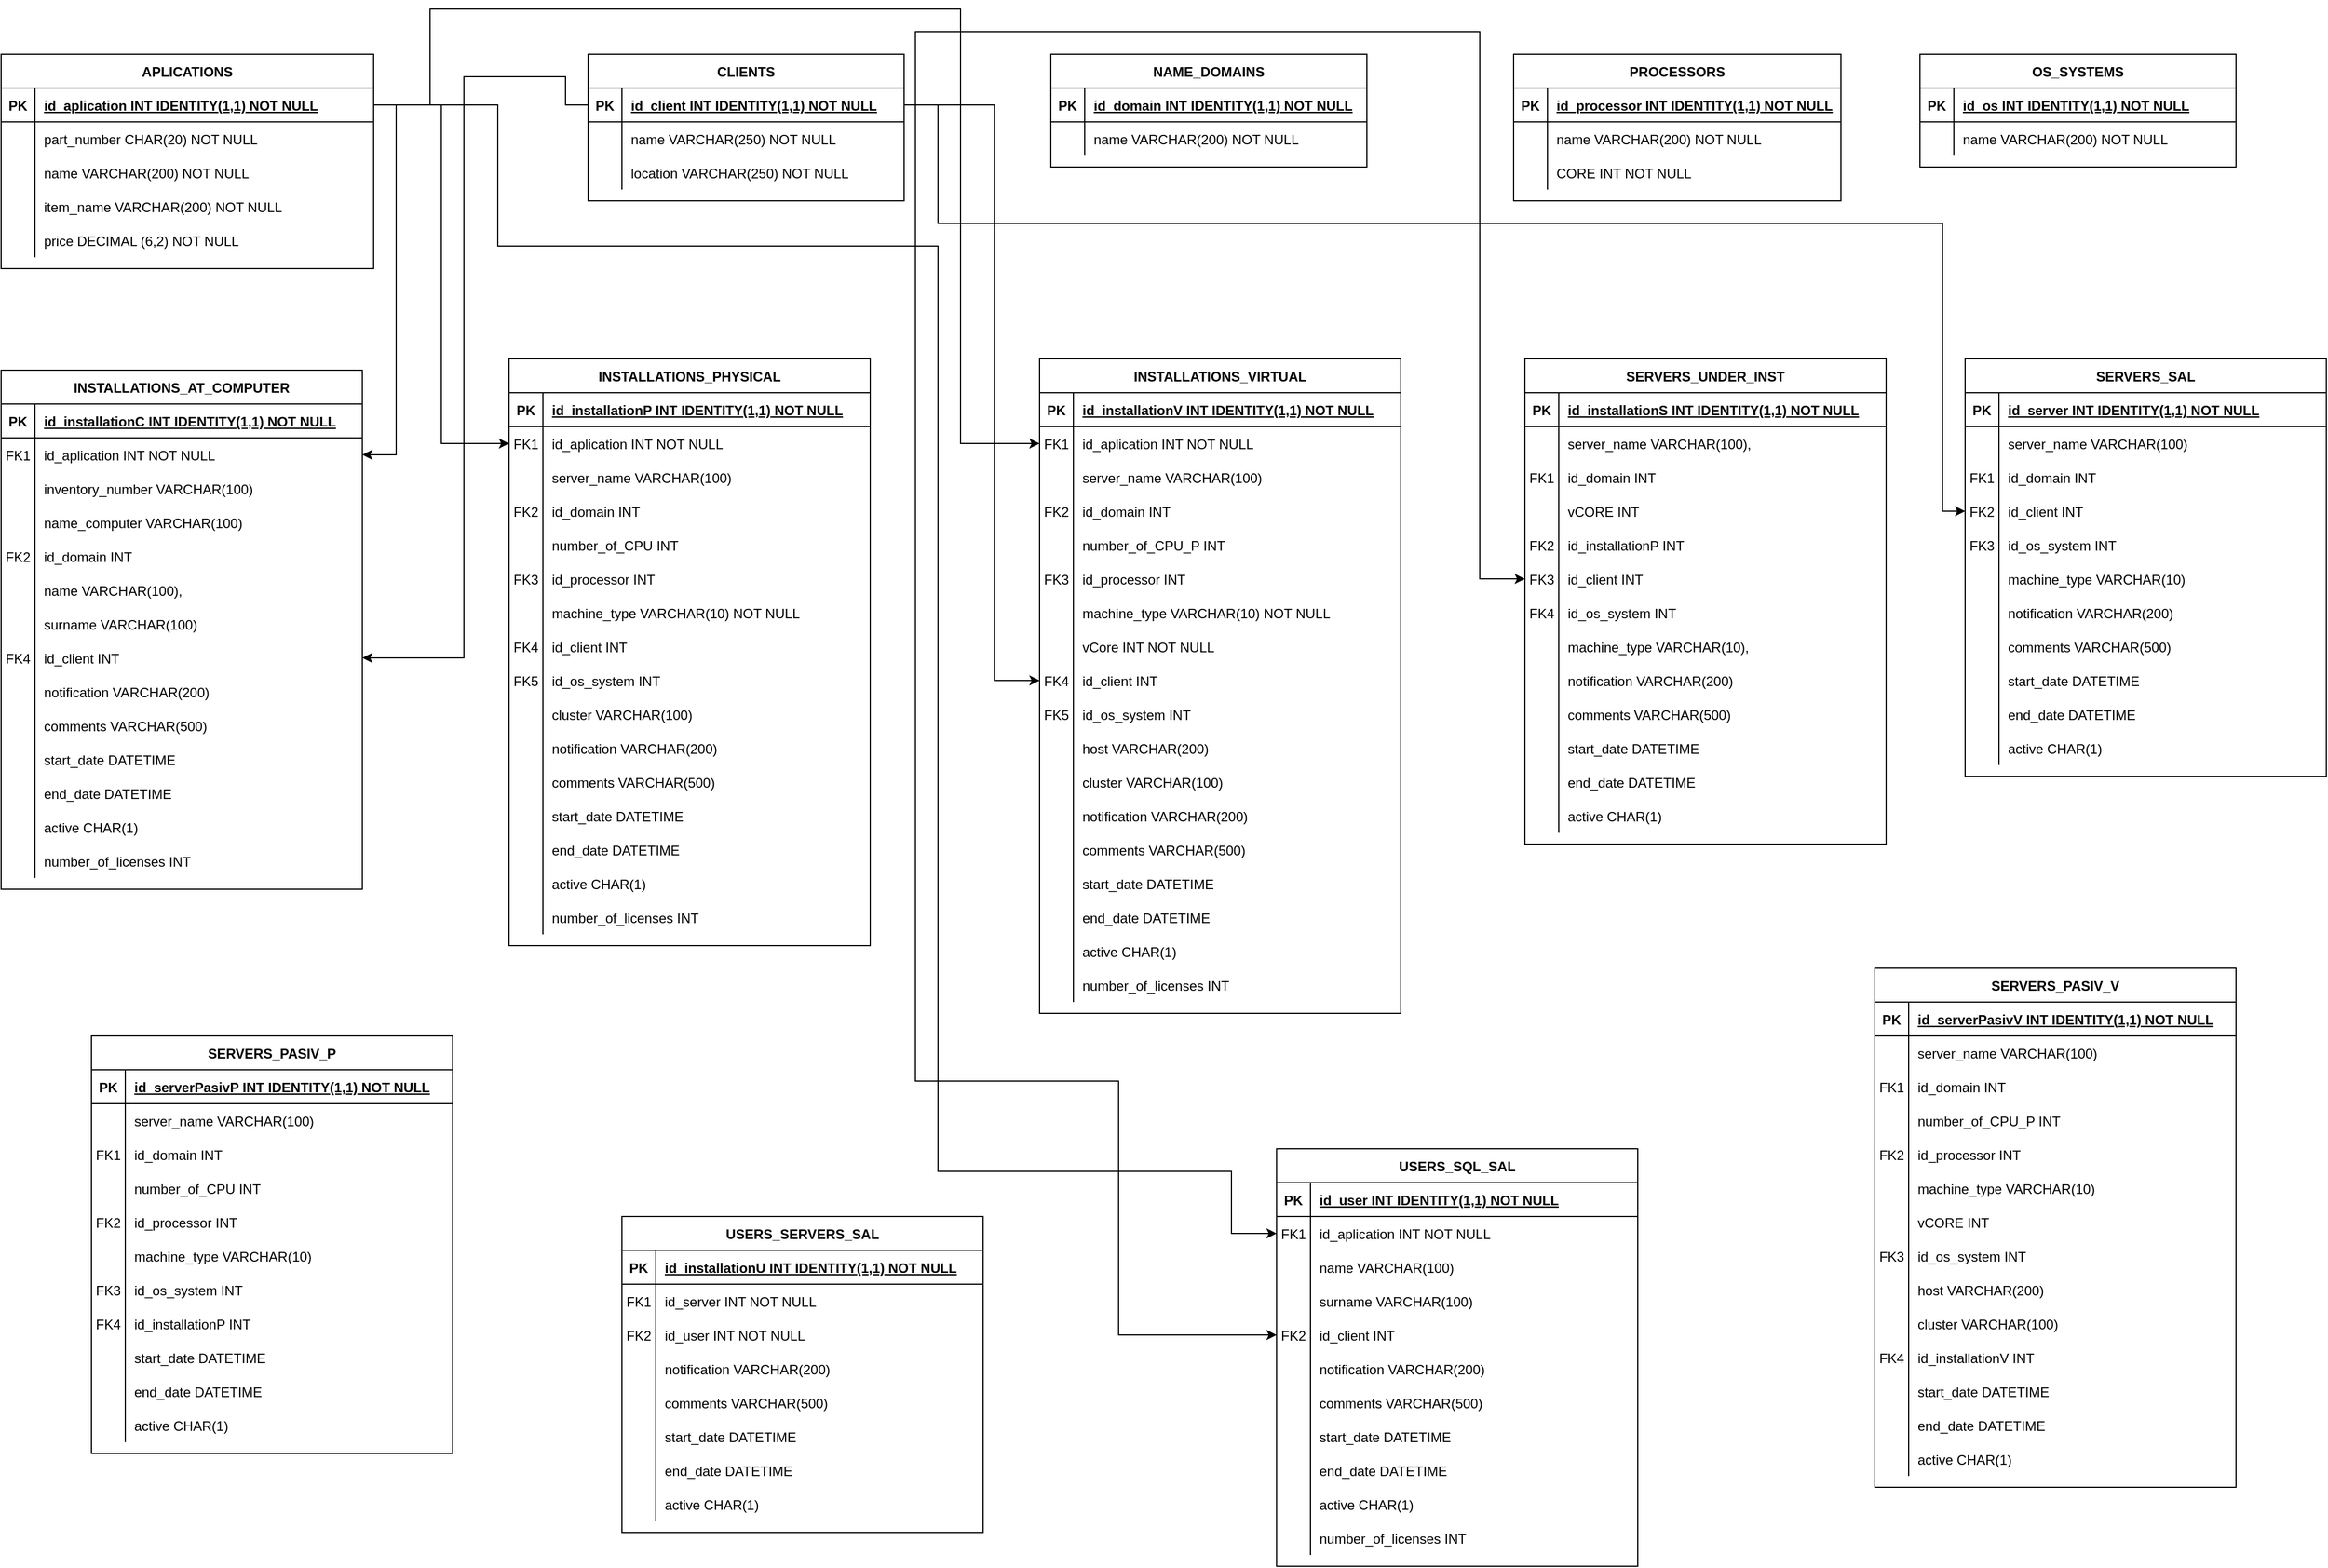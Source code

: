 <mxfile version="24.8.6">
  <diagram id="R2lEEEUBdFMjLlhIrx00" name="Page-1">
    <mxGraphModel dx="2377" dy="1305" grid="1" gridSize="10" guides="1" tooltips="1" connect="1" arrows="1" fold="1" page="1" pageScale="1" pageWidth="850" pageHeight="1100" math="0" shadow="0" extFonts="Permanent Marker^https://fonts.googleapis.com/css?family=Permanent+Marker">
      <root>
        <mxCell id="0" />
        <mxCell id="1" parent="0" />
        <mxCell id="C-vyLk0tnHw3VtMMgP7b-23" value="APLICATIONS" style="shape=table;startSize=30;container=1;collapsible=1;childLayout=tableLayout;fixedRows=1;rowLines=0;fontStyle=1;align=center;resizeLast=1;" parent="1" vertex="1">
          <mxGeometry x="10" y="70" width="330" height="190" as="geometry" />
        </mxCell>
        <mxCell id="C-vyLk0tnHw3VtMMgP7b-24" value="" style="shape=partialRectangle;collapsible=0;dropTarget=0;pointerEvents=0;fillColor=none;points=[[0,0.5],[1,0.5]];portConstraint=eastwest;top=0;left=0;right=0;bottom=1;" parent="C-vyLk0tnHw3VtMMgP7b-23" vertex="1">
          <mxGeometry y="30" width="330" height="30" as="geometry" />
        </mxCell>
        <mxCell id="C-vyLk0tnHw3VtMMgP7b-25" value="PK" style="shape=partialRectangle;overflow=hidden;connectable=0;fillColor=none;top=0;left=0;bottom=0;right=0;fontStyle=1;" parent="C-vyLk0tnHw3VtMMgP7b-24" vertex="1">
          <mxGeometry width="30" height="30" as="geometry">
            <mxRectangle width="30" height="30" as="alternateBounds" />
          </mxGeometry>
        </mxCell>
        <mxCell id="C-vyLk0tnHw3VtMMgP7b-26" value="id_aplication INT IDENTITY(1,1) NOT NULL" style="shape=partialRectangle;overflow=hidden;connectable=0;fillColor=none;top=0;left=0;bottom=0;right=0;align=left;spacingLeft=6;fontStyle=5;" parent="C-vyLk0tnHw3VtMMgP7b-24" vertex="1">
          <mxGeometry x="30" width="300" height="30" as="geometry">
            <mxRectangle width="300" height="30" as="alternateBounds" />
          </mxGeometry>
        </mxCell>
        <mxCell id="C-vyLk0tnHw3VtMMgP7b-27" value="" style="shape=partialRectangle;collapsible=0;dropTarget=0;pointerEvents=0;fillColor=none;points=[[0,0.5],[1,0.5]];portConstraint=eastwest;top=0;left=0;right=0;bottom=0;" parent="C-vyLk0tnHw3VtMMgP7b-23" vertex="1">
          <mxGeometry y="60" width="330" height="30" as="geometry" />
        </mxCell>
        <mxCell id="C-vyLk0tnHw3VtMMgP7b-28" value="" style="shape=partialRectangle;overflow=hidden;connectable=0;fillColor=none;top=0;left=0;bottom=0;right=0;" parent="C-vyLk0tnHw3VtMMgP7b-27" vertex="1">
          <mxGeometry width="30" height="30" as="geometry">
            <mxRectangle width="30" height="30" as="alternateBounds" />
          </mxGeometry>
        </mxCell>
        <mxCell id="C-vyLk0tnHw3VtMMgP7b-29" value="part_number CHAR(20) NOT NULL" style="shape=partialRectangle;overflow=hidden;connectable=0;fillColor=none;top=0;left=0;bottom=0;right=0;align=left;spacingLeft=6;" parent="C-vyLk0tnHw3VtMMgP7b-27" vertex="1">
          <mxGeometry x="30" width="300" height="30" as="geometry">
            <mxRectangle width="300" height="30" as="alternateBounds" />
          </mxGeometry>
        </mxCell>
        <mxCell id="SDc7mEd6B63bn3SpHPWJ-8" value="" style="shape=partialRectangle;collapsible=0;dropTarget=0;pointerEvents=0;fillColor=none;points=[[0,0.5],[1,0.5]];portConstraint=eastwest;top=0;left=0;right=0;bottom=0;" vertex="1" parent="C-vyLk0tnHw3VtMMgP7b-23">
          <mxGeometry y="90" width="330" height="30" as="geometry" />
        </mxCell>
        <mxCell id="SDc7mEd6B63bn3SpHPWJ-9" value="" style="shape=partialRectangle;overflow=hidden;connectable=0;fillColor=none;top=0;left=0;bottom=0;right=0;" vertex="1" parent="SDc7mEd6B63bn3SpHPWJ-8">
          <mxGeometry width="30" height="30" as="geometry">
            <mxRectangle width="30" height="30" as="alternateBounds" />
          </mxGeometry>
        </mxCell>
        <mxCell id="SDc7mEd6B63bn3SpHPWJ-10" value="name VARCHAR(200) NOT NULL" style="shape=partialRectangle;overflow=hidden;connectable=0;fillColor=none;top=0;left=0;bottom=0;right=0;align=left;spacingLeft=6;" vertex="1" parent="SDc7mEd6B63bn3SpHPWJ-8">
          <mxGeometry x="30" width="300" height="30" as="geometry">
            <mxRectangle width="300" height="30" as="alternateBounds" />
          </mxGeometry>
        </mxCell>
        <mxCell id="SDc7mEd6B63bn3SpHPWJ-11" value="" style="shape=partialRectangle;collapsible=0;dropTarget=0;pointerEvents=0;fillColor=none;points=[[0,0.5],[1,0.5]];portConstraint=eastwest;top=0;left=0;right=0;bottom=0;" vertex="1" parent="C-vyLk0tnHw3VtMMgP7b-23">
          <mxGeometry y="120" width="330" height="30" as="geometry" />
        </mxCell>
        <mxCell id="SDc7mEd6B63bn3SpHPWJ-12" value="" style="shape=partialRectangle;overflow=hidden;connectable=0;fillColor=none;top=0;left=0;bottom=0;right=0;" vertex="1" parent="SDc7mEd6B63bn3SpHPWJ-11">
          <mxGeometry width="30" height="30" as="geometry">
            <mxRectangle width="30" height="30" as="alternateBounds" />
          </mxGeometry>
        </mxCell>
        <mxCell id="SDc7mEd6B63bn3SpHPWJ-13" value="item_name VARCHAR(200) NOT NULL" style="shape=partialRectangle;overflow=hidden;connectable=0;fillColor=none;top=0;left=0;bottom=0;right=0;align=left;spacingLeft=6;" vertex="1" parent="SDc7mEd6B63bn3SpHPWJ-11">
          <mxGeometry x="30" width="300" height="30" as="geometry">
            <mxRectangle width="300" height="30" as="alternateBounds" />
          </mxGeometry>
        </mxCell>
        <mxCell id="SDc7mEd6B63bn3SpHPWJ-14" value="" style="shape=partialRectangle;collapsible=0;dropTarget=0;pointerEvents=0;fillColor=none;points=[[0,0.5],[1,0.5]];portConstraint=eastwest;top=0;left=0;right=0;bottom=0;" vertex="1" parent="C-vyLk0tnHw3VtMMgP7b-23">
          <mxGeometry y="150" width="330" height="30" as="geometry" />
        </mxCell>
        <mxCell id="SDc7mEd6B63bn3SpHPWJ-15" value="" style="shape=partialRectangle;overflow=hidden;connectable=0;fillColor=none;top=0;left=0;bottom=0;right=0;" vertex="1" parent="SDc7mEd6B63bn3SpHPWJ-14">
          <mxGeometry width="30" height="30" as="geometry">
            <mxRectangle width="30" height="30" as="alternateBounds" />
          </mxGeometry>
        </mxCell>
        <mxCell id="SDc7mEd6B63bn3SpHPWJ-16" value="price DECIMAL (6,2) NOT NULL" style="shape=partialRectangle;overflow=hidden;connectable=0;fillColor=none;top=0;left=0;bottom=0;right=0;align=left;spacingLeft=6;" vertex="1" parent="SDc7mEd6B63bn3SpHPWJ-14">
          <mxGeometry x="30" width="300" height="30" as="geometry">
            <mxRectangle width="300" height="30" as="alternateBounds" />
          </mxGeometry>
        </mxCell>
        <mxCell id="SDc7mEd6B63bn3SpHPWJ-1" value="CLIENTS" style="shape=table;startSize=30;container=1;collapsible=1;childLayout=tableLayout;fixedRows=1;rowLines=0;fontStyle=1;align=center;resizeLast=1;" vertex="1" parent="1">
          <mxGeometry x="530" y="70" width="280" height="130" as="geometry" />
        </mxCell>
        <mxCell id="SDc7mEd6B63bn3SpHPWJ-2" value="" style="shape=partialRectangle;collapsible=0;dropTarget=0;pointerEvents=0;fillColor=none;points=[[0,0.5],[1,0.5]];portConstraint=eastwest;top=0;left=0;right=0;bottom=1;" vertex="1" parent="SDc7mEd6B63bn3SpHPWJ-1">
          <mxGeometry y="30" width="280" height="30" as="geometry" />
        </mxCell>
        <mxCell id="SDc7mEd6B63bn3SpHPWJ-3" value="PK" style="shape=partialRectangle;overflow=hidden;connectable=0;fillColor=none;top=0;left=0;bottom=0;right=0;fontStyle=1;" vertex="1" parent="SDc7mEd6B63bn3SpHPWJ-2">
          <mxGeometry width="30" height="30" as="geometry">
            <mxRectangle width="30" height="30" as="alternateBounds" />
          </mxGeometry>
        </mxCell>
        <mxCell id="SDc7mEd6B63bn3SpHPWJ-4" value="id_client INT IDENTITY(1,1) NOT NULL " style="shape=partialRectangle;overflow=hidden;connectable=0;fillColor=none;top=0;left=0;bottom=0;right=0;align=left;spacingLeft=6;fontStyle=5;" vertex="1" parent="SDc7mEd6B63bn3SpHPWJ-2">
          <mxGeometry x="30" width="250" height="30" as="geometry">
            <mxRectangle width="250" height="30" as="alternateBounds" />
          </mxGeometry>
        </mxCell>
        <mxCell id="SDc7mEd6B63bn3SpHPWJ-5" value="" style="shape=partialRectangle;collapsible=0;dropTarget=0;pointerEvents=0;fillColor=none;points=[[0,0.5],[1,0.5]];portConstraint=eastwest;top=0;left=0;right=0;bottom=0;" vertex="1" parent="SDc7mEd6B63bn3SpHPWJ-1">
          <mxGeometry y="60" width="280" height="30" as="geometry" />
        </mxCell>
        <mxCell id="SDc7mEd6B63bn3SpHPWJ-6" value="" style="shape=partialRectangle;overflow=hidden;connectable=0;fillColor=none;top=0;left=0;bottom=0;right=0;" vertex="1" parent="SDc7mEd6B63bn3SpHPWJ-5">
          <mxGeometry width="30" height="30" as="geometry">
            <mxRectangle width="30" height="30" as="alternateBounds" />
          </mxGeometry>
        </mxCell>
        <mxCell id="SDc7mEd6B63bn3SpHPWJ-7" value="name VARCHAR(250) NOT NULL" style="shape=partialRectangle;overflow=hidden;connectable=0;fillColor=none;top=0;left=0;bottom=0;right=0;align=left;spacingLeft=6;" vertex="1" parent="SDc7mEd6B63bn3SpHPWJ-5">
          <mxGeometry x="30" width="250" height="30" as="geometry">
            <mxRectangle width="250" height="30" as="alternateBounds" />
          </mxGeometry>
        </mxCell>
        <mxCell id="SDc7mEd6B63bn3SpHPWJ-17" value="" style="shape=partialRectangle;collapsible=0;dropTarget=0;pointerEvents=0;fillColor=none;points=[[0,0.5],[1,0.5]];portConstraint=eastwest;top=0;left=0;right=0;bottom=0;" vertex="1" parent="SDc7mEd6B63bn3SpHPWJ-1">
          <mxGeometry y="90" width="280" height="30" as="geometry" />
        </mxCell>
        <mxCell id="SDc7mEd6B63bn3SpHPWJ-18" value="" style="shape=partialRectangle;overflow=hidden;connectable=0;fillColor=none;top=0;left=0;bottom=0;right=0;" vertex="1" parent="SDc7mEd6B63bn3SpHPWJ-17">
          <mxGeometry width="30" height="30" as="geometry">
            <mxRectangle width="30" height="30" as="alternateBounds" />
          </mxGeometry>
        </mxCell>
        <mxCell id="SDc7mEd6B63bn3SpHPWJ-19" value="location VARCHAR(250) NOT NULL" style="shape=partialRectangle;overflow=hidden;connectable=0;fillColor=none;top=0;left=0;bottom=0;right=0;align=left;spacingLeft=6;" vertex="1" parent="SDc7mEd6B63bn3SpHPWJ-17">
          <mxGeometry x="30" width="250" height="30" as="geometry">
            <mxRectangle width="250" height="30" as="alternateBounds" />
          </mxGeometry>
        </mxCell>
        <mxCell id="SDc7mEd6B63bn3SpHPWJ-20" value="NAME_DOMAINS" style="shape=table;startSize=30;container=1;collapsible=1;childLayout=tableLayout;fixedRows=1;rowLines=0;fontStyle=1;align=center;resizeLast=1;" vertex="1" parent="1">
          <mxGeometry x="940" y="70" width="280" height="100" as="geometry" />
        </mxCell>
        <mxCell id="SDc7mEd6B63bn3SpHPWJ-21" value="" style="shape=partialRectangle;collapsible=0;dropTarget=0;pointerEvents=0;fillColor=none;points=[[0,0.5],[1,0.5]];portConstraint=eastwest;top=0;left=0;right=0;bottom=1;" vertex="1" parent="SDc7mEd6B63bn3SpHPWJ-20">
          <mxGeometry y="30" width="280" height="30" as="geometry" />
        </mxCell>
        <mxCell id="SDc7mEd6B63bn3SpHPWJ-22" value="PK" style="shape=partialRectangle;overflow=hidden;connectable=0;fillColor=none;top=0;left=0;bottom=0;right=0;fontStyle=1;" vertex="1" parent="SDc7mEd6B63bn3SpHPWJ-21">
          <mxGeometry width="30" height="30" as="geometry">
            <mxRectangle width="30" height="30" as="alternateBounds" />
          </mxGeometry>
        </mxCell>
        <mxCell id="SDc7mEd6B63bn3SpHPWJ-23" value="id_domain INT IDENTITY(1,1) NOT NULL " style="shape=partialRectangle;overflow=hidden;connectable=0;fillColor=none;top=0;left=0;bottom=0;right=0;align=left;spacingLeft=6;fontStyle=5;" vertex="1" parent="SDc7mEd6B63bn3SpHPWJ-21">
          <mxGeometry x="30" width="250" height="30" as="geometry">
            <mxRectangle width="250" height="30" as="alternateBounds" />
          </mxGeometry>
        </mxCell>
        <mxCell id="SDc7mEd6B63bn3SpHPWJ-24" value="" style="shape=partialRectangle;collapsible=0;dropTarget=0;pointerEvents=0;fillColor=none;points=[[0,0.5],[1,0.5]];portConstraint=eastwest;top=0;left=0;right=0;bottom=0;" vertex="1" parent="SDc7mEd6B63bn3SpHPWJ-20">
          <mxGeometry y="60" width="280" height="30" as="geometry" />
        </mxCell>
        <mxCell id="SDc7mEd6B63bn3SpHPWJ-25" value="" style="shape=partialRectangle;overflow=hidden;connectable=0;fillColor=none;top=0;left=0;bottom=0;right=0;" vertex="1" parent="SDc7mEd6B63bn3SpHPWJ-24">
          <mxGeometry width="30" height="30" as="geometry">
            <mxRectangle width="30" height="30" as="alternateBounds" />
          </mxGeometry>
        </mxCell>
        <mxCell id="SDc7mEd6B63bn3SpHPWJ-26" value="name VARCHAR(200) NOT NULL" style="shape=partialRectangle;overflow=hidden;connectable=0;fillColor=none;top=0;left=0;bottom=0;right=0;align=left;spacingLeft=6;" vertex="1" parent="SDc7mEd6B63bn3SpHPWJ-24">
          <mxGeometry x="30" width="250" height="30" as="geometry">
            <mxRectangle width="250" height="30" as="alternateBounds" />
          </mxGeometry>
        </mxCell>
        <mxCell id="SDc7mEd6B63bn3SpHPWJ-30" value="PROCESSORS" style="shape=table;startSize=30;container=1;collapsible=1;childLayout=tableLayout;fixedRows=1;rowLines=0;fontStyle=1;align=center;resizeLast=1;" vertex="1" parent="1">
          <mxGeometry x="1350" y="70" width="290" height="130" as="geometry" />
        </mxCell>
        <mxCell id="SDc7mEd6B63bn3SpHPWJ-31" value="" style="shape=partialRectangle;collapsible=0;dropTarget=0;pointerEvents=0;fillColor=none;points=[[0,0.5],[1,0.5]];portConstraint=eastwest;top=0;left=0;right=0;bottom=1;" vertex="1" parent="SDc7mEd6B63bn3SpHPWJ-30">
          <mxGeometry y="30" width="290" height="30" as="geometry" />
        </mxCell>
        <mxCell id="SDc7mEd6B63bn3SpHPWJ-32" value="PK" style="shape=partialRectangle;overflow=hidden;connectable=0;fillColor=none;top=0;left=0;bottom=0;right=0;fontStyle=1;" vertex="1" parent="SDc7mEd6B63bn3SpHPWJ-31">
          <mxGeometry width="30" height="30" as="geometry">
            <mxRectangle width="30" height="30" as="alternateBounds" />
          </mxGeometry>
        </mxCell>
        <mxCell id="SDc7mEd6B63bn3SpHPWJ-33" value="id_processor INT IDENTITY(1,1) NOT NULL " style="shape=partialRectangle;overflow=hidden;connectable=0;fillColor=none;top=0;left=0;bottom=0;right=0;align=left;spacingLeft=6;fontStyle=5;" vertex="1" parent="SDc7mEd6B63bn3SpHPWJ-31">
          <mxGeometry x="30" width="260" height="30" as="geometry">
            <mxRectangle width="260" height="30" as="alternateBounds" />
          </mxGeometry>
        </mxCell>
        <mxCell id="SDc7mEd6B63bn3SpHPWJ-34" value="" style="shape=partialRectangle;collapsible=0;dropTarget=0;pointerEvents=0;fillColor=none;points=[[0,0.5],[1,0.5]];portConstraint=eastwest;top=0;left=0;right=0;bottom=0;" vertex="1" parent="SDc7mEd6B63bn3SpHPWJ-30">
          <mxGeometry y="60" width="290" height="30" as="geometry" />
        </mxCell>
        <mxCell id="SDc7mEd6B63bn3SpHPWJ-35" value="" style="shape=partialRectangle;overflow=hidden;connectable=0;fillColor=none;top=0;left=0;bottom=0;right=0;" vertex="1" parent="SDc7mEd6B63bn3SpHPWJ-34">
          <mxGeometry width="30" height="30" as="geometry">
            <mxRectangle width="30" height="30" as="alternateBounds" />
          </mxGeometry>
        </mxCell>
        <mxCell id="SDc7mEd6B63bn3SpHPWJ-36" value="name VARCHAR(200) NOT NULL" style="shape=partialRectangle;overflow=hidden;connectable=0;fillColor=none;top=0;left=0;bottom=0;right=0;align=left;spacingLeft=6;" vertex="1" parent="SDc7mEd6B63bn3SpHPWJ-34">
          <mxGeometry x="30" width="260" height="30" as="geometry">
            <mxRectangle width="260" height="30" as="alternateBounds" />
          </mxGeometry>
        </mxCell>
        <mxCell id="SDc7mEd6B63bn3SpHPWJ-37" value="" style="shape=partialRectangle;collapsible=0;dropTarget=0;pointerEvents=0;fillColor=none;points=[[0,0.5],[1,0.5]];portConstraint=eastwest;top=0;left=0;right=0;bottom=0;" vertex="1" parent="SDc7mEd6B63bn3SpHPWJ-30">
          <mxGeometry y="90" width="290" height="30" as="geometry" />
        </mxCell>
        <mxCell id="SDc7mEd6B63bn3SpHPWJ-38" value="" style="shape=partialRectangle;overflow=hidden;connectable=0;fillColor=none;top=0;left=0;bottom=0;right=0;" vertex="1" parent="SDc7mEd6B63bn3SpHPWJ-37">
          <mxGeometry width="30" height="30" as="geometry">
            <mxRectangle width="30" height="30" as="alternateBounds" />
          </mxGeometry>
        </mxCell>
        <mxCell id="SDc7mEd6B63bn3SpHPWJ-39" value="CORE INT NOT NULL" style="shape=partialRectangle;overflow=hidden;connectable=0;fillColor=none;top=0;left=0;bottom=0;right=0;align=left;spacingLeft=6;" vertex="1" parent="SDc7mEd6B63bn3SpHPWJ-37">
          <mxGeometry x="30" width="260" height="30" as="geometry">
            <mxRectangle width="260" height="30" as="alternateBounds" />
          </mxGeometry>
        </mxCell>
        <mxCell id="SDc7mEd6B63bn3SpHPWJ-40" value="OS_SYSTEMS" style="shape=table;startSize=30;container=1;collapsible=1;childLayout=tableLayout;fixedRows=1;rowLines=0;fontStyle=1;align=center;resizeLast=1;" vertex="1" parent="1">
          <mxGeometry x="1710" y="70" width="280" height="100" as="geometry" />
        </mxCell>
        <mxCell id="SDc7mEd6B63bn3SpHPWJ-41" value="" style="shape=partialRectangle;collapsible=0;dropTarget=0;pointerEvents=0;fillColor=none;points=[[0,0.5],[1,0.5]];portConstraint=eastwest;top=0;left=0;right=0;bottom=1;" vertex="1" parent="SDc7mEd6B63bn3SpHPWJ-40">
          <mxGeometry y="30" width="280" height="30" as="geometry" />
        </mxCell>
        <mxCell id="SDc7mEd6B63bn3SpHPWJ-42" value="PK" style="shape=partialRectangle;overflow=hidden;connectable=0;fillColor=none;top=0;left=0;bottom=0;right=0;fontStyle=1;" vertex="1" parent="SDc7mEd6B63bn3SpHPWJ-41">
          <mxGeometry width="30" height="30" as="geometry">
            <mxRectangle width="30" height="30" as="alternateBounds" />
          </mxGeometry>
        </mxCell>
        <mxCell id="SDc7mEd6B63bn3SpHPWJ-43" value="id_os INT IDENTITY(1,1) NOT NULL " style="shape=partialRectangle;overflow=hidden;connectable=0;fillColor=none;top=0;left=0;bottom=0;right=0;align=left;spacingLeft=6;fontStyle=5;" vertex="1" parent="SDc7mEd6B63bn3SpHPWJ-41">
          <mxGeometry x="30" width="250" height="30" as="geometry">
            <mxRectangle width="250" height="30" as="alternateBounds" />
          </mxGeometry>
        </mxCell>
        <mxCell id="SDc7mEd6B63bn3SpHPWJ-44" value="" style="shape=partialRectangle;collapsible=0;dropTarget=0;pointerEvents=0;fillColor=none;points=[[0,0.5],[1,0.5]];portConstraint=eastwest;top=0;left=0;right=0;bottom=0;" vertex="1" parent="SDc7mEd6B63bn3SpHPWJ-40">
          <mxGeometry y="60" width="280" height="30" as="geometry" />
        </mxCell>
        <mxCell id="SDc7mEd6B63bn3SpHPWJ-45" value="" style="shape=partialRectangle;overflow=hidden;connectable=0;fillColor=none;top=0;left=0;bottom=0;right=0;" vertex="1" parent="SDc7mEd6B63bn3SpHPWJ-44">
          <mxGeometry width="30" height="30" as="geometry">
            <mxRectangle width="30" height="30" as="alternateBounds" />
          </mxGeometry>
        </mxCell>
        <mxCell id="SDc7mEd6B63bn3SpHPWJ-46" value="name VARCHAR(200) NOT NULL" style="shape=partialRectangle;overflow=hidden;connectable=0;fillColor=none;top=0;left=0;bottom=0;right=0;align=left;spacingLeft=6;" vertex="1" parent="SDc7mEd6B63bn3SpHPWJ-44">
          <mxGeometry x="30" width="250" height="30" as="geometry">
            <mxRectangle width="250" height="30" as="alternateBounds" />
          </mxGeometry>
        </mxCell>
        <mxCell id="SDc7mEd6B63bn3SpHPWJ-57" value="INSTALLATIONS_PHYSICAL" style="shape=table;startSize=30;container=1;collapsible=1;childLayout=tableLayout;fixedRows=1;rowLines=0;fontStyle=1;align=center;resizeLast=1;" vertex="1" parent="1">
          <mxGeometry x="460" y="340" width="320" height="520" as="geometry">
            <mxRectangle x="620" y="710" width="200" height="30" as="alternateBounds" />
          </mxGeometry>
        </mxCell>
        <mxCell id="SDc7mEd6B63bn3SpHPWJ-58" value="" style="shape=partialRectangle;collapsible=0;dropTarget=0;pointerEvents=0;fillColor=none;points=[[0,0.5],[1,0.5]];portConstraint=eastwest;top=0;left=0;right=0;bottom=1;" vertex="1" parent="SDc7mEd6B63bn3SpHPWJ-57">
          <mxGeometry y="30" width="320" height="30" as="geometry" />
        </mxCell>
        <mxCell id="SDc7mEd6B63bn3SpHPWJ-59" value="PK" style="shape=partialRectangle;overflow=hidden;connectable=0;fillColor=none;top=0;left=0;bottom=0;right=0;fontStyle=1;" vertex="1" parent="SDc7mEd6B63bn3SpHPWJ-58">
          <mxGeometry width="30" height="30" as="geometry">
            <mxRectangle width="30" height="30" as="alternateBounds" />
          </mxGeometry>
        </mxCell>
        <mxCell id="SDc7mEd6B63bn3SpHPWJ-60" value="id_installationP INT IDENTITY(1,1) NOT NULL " style="shape=partialRectangle;overflow=hidden;connectable=0;fillColor=none;top=0;left=0;bottom=0;right=0;align=left;spacingLeft=6;fontStyle=5;" vertex="1" parent="SDc7mEd6B63bn3SpHPWJ-58">
          <mxGeometry x="30" width="290" height="30" as="geometry">
            <mxRectangle width="290" height="30" as="alternateBounds" />
          </mxGeometry>
        </mxCell>
        <mxCell id="SDc7mEd6B63bn3SpHPWJ-61" value="" style="shape=partialRectangle;collapsible=0;dropTarget=0;pointerEvents=0;fillColor=none;points=[[0,0.5],[1,0.5]];portConstraint=eastwest;top=0;left=0;right=0;bottom=0;" vertex="1" parent="SDc7mEd6B63bn3SpHPWJ-57">
          <mxGeometry y="60" width="320" height="30" as="geometry" />
        </mxCell>
        <mxCell id="SDc7mEd6B63bn3SpHPWJ-62" value="FK1" style="shape=partialRectangle;overflow=hidden;connectable=0;fillColor=none;top=0;left=0;bottom=0;right=0;" vertex="1" parent="SDc7mEd6B63bn3SpHPWJ-61">
          <mxGeometry width="30" height="30" as="geometry">
            <mxRectangle width="30" height="30" as="alternateBounds" />
          </mxGeometry>
        </mxCell>
        <mxCell id="SDc7mEd6B63bn3SpHPWJ-63" value="id_aplication INT NOT NULL" style="shape=partialRectangle;overflow=hidden;connectable=0;fillColor=none;top=0;left=0;bottom=0;right=0;align=left;spacingLeft=6;" vertex="1" parent="SDc7mEd6B63bn3SpHPWJ-61">
          <mxGeometry x="30" width="290" height="30" as="geometry">
            <mxRectangle width="290" height="30" as="alternateBounds" />
          </mxGeometry>
        </mxCell>
        <mxCell id="SDc7mEd6B63bn3SpHPWJ-67" value="" style="shape=partialRectangle;collapsible=0;dropTarget=0;pointerEvents=0;fillColor=none;points=[[0,0.5],[1,0.5]];portConstraint=eastwest;top=0;left=0;right=0;bottom=0;" vertex="1" parent="SDc7mEd6B63bn3SpHPWJ-57">
          <mxGeometry y="90" width="320" height="30" as="geometry" />
        </mxCell>
        <mxCell id="SDc7mEd6B63bn3SpHPWJ-68" value="" style="shape=partialRectangle;overflow=hidden;connectable=0;fillColor=none;top=0;left=0;bottom=0;right=0;" vertex="1" parent="SDc7mEd6B63bn3SpHPWJ-67">
          <mxGeometry width="30" height="30" as="geometry">
            <mxRectangle width="30" height="30" as="alternateBounds" />
          </mxGeometry>
        </mxCell>
        <mxCell id="SDc7mEd6B63bn3SpHPWJ-69" value="server_name VARCHAR(100)" style="shape=partialRectangle;overflow=hidden;connectable=0;fillColor=none;top=0;left=0;bottom=0;right=0;align=left;spacingLeft=6;" vertex="1" parent="SDc7mEd6B63bn3SpHPWJ-67">
          <mxGeometry x="30" width="290" height="30" as="geometry">
            <mxRectangle width="290" height="30" as="alternateBounds" />
          </mxGeometry>
        </mxCell>
        <mxCell id="SDc7mEd6B63bn3SpHPWJ-70" value="" style="shape=partialRectangle;collapsible=0;dropTarget=0;pointerEvents=0;fillColor=none;points=[[0,0.5],[1,0.5]];portConstraint=eastwest;top=0;left=0;right=0;bottom=0;" vertex="1" parent="SDc7mEd6B63bn3SpHPWJ-57">
          <mxGeometry y="120" width="320" height="30" as="geometry" />
        </mxCell>
        <mxCell id="SDc7mEd6B63bn3SpHPWJ-71" value="FK2" style="shape=partialRectangle;overflow=hidden;connectable=0;fillColor=none;top=0;left=0;bottom=0;right=0;" vertex="1" parent="SDc7mEd6B63bn3SpHPWJ-70">
          <mxGeometry width="30" height="30" as="geometry">
            <mxRectangle width="30" height="30" as="alternateBounds" />
          </mxGeometry>
        </mxCell>
        <mxCell id="SDc7mEd6B63bn3SpHPWJ-72" value="id_domain INT" style="shape=partialRectangle;overflow=hidden;connectable=0;fillColor=none;top=0;left=0;bottom=0;right=0;align=left;spacingLeft=6;" vertex="1" parent="SDc7mEd6B63bn3SpHPWJ-70">
          <mxGeometry x="30" width="290" height="30" as="geometry">
            <mxRectangle width="290" height="30" as="alternateBounds" />
          </mxGeometry>
        </mxCell>
        <mxCell id="SDc7mEd6B63bn3SpHPWJ-73" value="" style="shape=partialRectangle;collapsible=0;dropTarget=0;pointerEvents=0;fillColor=none;points=[[0,0.5],[1,0.5]];portConstraint=eastwest;top=0;left=0;right=0;bottom=0;" vertex="1" parent="SDc7mEd6B63bn3SpHPWJ-57">
          <mxGeometry y="150" width="320" height="30" as="geometry" />
        </mxCell>
        <mxCell id="SDc7mEd6B63bn3SpHPWJ-74" value="" style="shape=partialRectangle;overflow=hidden;connectable=0;fillColor=none;top=0;left=0;bottom=0;right=0;" vertex="1" parent="SDc7mEd6B63bn3SpHPWJ-73">
          <mxGeometry width="30" height="30" as="geometry">
            <mxRectangle width="30" height="30" as="alternateBounds" />
          </mxGeometry>
        </mxCell>
        <mxCell id="SDc7mEd6B63bn3SpHPWJ-75" value="number_of_CPU INT" style="shape=partialRectangle;overflow=hidden;connectable=0;fillColor=none;top=0;left=0;bottom=0;right=0;align=left;spacingLeft=6;" vertex="1" parent="SDc7mEd6B63bn3SpHPWJ-73">
          <mxGeometry x="30" width="290" height="30" as="geometry">
            <mxRectangle width="290" height="30" as="alternateBounds" />
          </mxGeometry>
        </mxCell>
        <mxCell id="SDc7mEd6B63bn3SpHPWJ-83" value="" style="shape=partialRectangle;collapsible=0;dropTarget=0;pointerEvents=0;fillColor=none;points=[[0,0.5],[1,0.5]];portConstraint=eastwest;top=0;left=0;right=0;bottom=0;" vertex="1" parent="SDc7mEd6B63bn3SpHPWJ-57">
          <mxGeometry y="180" width="320" height="30" as="geometry" />
        </mxCell>
        <mxCell id="SDc7mEd6B63bn3SpHPWJ-84" value="FK3" style="shape=partialRectangle;overflow=hidden;connectable=0;fillColor=none;top=0;left=0;bottom=0;right=0;" vertex="1" parent="SDc7mEd6B63bn3SpHPWJ-83">
          <mxGeometry width="30" height="30" as="geometry">
            <mxRectangle width="30" height="30" as="alternateBounds" />
          </mxGeometry>
        </mxCell>
        <mxCell id="SDc7mEd6B63bn3SpHPWJ-85" value="id_processor INT" style="shape=partialRectangle;overflow=hidden;connectable=0;fillColor=none;top=0;left=0;bottom=0;right=0;align=left;spacingLeft=6;" vertex="1" parent="SDc7mEd6B63bn3SpHPWJ-83">
          <mxGeometry x="30" width="290" height="30" as="geometry">
            <mxRectangle width="290" height="30" as="alternateBounds" />
          </mxGeometry>
        </mxCell>
        <mxCell id="SDc7mEd6B63bn3SpHPWJ-86" value="" style="shape=partialRectangle;collapsible=0;dropTarget=0;pointerEvents=0;fillColor=none;points=[[0,0.5],[1,0.5]];portConstraint=eastwest;top=0;left=0;right=0;bottom=0;" vertex="1" parent="SDc7mEd6B63bn3SpHPWJ-57">
          <mxGeometry y="210" width="320" height="30" as="geometry" />
        </mxCell>
        <mxCell id="SDc7mEd6B63bn3SpHPWJ-87" value="" style="shape=partialRectangle;overflow=hidden;connectable=0;fillColor=none;top=0;left=0;bottom=0;right=0;" vertex="1" parent="SDc7mEd6B63bn3SpHPWJ-86">
          <mxGeometry width="30" height="30" as="geometry">
            <mxRectangle width="30" height="30" as="alternateBounds" />
          </mxGeometry>
        </mxCell>
        <mxCell id="SDc7mEd6B63bn3SpHPWJ-88" value="machine_type VARCHAR(10) NOT NULL" style="shape=partialRectangle;overflow=hidden;connectable=0;fillColor=none;top=0;left=0;bottom=0;right=0;align=left;spacingLeft=6;" vertex="1" parent="SDc7mEd6B63bn3SpHPWJ-86">
          <mxGeometry x="30" width="290" height="30" as="geometry">
            <mxRectangle width="290" height="30" as="alternateBounds" />
          </mxGeometry>
        </mxCell>
        <mxCell id="SDc7mEd6B63bn3SpHPWJ-89" value="" style="shape=partialRectangle;collapsible=0;dropTarget=0;pointerEvents=0;fillColor=none;points=[[0,0.5],[1,0.5]];portConstraint=eastwest;top=0;left=0;right=0;bottom=0;" vertex="1" parent="SDc7mEd6B63bn3SpHPWJ-57">
          <mxGeometry y="240" width="320" height="30" as="geometry" />
        </mxCell>
        <mxCell id="SDc7mEd6B63bn3SpHPWJ-90" value="FK4" style="shape=partialRectangle;overflow=hidden;connectable=0;fillColor=none;top=0;left=0;bottom=0;right=0;" vertex="1" parent="SDc7mEd6B63bn3SpHPWJ-89">
          <mxGeometry width="30" height="30" as="geometry">
            <mxRectangle width="30" height="30" as="alternateBounds" />
          </mxGeometry>
        </mxCell>
        <mxCell id="SDc7mEd6B63bn3SpHPWJ-91" value="id_client INT" style="shape=partialRectangle;overflow=hidden;connectable=0;fillColor=none;top=0;left=0;bottom=0;right=0;align=left;spacingLeft=6;" vertex="1" parent="SDc7mEd6B63bn3SpHPWJ-89">
          <mxGeometry x="30" width="290" height="30" as="geometry">
            <mxRectangle width="290" height="30" as="alternateBounds" />
          </mxGeometry>
        </mxCell>
        <mxCell id="SDc7mEd6B63bn3SpHPWJ-92" value="" style="shape=partialRectangle;collapsible=0;dropTarget=0;pointerEvents=0;fillColor=none;points=[[0,0.5],[1,0.5]];portConstraint=eastwest;top=0;left=0;right=0;bottom=0;" vertex="1" parent="SDc7mEd6B63bn3SpHPWJ-57">
          <mxGeometry y="270" width="320" height="30" as="geometry" />
        </mxCell>
        <mxCell id="SDc7mEd6B63bn3SpHPWJ-93" value="FK5" style="shape=partialRectangle;overflow=hidden;connectable=0;fillColor=none;top=0;left=0;bottom=0;right=0;" vertex="1" parent="SDc7mEd6B63bn3SpHPWJ-92">
          <mxGeometry width="30" height="30" as="geometry">
            <mxRectangle width="30" height="30" as="alternateBounds" />
          </mxGeometry>
        </mxCell>
        <mxCell id="SDc7mEd6B63bn3SpHPWJ-94" value="id_os_system INT" style="shape=partialRectangle;overflow=hidden;connectable=0;fillColor=none;top=0;left=0;bottom=0;right=0;align=left;spacingLeft=6;" vertex="1" parent="SDc7mEd6B63bn3SpHPWJ-92">
          <mxGeometry x="30" width="290" height="30" as="geometry">
            <mxRectangle width="290" height="30" as="alternateBounds" />
          </mxGeometry>
        </mxCell>
        <mxCell id="SDc7mEd6B63bn3SpHPWJ-95" value="" style="shape=partialRectangle;collapsible=0;dropTarget=0;pointerEvents=0;fillColor=none;points=[[0,0.5],[1,0.5]];portConstraint=eastwest;top=0;left=0;right=0;bottom=0;" vertex="1" parent="SDc7mEd6B63bn3SpHPWJ-57">
          <mxGeometry y="300" width="320" height="30" as="geometry" />
        </mxCell>
        <mxCell id="SDc7mEd6B63bn3SpHPWJ-96" value="" style="shape=partialRectangle;overflow=hidden;connectable=0;fillColor=none;top=0;left=0;bottom=0;right=0;" vertex="1" parent="SDc7mEd6B63bn3SpHPWJ-95">
          <mxGeometry width="30" height="30" as="geometry">
            <mxRectangle width="30" height="30" as="alternateBounds" />
          </mxGeometry>
        </mxCell>
        <mxCell id="SDc7mEd6B63bn3SpHPWJ-97" value="cluster VARCHAR(100)" style="shape=partialRectangle;overflow=hidden;connectable=0;fillColor=none;top=0;left=0;bottom=0;right=0;align=left;spacingLeft=6;" vertex="1" parent="SDc7mEd6B63bn3SpHPWJ-95">
          <mxGeometry x="30" width="290" height="30" as="geometry">
            <mxRectangle width="290" height="30" as="alternateBounds" />
          </mxGeometry>
        </mxCell>
        <mxCell id="SDc7mEd6B63bn3SpHPWJ-98" value="" style="shape=partialRectangle;collapsible=0;dropTarget=0;pointerEvents=0;fillColor=none;points=[[0,0.5],[1,0.5]];portConstraint=eastwest;top=0;left=0;right=0;bottom=0;" vertex="1" parent="SDc7mEd6B63bn3SpHPWJ-57">
          <mxGeometry y="330" width="320" height="30" as="geometry" />
        </mxCell>
        <mxCell id="SDc7mEd6B63bn3SpHPWJ-99" value="" style="shape=partialRectangle;overflow=hidden;connectable=0;fillColor=none;top=0;left=0;bottom=0;right=0;" vertex="1" parent="SDc7mEd6B63bn3SpHPWJ-98">
          <mxGeometry width="30" height="30" as="geometry">
            <mxRectangle width="30" height="30" as="alternateBounds" />
          </mxGeometry>
        </mxCell>
        <mxCell id="SDc7mEd6B63bn3SpHPWJ-100" value="notification VARCHAR(200)" style="shape=partialRectangle;overflow=hidden;connectable=0;fillColor=none;top=0;left=0;bottom=0;right=0;align=left;spacingLeft=6;" vertex="1" parent="SDc7mEd6B63bn3SpHPWJ-98">
          <mxGeometry x="30" width="290" height="30" as="geometry">
            <mxRectangle width="290" height="30" as="alternateBounds" />
          </mxGeometry>
        </mxCell>
        <mxCell id="SDc7mEd6B63bn3SpHPWJ-101" value="" style="shape=partialRectangle;collapsible=0;dropTarget=0;pointerEvents=0;fillColor=none;points=[[0,0.5],[1,0.5]];portConstraint=eastwest;top=0;left=0;right=0;bottom=0;" vertex="1" parent="SDc7mEd6B63bn3SpHPWJ-57">
          <mxGeometry y="360" width="320" height="30" as="geometry" />
        </mxCell>
        <mxCell id="SDc7mEd6B63bn3SpHPWJ-102" value="" style="shape=partialRectangle;overflow=hidden;connectable=0;fillColor=none;top=0;left=0;bottom=0;right=0;" vertex="1" parent="SDc7mEd6B63bn3SpHPWJ-101">
          <mxGeometry width="30" height="30" as="geometry">
            <mxRectangle width="30" height="30" as="alternateBounds" />
          </mxGeometry>
        </mxCell>
        <mxCell id="SDc7mEd6B63bn3SpHPWJ-103" value="comments VARCHAR(500)" style="shape=partialRectangle;overflow=hidden;connectable=0;fillColor=none;top=0;left=0;bottom=0;right=0;align=left;spacingLeft=6;" vertex="1" parent="SDc7mEd6B63bn3SpHPWJ-101">
          <mxGeometry x="30" width="290" height="30" as="geometry">
            <mxRectangle width="290" height="30" as="alternateBounds" />
          </mxGeometry>
        </mxCell>
        <mxCell id="SDc7mEd6B63bn3SpHPWJ-104" value="" style="shape=partialRectangle;collapsible=0;dropTarget=0;pointerEvents=0;fillColor=none;points=[[0,0.5],[1,0.5]];portConstraint=eastwest;top=0;left=0;right=0;bottom=0;" vertex="1" parent="SDc7mEd6B63bn3SpHPWJ-57">
          <mxGeometry y="390" width="320" height="30" as="geometry" />
        </mxCell>
        <mxCell id="SDc7mEd6B63bn3SpHPWJ-105" value="" style="shape=partialRectangle;overflow=hidden;connectable=0;fillColor=none;top=0;left=0;bottom=0;right=0;" vertex="1" parent="SDc7mEd6B63bn3SpHPWJ-104">
          <mxGeometry width="30" height="30" as="geometry">
            <mxRectangle width="30" height="30" as="alternateBounds" />
          </mxGeometry>
        </mxCell>
        <mxCell id="SDc7mEd6B63bn3SpHPWJ-106" value="start_date DATETIME" style="shape=partialRectangle;overflow=hidden;connectable=0;fillColor=none;top=0;left=0;bottom=0;right=0;align=left;spacingLeft=6;" vertex="1" parent="SDc7mEd6B63bn3SpHPWJ-104">
          <mxGeometry x="30" width="290" height="30" as="geometry">
            <mxRectangle width="290" height="30" as="alternateBounds" />
          </mxGeometry>
        </mxCell>
        <mxCell id="SDc7mEd6B63bn3SpHPWJ-107" value="" style="shape=partialRectangle;collapsible=0;dropTarget=0;pointerEvents=0;fillColor=none;points=[[0,0.5],[1,0.5]];portConstraint=eastwest;top=0;left=0;right=0;bottom=0;" vertex="1" parent="SDc7mEd6B63bn3SpHPWJ-57">
          <mxGeometry y="420" width="320" height="30" as="geometry" />
        </mxCell>
        <mxCell id="SDc7mEd6B63bn3SpHPWJ-108" value="" style="shape=partialRectangle;overflow=hidden;connectable=0;fillColor=none;top=0;left=0;bottom=0;right=0;" vertex="1" parent="SDc7mEd6B63bn3SpHPWJ-107">
          <mxGeometry width="30" height="30" as="geometry">
            <mxRectangle width="30" height="30" as="alternateBounds" />
          </mxGeometry>
        </mxCell>
        <mxCell id="SDc7mEd6B63bn3SpHPWJ-109" value="end_date DATETIME" style="shape=partialRectangle;overflow=hidden;connectable=0;fillColor=none;top=0;left=0;bottom=0;right=0;align=left;spacingLeft=6;" vertex="1" parent="SDc7mEd6B63bn3SpHPWJ-107">
          <mxGeometry x="30" width="290" height="30" as="geometry">
            <mxRectangle width="290" height="30" as="alternateBounds" />
          </mxGeometry>
        </mxCell>
        <mxCell id="SDc7mEd6B63bn3SpHPWJ-110" value="" style="shape=partialRectangle;collapsible=0;dropTarget=0;pointerEvents=0;fillColor=none;points=[[0,0.5],[1,0.5]];portConstraint=eastwest;top=0;left=0;right=0;bottom=0;" vertex="1" parent="SDc7mEd6B63bn3SpHPWJ-57">
          <mxGeometry y="450" width="320" height="30" as="geometry" />
        </mxCell>
        <mxCell id="SDc7mEd6B63bn3SpHPWJ-111" value="" style="shape=partialRectangle;overflow=hidden;connectable=0;fillColor=none;top=0;left=0;bottom=0;right=0;" vertex="1" parent="SDc7mEd6B63bn3SpHPWJ-110">
          <mxGeometry width="30" height="30" as="geometry">
            <mxRectangle width="30" height="30" as="alternateBounds" />
          </mxGeometry>
        </mxCell>
        <mxCell id="SDc7mEd6B63bn3SpHPWJ-112" value="active CHAR(1)" style="shape=partialRectangle;overflow=hidden;connectable=0;fillColor=none;top=0;left=0;bottom=0;right=0;align=left;spacingLeft=6;" vertex="1" parent="SDc7mEd6B63bn3SpHPWJ-110">
          <mxGeometry x="30" width="290" height="30" as="geometry">
            <mxRectangle width="290" height="30" as="alternateBounds" />
          </mxGeometry>
        </mxCell>
        <mxCell id="SDc7mEd6B63bn3SpHPWJ-113" value="" style="shape=partialRectangle;collapsible=0;dropTarget=0;pointerEvents=0;fillColor=none;points=[[0,0.5],[1,0.5]];portConstraint=eastwest;top=0;left=0;right=0;bottom=0;" vertex="1" parent="SDc7mEd6B63bn3SpHPWJ-57">
          <mxGeometry y="480" width="320" height="30" as="geometry" />
        </mxCell>
        <mxCell id="SDc7mEd6B63bn3SpHPWJ-114" value="" style="shape=partialRectangle;overflow=hidden;connectable=0;fillColor=none;top=0;left=0;bottom=0;right=0;" vertex="1" parent="SDc7mEd6B63bn3SpHPWJ-113">
          <mxGeometry width="30" height="30" as="geometry">
            <mxRectangle width="30" height="30" as="alternateBounds" />
          </mxGeometry>
        </mxCell>
        <mxCell id="SDc7mEd6B63bn3SpHPWJ-115" value="number_of_licenses INT" style="shape=partialRectangle;overflow=hidden;connectable=0;fillColor=none;top=0;left=0;bottom=0;right=0;align=left;spacingLeft=6;" vertex="1" parent="SDc7mEd6B63bn3SpHPWJ-113">
          <mxGeometry x="30" width="290" height="30" as="geometry">
            <mxRectangle width="290" height="30" as="alternateBounds" />
          </mxGeometry>
        </mxCell>
        <mxCell id="SDc7mEd6B63bn3SpHPWJ-116" value="INSTALLATIONS_VIRTUAL" style="shape=table;startSize=30;container=1;collapsible=1;childLayout=tableLayout;fixedRows=1;rowLines=0;fontStyle=1;align=center;resizeLast=1;" vertex="1" parent="1">
          <mxGeometry x="930" y="340" width="320" height="580" as="geometry" />
        </mxCell>
        <mxCell id="SDc7mEd6B63bn3SpHPWJ-117" value="" style="shape=partialRectangle;collapsible=0;dropTarget=0;pointerEvents=0;fillColor=none;points=[[0,0.5],[1,0.5]];portConstraint=eastwest;top=0;left=0;right=0;bottom=1;" vertex="1" parent="SDc7mEd6B63bn3SpHPWJ-116">
          <mxGeometry y="30" width="320" height="30" as="geometry" />
        </mxCell>
        <mxCell id="SDc7mEd6B63bn3SpHPWJ-118" value="PK" style="shape=partialRectangle;overflow=hidden;connectable=0;fillColor=none;top=0;left=0;bottom=0;right=0;fontStyle=1;" vertex="1" parent="SDc7mEd6B63bn3SpHPWJ-117">
          <mxGeometry width="30" height="30" as="geometry">
            <mxRectangle width="30" height="30" as="alternateBounds" />
          </mxGeometry>
        </mxCell>
        <mxCell id="SDc7mEd6B63bn3SpHPWJ-119" value="id_installationV INT IDENTITY(1,1) NOT NULL " style="shape=partialRectangle;overflow=hidden;connectable=0;fillColor=none;top=0;left=0;bottom=0;right=0;align=left;spacingLeft=6;fontStyle=5;" vertex="1" parent="SDc7mEd6B63bn3SpHPWJ-117">
          <mxGeometry x="30" width="290" height="30" as="geometry">
            <mxRectangle width="290" height="30" as="alternateBounds" />
          </mxGeometry>
        </mxCell>
        <mxCell id="SDc7mEd6B63bn3SpHPWJ-120" value="" style="shape=partialRectangle;collapsible=0;dropTarget=0;pointerEvents=0;fillColor=none;points=[[0,0.5],[1,0.5]];portConstraint=eastwest;top=0;left=0;right=0;bottom=0;" vertex="1" parent="SDc7mEd6B63bn3SpHPWJ-116">
          <mxGeometry y="60" width="320" height="30" as="geometry" />
        </mxCell>
        <mxCell id="SDc7mEd6B63bn3SpHPWJ-121" value="FK1" style="shape=partialRectangle;overflow=hidden;connectable=0;fillColor=none;top=0;left=0;bottom=0;right=0;" vertex="1" parent="SDc7mEd6B63bn3SpHPWJ-120">
          <mxGeometry width="30" height="30" as="geometry">
            <mxRectangle width="30" height="30" as="alternateBounds" />
          </mxGeometry>
        </mxCell>
        <mxCell id="SDc7mEd6B63bn3SpHPWJ-122" value="id_aplication INT NOT NULL" style="shape=partialRectangle;overflow=hidden;connectable=0;fillColor=none;top=0;left=0;bottom=0;right=0;align=left;spacingLeft=6;" vertex="1" parent="SDc7mEd6B63bn3SpHPWJ-120">
          <mxGeometry x="30" width="290" height="30" as="geometry">
            <mxRectangle width="290" height="30" as="alternateBounds" />
          </mxGeometry>
        </mxCell>
        <mxCell id="SDc7mEd6B63bn3SpHPWJ-123" value="" style="shape=partialRectangle;collapsible=0;dropTarget=0;pointerEvents=0;fillColor=none;points=[[0,0.5],[1,0.5]];portConstraint=eastwest;top=0;left=0;right=0;bottom=0;" vertex="1" parent="SDc7mEd6B63bn3SpHPWJ-116">
          <mxGeometry y="90" width="320" height="30" as="geometry" />
        </mxCell>
        <mxCell id="SDc7mEd6B63bn3SpHPWJ-124" value="" style="shape=partialRectangle;overflow=hidden;connectable=0;fillColor=none;top=0;left=0;bottom=0;right=0;" vertex="1" parent="SDc7mEd6B63bn3SpHPWJ-123">
          <mxGeometry width="30" height="30" as="geometry">
            <mxRectangle width="30" height="30" as="alternateBounds" />
          </mxGeometry>
        </mxCell>
        <mxCell id="SDc7mEd6B63bn3SpHPWJ-125" value="server_name VARCHAR(100)" style="shape=partialRectangle;overflow=hidden;connectable=0;fillColor=none;top=0;left=0;bottom=0;right=0;align=left;spacingLeft=6;" vertex="1" parent="SDc7mEd6B63bn3SpHPWJ-123">
          <mxGeometry x="30" width="290" height="30" as="geometry">
            <mxRectangle width="290" height="30" as="alternateBounds" />
          </mxGeometry>
        </mxCell>
        <mxCell id="SDc7mEd6B63bn3SpHPWJ-126" value="" style="shape=partialRectangle;collapsible=0;dropTarget=0;pointerEvents=0;fillColor=none;points=[[0,0.5],[1,0.5]];portConstraint=eastwest;top=0;left=0;right=0;bottom=0;" vertex="1" parent="SDc7mEd6B63bn3SpHPWJ-116">
          <mxGeometry y="120" width="320" height="30" as="geometry" />
        </mxCell>
        <mxCell id="SDc7mEd6B63bn3SpHPWJ-127" value="FK2" style="shape=partialRectangle;overflow=hidden;connectable=0;fillColor=none;top=0;left=0;bottom=0;right=0;" vertex="1" parent="SDc7mEd6B63bn3SpHPWJ-126">
          <mxGeometry width="30" height="30" as="geometry">
            <mxRectangle width="30" height="30" as="alternateBounds" />
          </mxGeometry>
        </mxCell>
        <mxCell id="SDc7mEd6B63bn3SpHPWJ-128" value="id_domain INT" style="shape=partialRectangle;overflow=hidden;connectable=0;fillColor=none;top=0;left=0;bottom=0;right=0;align=left;spacingLeft=6;" vertex="1" parent="SDc7mEd6B63bn3SpHPWJ-126">
          <mxGeometry x="30" width="290" height="30" as="geometry">
            <mxRectangle width="290" height="30" as="alternateBounds" />
          </mxGeometry>
        </mxCell>
        <mxCell id="SDc7mEd6B63bn3SpHPWJ-129" value="" style="shape=partialRectangle;collapsible=0;dropTarget=0;pointerEvents=0;fillColor=none;points=[[0,0.5],[1,0.5]];portConstraint=eastwest;top=0;left=0;right=0;bottom=0;" vertex="1" parent="SDc7mEd6B63bn3SpHPWJ-116">
          <mxGeometry y="150" width="320" height="30" as="geometry" />
        </mxCell>
        <mxCell id="SDc7mEd6B63bn3SpHPWJ-130" value="" style="shape=partialRectangle;overflow=hidden;connectable=0;fillColor=none;top=0;left=0;bottom=0;right=0;" vertex="1" parent="SDc7mEd6B63bn3SpHPWJ-129">
          <mxGeometry width="30" height="30" as="geometry">
            <mxRectangle width="30" height="30" as="alternateBounds" />
          </mxGeometry>
        </mxCell>
        <mxCell id="SDc7mEd6B63bn3SpHPWJ-131" value="number_of_CPU_P INT" style="shape=partialRectangle;overflow=hidden;connectable=0;fillColor=none;top=0;left=0;bottom=0;right=0;align=left;spacingLeft=6;" vertex="1" parent="SDc7mEd6B63bn3SpHPWJ-129">
          <mxGeometry x="30" width="290" height="30" as="geometry">
            <mxRectangle width="290" height="30" as="alternateBounds" />
          </mxGeometry>
        </mxCell>
        <mxCell id="SDc7mEd6B63bn3SpHPWJ-132" value="" style="shape=partialRectangle;collapsible=0;dropTarget=0;pointerEvents=0;fillColor=none;points=[[0,0.5],[1,0.5]];portConstraint=eastwest;top=0;left=0;right=0;bottom=0;" vertex="1" parent="SDc7mEd6B63bn3SpHPWJ-116">
          <mxGeometry y="180" width="320" height="30" as="geometry" />
        </mxCell>
        <mxCell id="SDc7mEd6B63bn3SpHPWJ-133" value="FK3" style="shape=partialRectangle;overflow=hidden;connectable=0;fillColor=none;top=0;left=0;bottom=0;right=0;" vertex="1" parent="SDc7mEd6B63bn3SpHPWJ-132">
          <mxGeometry width="30" height="30" as="geometry">
            <mxRectangle width="30" height="30" as="alternateBounds" />
          </mxGeometry>
        </mxCell>
        <mxCell id="SDc7mEd6B63bn3SpHPWJ-134" value="id_processor INT" style="shape=partialRectangle;overflow=hidden;connectable=0;fillColor=none;top=0;left=0;bottom=0;right=0;align=left;spacingLeft=6;" vertex="1" parent="SDc7mEd6B63bn3SpHPWJ-132">
          <mxGeometry x="30" width="290" height="30" as="geometry">
            <mxRectangle width="290" height="30" as="alternateBounds" />
          </mxGeometry>
        </mxCell>
        <mxCell id="SDc7mEd6B63bn3SpHPWJ-135" value="" style="shape=partialRectangle;collapsible=0;dropTarget=0;pointerEvents=0;fillColor=none;points=[[0,0.5],[1,0.5]];portConstraint=eastwest;top=0;left=0;right=0;bottom=0;" vertex="1" parent="SDc7mEd6B63bn3SpHPWJ-116">
          <mxGeometry y="210" width="320" height="30" as="geometry" />
        </mxCell>
        <mxCell id="SDc7mEd6B63bn3SpHPWJ-136" value="" style="shape=partialRectangle;overflow=hidden;connectable=0;fillColor=none;top=0;left=0;bottom=0;right=0;" vertex="1" parent="SDc7mEd6B63bn3SpHPWJ-135">
          <mxGeometry width="30" height="30" as="geometry">
            <mxRectangle width="30" height="30" as="alternateBounds" />
          </mxGeometry>
        </mxCell>
        <mxCell id="SDc7mEd6B63bn3SpHPWJ-137" value="machine_type VARCHAR(10) NOT NULL" style="shape=partialRectangle;overflow=hidden;connectable=0;fillColor=none;top=0;left=0;bottom=0;right=0;align=left;spacingLeft=6;" vertex="1" parent="SDc7mEd6B63bn3SpHPWJ-135">
          <mxGeometry x="30" width="290" height="30" as="geometry">
            <mxRectangle width="290" height="30" as="alternateBounds" />
          </mxGeometry>
        </mxCell>
        <mxCell id="SDc7mEd6B63bn3SpHPWJ-168" value="" style="shape=partialRectangle;collapsible=0;dropTarget=0;pointerEvents=0;fillColor=none;points=[[0,0.5],[1,0.5]];portConstraint=eastwest;top=0;left=0;right=0;bottom=0;" vertex="1" parent="SDc7mEd6B63bn3SpHPWJ-116">
          <mxGeometry y="240" width="320" height="30" as="geometry" />
        </mxCell>
        <mxCell id="SDc7mEd6B63bn3SpHPWJ-169" value="" style="shape=partialRectangle;overflow=hidden;connectable=0;fillColor=none;top=0;left=0;bottom=0;right=0;" vertex="1" parent="SDc7mEd6B63bn3SpHPWJ-168">
          <mxGeometry width="30" height="30" as="geometry">
            <mxRectangle width="30" height="30" as="alternateBounds" />
          </mxGeometry>
        </mxCell>
        <mxCell id="SDc7mEd6B63bn3SpHPWJ-170" value="vCore INT NOT NULL" style="shape=partialRectangle;overflow=hidden;connectable=0;fillColor=none;top=0;left=0;bottom=0;right=0;align=left;spacingLeft=6;" vertex="1" parent="SDc7mEd6B63bn3SpHPWJ-168">
          <mxGeometry x="30" width="290" height="30" as="geometry">
            <mxRectangle width="290" height="30" as="alternateBounds" />
          </mxGeometry>
        </mxCell>
        <mxCell id="SDc7mEd6B63bn3SpHPWJ-138" value="" style="shape=partialRectangle;collapsible=0;dropTarget=0;pointerEvents=0;fillColor=none;points=[[0,0.5],[1,0.5]];portConstraint=eastwest;top=0;left=0;right=0;bottom=0;" vertex="1" parent="SDc7mEd6B63bn3SpHPWJ-116">
          <mxGeometry y="270" width="320" height="30" as="geometry" />
        </mxCell>
        <mxCell id="SDc7mEd6B63bn3SpHPWJ-139" value="FK4" style="shape=partialRectangle;overflow=hidden;connectable=0;fillColor=none;top=0;left=0;bottom=0;right=0;" vertex="1" parent="SDc7mEd6B63bn3SpHPWJ-138">
          <mxGeometry width="30" height="30" as="geometry">
            <mxRectangle width="30" height="30" as="alternateBounds" />
          </mxGeometry>
        </mxCell>
        <mxCell id="SDc7mEd6B63bn3SpHPWJ-140" value="id_client INT" style="shape=partialRectangle;overflow=hidden;connectable=0;fillColor=none;top=0;left=0;bottom=0;right=0;align=left;spacingLeft=6;" vertex="1" parent="SDc7mEd6B63bn3SpHPWJ-138">
          <mxGeometry x="30" width="290" height="30" as="geometry">
            <mxRectangle width="290" height="30" as="alternateBounds" />
          </mxGeometry>
        </mxCell>
        <mxCell id="SDc7mEd6B63bn3SpHPWJ-141" value="" style="shape=partialRectangle;collapsible=0;dropTarget=0;pointerEvents=0;fillColor=none;points=[[0,0.5],[1,0.5]];portConstraint=eastwest;top=0;left=0;right=0;bottom=0;" vertex="1" parent="SDc7mEd6B63bn3SpHPWJ-116">
          <mxGeometry y="300" width="320" height="30" as="geometry" />
        </mxCell>
        <mxCell id="SDc7mEd6B63bn3SpHPWJ-142" value="FK5" style="shape=partialRectangle;overflow=hidden;connectable=0;fillColor=none;top=0;left=0;bottom=0;right=0;" vertex="1" parent="SDc7mEd6B63bn3SpHPWJ-141">
          <mxGeometry width="30" height="30" as="geometry">
            <mxRectangle width="30" height="30" as="alternateBounds" />
          </mxGeometry>
        </mxCell>
        <mxCell id="SDc7mEd6B63bn3SpHPWJ-143" value="id_os_system INT" style="shape=partialRectangle;overflow=hidden;connectable=0;fillColor=none;top=0;left=0;bottom=0;right=0;align=left;spacingLeft=6;" vertex="1" parent="SDc7mEd6B63bn3SpHPWJ-141">
          <mxGeometry x="30" width="290" height="30" as="geometry">
            <mxRectangle width="290" height="30" as="alternateBounds" />
          </mxGeometry>
        </mxCell>
        <mxCell id="SDc7mEd6B63bn3SpHPWJ-171" value="" style="shape=partialRectangle;collapsible=0;dropTarget=0;pointerEvents=0;fillColor=none;points=[[0,0.5],[1,0.5]];portConstraint=eastwest;top=0;left=0;right=0;bottom=0;" vertex="1" parent="SDc7mEd6B63bn3SpHPWJ-116">
          <mxGeometry y="330" width="320" height="30" as="geometry" />
        </mxCell>
        <mxCell id="SDc7mEd6B63bn3SpHPWJ-172" value="" style="shape=partialRectangle;overflow=hidden;connectable=0;fillColor=none;top=0;left=0;bottom=0;right=0;" vertex="1" parent="SDc7mEd6B63bn3SpHPWJ-171">
          <mxGeometry width="30" height="30" as="geometry">
            <mxRectangle width="30" height="30" as="alternateBounds" />
          </mxGeometry>
        </mxCell>
        <mxCell id="SDc7mEd6B63bn3SpHPWJ-173" value="host VARCHAR(200)" style="shape=partialRectangle;overflow=hidden;connectable=0;fillColor=none;top=0;left=0;bottom=0;right=0;align=left;spacingLeft=6;" vertex="1" parent="SDc7mEd6B63bn3SpHPWJ-171">
          <mxGeometry x="30" width="290" height="30" as="geometry">
            <mxRectangle width="290" height="30" as="alternateBounds" />
          </mxGeometry>
        </mxCell>
        <mxCell id="SDc7mEd6B63bn3SpHPWJ-144" value="" style="shape=partialRectangle;collapsible=0;dropTarget=0;pointerEvents=0;fillColor=none;points=[[0,0.5],[1,0.5]];portConstraint=eastwest;top=0;left=0;right=0;bottom=0;" vertex="1" parent="SDc7mEd6B63bn3SpHPWJ-116">
          <mxGeometry y="360" width="320" height="30" as="geometry" />
        </mxCell>
        <mxCell id="SDc7mEd6B63bn3SpHPWJ-145" value="" style="shape=partialRectangle;overflow=hidden;connectable=0;fillColor=none;top=0;left=0;bottom=0;right=0;" vertex="1" parent="SDc7mEd6B63bn3SpHPWJ-144">
          <mxGeometry width="30" height="30" as="geometry">
            <mxRectangle width="30" height="30" as="alternateBounds" />
          </mxGeometry>
        </mxCell>
        <mxCell id="SDc7mEd6B63bn3SpHPWJ-146" value="cluster VARCHAR(100)" style="shape=partialRectangle;overflow=hidden;connectable=0;fillColor=none;top=0;left=0;bottom=0;right=0;align=left;spacingLeft=6;" vertex="1" parent="SDc7mEd6B63bn3SpHPWJ-144">
          <mxGeometry x="30" width="290" height="30" as="geometry">
            <mxRectangle width="290" height="30" as="alternateBounds" />
          </mxGeometry>
        </mxCell>
        <mxCell id="SDc7mEd6B63bn3SpHPWJ-147" value="" style="shape=partialRectangle;collapsible=0;dropTarget=0;pointerEvents=0;fillColor=none;points=[[0,0.5],[1,0.5]];portConstraint=eastwest;top=0;left=0;right=0;bottom=0;" vertex="1" parent="SDc7mEd6B63bn3SpHPWJ-116">
          <mxGeometry y="390" width="320" height="30" as="geometry" />
        </mxCell>
        <mxCell id="SDc7mEd6B63bn3SpHPWJ-148" value="" style="shape=partialRectangle;overflow=hidden;connectable=0;fillColor=none;top=0;left=0;bottom=0;right=0;" vertex="1" parent="SDc7mEd6B63bn3SpHPWJ-147">
          <mxGeometry width="30" height="30" as="geometry">
            <mxRectangle width="30" height="30" as="alternateBounds" />
          </mxGeometry>
        </mxCell>
        <mxCell id="SDc7mEd6B63bn3SpHPWJ-149" value="notification VARCHAR(200)" style="shape=partialRectangle;overflow=hidden;connectable=0;fillColor=none;top=0;left=0;bottom=0;right=0;align=left;spacingLeft=6;" vertex="1" parent="SDc7mEd6B63bn3SpHPWJ-147">
          <mxGeometry x="30" width="290" height="30" as="geometry">
            <mxRectangle width="290" height="30" as="alternateBounds" />
          </mxGeometry>
        </mxCell>
        <mxCell id="SDc7mEd6B63bn3SpHPWJ-150" value="" style="shape=partialRectangle;collapsible=0;dropTarget=0;pointerEvents=0;fillColor=none;points=[[0,0.5],[1,0.5]];portConstraint=eastwest;top=0;left=0;right=0;bottom=0;" vertex="1" parent="SDc7mEd6B63bn3SpHPWJ-116">
          <mxGeometry y="420" width="320" height="30" as="geometry" />
        </mxCell>
        <mxCell id="SDc7mEd6B63bn3SpHPWJ-151" value="" style="shape=partialRectangle;overflow=hidden;connectable=0;fillColor=none;top=0;left=0;bottom=0;right=0;" vertex="1" parent="SDc7mEd6B63bn3SpHPWJ-150">
          <mxGeometry width="30" height="30" as="geometry">
            <mxRectangle width="30" height="30" as="alternateBounds" />
          </mxGeometry>
        </mxCell>
        <mxCell id="SDc7mEd6B63bn3SpHPWJ-152" value="comments VARCHAR(500)" style="shape=partialRectangle;overflow=hidden;connectable=0;fillColor=none;top=0;left=0;bottom=0;right=0;align=left;spacingLeft=6;" vertex="1" parent="SDc7mEd6B63bn3SpHPWJ-150">
          <mxGeometry x="30" width="290" height="30" as="geometry">
            <mxRectangle width="290" height="30" as="alternateBounds" />
          </mxGeometry>
        </mxCell>
        <mxCell id="SDc7mEd6B63bn3SpHPWJ-153" value="" style="shape=partialRectangle;collapsible=0;dropTarget=0;pointerEvents=0;fillColor=none;points=[[0,0.5],[1,0.5]];portConstraint=eastwest;top=0;left=0;right=0;bottom=0;" vertex="1" parent="SDc7mEd6B63bn3SpHPWJ-116">
          <mxGeometry y="450" width="320" height="30" as="geometry" />
        </mxCell>
        <mxCell id="SDc7mEd6B63bn3SpHPWJ-154" value="" style="shape=partialRectangle;overflow=hidden;connectable=0;fillColor=none;top=0;left=0;bottom=0;right=0;" vertex="1" parent="SDc7mEd6B63bn3SpHPWJ-153">
          <mxGeometry width="30" height="30" as="geometry">
            <mxRectangle width="30" height="30" as="alternateBounds" />
          </mxGeometry>
        </mxCell>
        <mxCell id="SDc7mEd6B63bn3SpHPWJ-155" value="start_date DATETIME" style="shape=partialRectangle;overflow=hidden;connectable=0;fillColor=none;top=0;left=0;bottom=0;right=0;align=left;spacingLeft=6;" vertex="1" parent="SDc7mEd6B63bn3SpHPWJ-153">
          <mxGeometry x="30" width="290" height="30" as="geometry">
            <mxRectangle width="290" height="30" as="alternateBounds" />
          </mxGeometry>
        </mxCell>
        <mxCell id="SDc7mEd6B63bn3SpHPWJ-156" value="" style="shape=partialRectangle;collapsible=0;dropTarget=0;pointerEvents=0;fillColor=none;points=[[0,0.5],[1,0.5]];portConstraint=eastwest;top=0;left=0;right=0;bottom=0;" vertex="1" parent="SDc7mEd6B63bn3SpHPWJ-116">
          <mxGeometry y="480" width="320" height="30" as="geometry" />
        </mxCell>
        <mxCell id="SDc7mEd6B63bn3SpHPWJ-157" value="" style="shape=partialRectangle;overflow=hidden;connectable=0;fillColor=none;top=0;left=0;bottom=0;right=0;" vertex="1" parent="SDc7mEd6B63bn3SpHPWJ-156">
          <mxGeometry width="30" height="30" as="geometry">
            <mxRectangle width="30" height="30" as="alternateBounds" />
          </mxGeometry>
        </mxCell>
        <mxCell id="SDc7mEd6B63bn3SpHPWJ-158" value="end_date DATETIME" style="shape=partialRectangle;overflow=hidden;connectable=0;fillColor=none;top=0;left=0;bottom=0;right=0;align=left;spacingLeft=6;" vertex="1" parent="SDc7mEd6B63bn3SpHPWJ-156">
          <mxGeometry x="30" width="290" height="30" as="geometry">
            <mxRectangle width="290" height="30" as="alternateBounds" />
          </mxGeometry>
        </mxCell>
        <mxCell id="SDc7mEd6B63bn3SpHPWJ-159" value="" style="shape=partialRectangle;collapsible=0;dropTarget=0;pointerEvents=0;fillColor=none;points=[[0,0.5],[1,0.5]];portConstraint=eastwest;top=0;left=0;right=0;bottom=0;" vertex="1" parent="SDc7mEd6B63bn3SpHPWJ-116">
          <mxGeometry y="510" width="320" height="30" as="geometry" />
        </mxCell>
        <mxCell id="SDc7mEd6B63bn3SpHPWJ-160" value="" style="shape=partialRectangle;overflow=hidden;connectable=0;fillColor=none;top=0;left=0;bottom=0;right=0;" vertex="1" parent="SDc7mEd6B63bn3SpHPWJ-159">
          <mxGeometry width="30" height="30" as="geometry">
            <mxRectangle width="30" height="30" as="alternateBounds" />
          </mxGeometry>
        </mxCell>
        <mxCell id="SDc7mEd6B63bn3SpHPWJ-161" value="active CHAR(1)" style="shape=partialRectangle;overflow=hidden;connectable=0;fillColor=none;top=0;left=0;bottom=0;right=0;align=left;spacingLeft=6;" vertex="1" parent="SDc7mEd6B63bn3SpHPWJ-159">
          <mxGeometry x="30" width="290" height="30" as="geometry">
            <mxRectangle width="290" height="30" as="alternateBounds" />
          </mxGeometry>
        </mxCell>
        <mxCell id="SDc7mEd6B63bn3SpHPWJ-162" value="" style="shape=partialRectangle;collapsible=0;dropTarget=0;pointerEvents=0;fillColor=none;points=[[0,0.5],[1,0.5]];portConstraint=eastwest;top=0;left=0;right=0;bottom=0;" vertex="1" parent="SDc7mEd6B63bn3SpHPWJ-116">
          <mxGeometry y="540" width="320" height="30" as="geometry" />
        </mxCell>
        <mxCell id="SDc7mEd6B63bn3SpHPWJ-163" value="" style="shape=partialRectangle;overflow=hidden;connectable=0;fillColor=none;top=0;left=0;bottom=0;right=0;" vertex="1" parent="SDc7mEd6B63bn3SpHPWJ-162">
          <mxGeometry width="30" height="30" as="geometry">
            <mxRectangle width="30" height="30" as="alternateBounds" />
          </mxGeometry>
        </mxCell>
        <mxCell id="SDc7mEd6B63bn3SpHPWJ-164" value="number_of_licenses INT" style="shape=partialRectangle;overflow=hidden;connectable=0;fillColor=none;top=0;left=0;bottom=0;right=0;align=left;spacingLeft=6;" vertex="1" parent="SDc7mEd6B63bn3SpHPWJ-162">
          <mxGeometry x="30" width="290" height="30" as="geometry">
            <mxRectangle width="290" height="30" as="alternateBounds" />
          </mxGeometry>
        </mxCell>
        <mxCell id="SDc7mEd6B63bn3SpHPWJ-174" value="INSTALLATIONS_AT_COMPUTER" style="shape=table;startSize=30;container=1;collapsible=1;childLayout=tableLayout;fixedRows=1;rowLines=0;fontStyle=1;align=center;resizeLast=1;" vertex="1" parent="1">
          <mxGeometry x="10" y="350" width="320" height="460" as="geometry" />
        </mxCell>
        <mxCell id="SDc7mEd6B63bn3SpHPWJ-175" value="" style="shape=partialRectangle;collapsible=0;dropTarget=0;pointerEvents=0;fillColor=none;points=[[0,0.5],[1,0.5]];portConstraint=eastwest;top=0;left=0;right=0;bottom=1;" vertex="1" parent="SDc7mEd6B63bn3SpHPWJ-174">
          <mxGeometry y="30" width="320" height="30" as="geometry" />
        </mxCell>
        <mxCell id="SDc7mEd6B63bn3SpHPWJ-176" value="PK" style="shape=partialRectangle;overflow=hidden;connectable=0;fillColor=none;top=0;left=0;bottom=0;right=0;fontStyle=1;" vertex="1" parent="SDc7mEd6B63bn3SpHPWJ-175">
          <mxGeometry width="30" height="30" as="geometry">
            <mxRectangle width="30" height="30" as="alternateBounds" />
          </mxGeometry>
        </mxCell>
        <mxCell id="SDc7mEd6B63bn3SpHPWJ-177" value="id_installationC INT IDENTITY(1,1) NOT NULL " style="shape=partialRectangle;overflow=hidden;connectable=0;fillColor=none;top=0;left=0;bottom=0;right=0;align=left;spacingLeft=6;fontStyle=5;" vertex="1" parent="SDc7mEd6B63bn3SpHPWJ-175">
          <mxGeometry x="30" width="290" height="30" as="geometry">
            <mxRectangle width="290" height="30" as="alternateBounds" />
          </mxGeometry>
        </mxCell>
        <mxCell id="SDc7mEd6B63bn3SpHPWJ-178" value="" style="shape=partialRectangle;collapsible=0;dropTarget=0;pointerEvents=0;fillColor=none;points=[[0,0.5],[1,0.5]];portConstraint=eastwest;top=0;left=0;right=0;bottom=0;" vertex="1" parent="SDc7mEd6B63bn3SpHPWJ-174">
          <mxGeometry y="60" width="320" height="30" as="geometry" />
        </mxCell>
        <mxCell id="SDc7mEd6B63bn3SpHPWJ-179" value="FK1" style="shape=partialRectangle;overflow=hidden;connectable=0;fillColor=none;top=0;left=0;bottom=0;right=0;" vertex="1" parent="SDc7mEd6B63bn3SpHPWJ-178">
          <mxGeometry width="30" height="30" as="geometry">
            <mxRectangle width="30" height="30" as="alternateBounds" />
          </mxGeometry>
        </mxCell>
        <mxCell id="SDc7mEd6B63bn3SpHPWJ-180" value="id_aplication INT NOT NULL" style="shape=partialRectangle;overflow=hidden;connectable=0;fillColor=none;top=0;left=0;bottom=0;right=0;align=left;spacingLeft=6;" vertex="1" parent="SDc7mEd6B63bn3SpHPWJ-178">
          <mxGeometry x="30" width="290" height="30" as="geometry">
            <mxRectangle width="290" height="30" as="alternateBounds" />
          </mxGeometry>
        </mxCell>
        <mxCell id="SDc7mEd6B63bn3SpHPWJ-181" value="" style="shape=partialRectangle;collapsible=0;dropTarget=0;pointerEvents=0;fillColor=none;points=[[0,0.5],[1,0.5]];portConstraint=eastwest;top=0;left=0;right=0;bottom=0;" vertex="1" parent="SDc7mEd6B63bn3SpHPWJ-174">
          <mxGeometry y="90" width="320" height="30" as="geometry" />
        </mxCell>
        <mxCell id="SDc7mEd6B63bn3SpHPWJ-182" value="" style="shape=partialRectangle;overflow=hidden;connectable=0;fillColor=none;top=0;left=0;bottom=0;right=0;" vertex="1" parent="SDc7mEd6B63bn3SpHPWJ-181">
          <mxGeometry width="30" height="30" as="geometry">
            <mxRectangle width="30" height="30" as="alternateBounds" />
          </mxGeometry>
        </mxCell>
        <mxCell id="SDc7mEd6B63bn3SpHPWJ-183" value="inventory_number VARCHAR(100)" style="shape=partialRectangle;overflow=hidden;connectable=0;fillColor=none;top=0;left=0;bottom=0;right=0;align=left;spacingLeft=6;" vertex="1" parent="SDc7mEd6B63bn3SpHPWJ-181">
          <mxGeometry x="30" width="290" height="30" as="geometry">
            <mxRectangle width="290" height="30" as="alternateBounds" />
          </mxGeometry>
        </mxCell>
        <mxCell id="SDc7mEd6B63bn3SpHPWJ-226" value="" style="shape=partialRectangle;collapsible=0;dropTarget=0;pointerEvents=0;fillColor=none;points=[[0,0.5],[1,0.5]];portConstraint=eastwest;top=0;left=0;right=0;bottom=0;" vertex="1" parent="SDc7mEd6B63bn3SpHPWJ-174">
          <mxGeometry y="120" width="320" height="30" as="geometry" />
        </mxCell>
        <mxCell id="SDc7mEd6B63bn3SpHPWJ-227" value="" style="shape=partialRectangle;overflow=hidden;connectable=0;fillColor=none;top=0;left=0;bottom=0;right=0;" vertex="1" parent="SDc7mEd6B63bn3SpHPWJ-226">
          <mxGeometry width="30" height="30" as="geometry">
            <mxRectangle width="30" height="30" as="alternateBounds" />
          </mxGeometry>
        </mxCell>
        <mxCell id="SDc7mEd6B63bn3SpHPWJ-228" value="name_computer VARCHAR(100)" style="shape=partialRectangle;overflow=hidden;connectable=0;fillColor=none;top=0;left=0;bottom=0;right=0;align=left;spacingLeft=6;" vertex="1" parent="SDc7mEd6B63bn3SpHPWJ-226">
          <mxGeometry x="30" width="290" height="30" as="geometry">
            <mxRectangle width="290" height="30" as="alternateBounds" />
          </mxGeometry>
        </mxCell>
        <mxCell id="SDc7mEd6B63bn3SpHPWJ-184" value="" style="shape=partialRectangle;collapsible=0;dropTarget=0;pointerEvents=0;fillColor=none;points=[[0,0.5],[1,0.5]];portConstraint=eastwest;top=0;left=0;right=0;bottom=0;" vertex="1" parent="SDc7mEd6B63bn3SpHPWJ-174">
          <mxGeometry y="150" width="320" height="30" as="geometry" />
        </mxCell>
        <mxCell id="SDc7mEd6B63bn3SpHPWJ-185" value="FK2" style="shape=partialRectangle;overflow=hidden;connectable=0;fillColor=none;top=0;left=0;bottom=0;right=0;" vertex="1" parent="SDc7mEd6B63bn3SpHPWJ-184">
          <mxGeometry width="30" height="30" as="geometry">
            <mxRectangle width="30" height="30" as="alternateBounds" />
          </mxGeometry>
        </mxCell>
        <mxCell id="SDc7mEd6B63bn3SpHPWJ-186" value="id_domain INT" style="shape=partialRectangle;overflow=hidden;connectable=0;fillColor=none;top=0;left=0;bottom=0;right=0;align=left;spacingLeft=6;" vertex="1" parent="SDc7mEd6B63bn3SpHPWJ-184">
          <mxGeometry x="30" width="290" height="30" as="geometry">
            <mxRectangle width="290" height="30" as="alternateBounds" />
          </mxGeometry>
        </mxCell>
        <mxCell id="SDc7mEd6B63bn3SpHPWJ-187" value="" style="shape=partialRectangle;collapsible=0;dropTarget=0;pointerEvents=0;fillColor=none;points=[[0,0.5],[1,0.5]];portConstraint=eastwest;top=0;left=0;right=0;bottom=0;" vertex="1" parent="SDc7mEd6B63bn3SpHPWJ-174">
          <mxGeometry y="180" width="320" height="30" as="geometry" />
        </mxCell>
        <mxCell id="SDc7mEd6B63bn3SpHPWJ-188" value="" style="shape=partialRectangle;overflow=hidden;connectable=0;fillColor=none;top=0;left=0;bottom=0;right=0;" vertex="1" parent="SDc7mEd6B63bn3SpHPWJ-187">
          <mxGeometry width="30" height="30" as="geometry">
            <mxRectangle width="30" height="30" as="alternateBounds" />
          </mxGeometry>
        </mxCell>
        <mxCell id="SDc7mEd6B63bn3SpHPWJ-189" value="name VARCHAR(100)," style="shape=partialRectangle;overflow=hidden;connectable=0;fillColor=none;top=0;left=0;bottom=0;right=0;align=left;spacingLeft=6;" vertex="1" parent="SDc7mEd6B63bn3SpHPWJ-187">
          <mxGeometry x="30" width="290" height="30" as="geometry">
            <mxRectangle width="290" height="30" as="alternateBounds" />
          </mxGeometry>
        </mxCell>
        <mxCell id="SDc7mEd6B63bn3SpHPWJ-193" value="" style="shape=partialRectangle;collapsible=0;dropTarget=0;pointerEvents=0;fillColor=none;points=[[0,0.5],[1,0.5]];portConstraint=eastwest;top=0;left=0;right=0;bottom=0;" vertex="1" parent="SDc7mEd6B63bn3SpHPWJ-174">
          <mxGeometry y="210" width="320" height="30" as="geometry" />
        </mxCell>
        <mxCell id="SDc7mEd6B63bn3SpHPWJ-194" value="" style="shape=partialRectangle;overflow=hidden;connectable=0;fillColor=none;top=0;left=0;bottom=0;right=0;" vertex="1" parent="SDc7mEd6B63bn3SpHPWJ-193">
          <mxGeometry width="30" height="30" as="geometry">
            <mxRectangle width="30" height="30" as="alternateBounds" />
          </mxGeometry>
        </mxCell>
        <mxCell id="SDc7mEd6B63bn3SpHPWJ-195" value="surname VARCHAR(100)" style="shape=partialRectangle;overflow=hidden;connectable=0;fillColor=none;top=0;left=0;bottom=0;right=0;align=left;spacingLeft=6;" vertex="1" parent="SDc7mEd6B63bn3SpHPWJ-193">
          <mxGeometry x="30" width="290" height="30" as="geometry">
            <mxRectangle width="290" height="30" as="alternateBounds" />
          </mxGeometry>
        </mxCell>
        <mxCell id="SDc7mEd6B63bn3SpHPWJ-199" value="" style="shape=partialRectangle;collapsible=0;dropTarget=0;pointerEvents=0;fillColor=none;points=[[0,0.5],[1,0.5]];portConstraint=eastwest;top=0;left=0;right=0;bottom=0;" vertex="1" parent="SDc7mEd6B63bn3SpHPWJ-174">
          <mxGeometry y="240" width="320" height="30" as="geometry" />
        </mxCell>
        <mxCell id="SDc7mEd6B63bn3SpHPWJ-200" value="FK4" style="shape=partialRectangle;overflow=hidden;connectable=0;fillColor=none;top=0;left=0;bottom=0;right=0;" vertex="1" parent="SDc7mEd6B63bn3SpHPWJ-199">
          <mxGeometry width="30" height="30" as="geometry">
            <mxRectangle width="30" height="30" as="alternateBounds" />
          </mxGeometry>
        </mxCell>
        <mxCell id="SDc7mEd6B63bn3SpHPWJ-201" value="id_client INT" style="shape=partialRectangle;overflow=hidden;connectable=0;fillColor=none;top=0;left=0;bottom=0;right=0;align=left;spacingLeft=6;" vertex="1" parent="SDc7mEd6B63bn3SpHPWJ-199">
          <mxGeometry x="30" width="290" height="30" as="geometry">
            <mxRectangle width="290" height="30" as="alternateBounds" />
          </mxGeometry>
        </mxCell>
        <mxCell id="SDc7mEd6B63bn3SpHPWJ-211" value="" style="shape=partialRectangle;collapsible=0;dropTarget=0;pointerEvents=0;fillColor=none;points=[[0,0.5],[1,0.5]];portConstraint=eastwest;top=0;left=0;right=0;bottom=0;" vertex="1" parent="SDc7mEd6B63bn3SpHPWJ-174">
          <mxGeometry y="270" width="320" height="30" as="geometry" />
        </mxCell>
        <mxCell id="SDc7mEd6B63bn3SpHPWJ-212" value="" style="shape=partialRectangle;overflow=hidden;connectable=0;fillColor=none;top=0;left=0;bottom=0;right=0;" vertex="1" parent="SDc7mEd6B63bn3SpHPWJ-211">
          <mxGeometry width="30" height="30" as="geometry">
            <mxRectangle width="30" height="30" as="alternateBounds" />
          </mxGeometry>
        </mxCell>
        <mxCell id="SDc7mEd6B63bn3SpHPWJ-213" value="notification VARCHAR(200)" style="shape=partialRectangle;overflow=hidden;connectable=0;fillColor=none;top=0;left=0;bottom=0;right=0;align=left;spacingLeft=6;" vertex="1" parent="SDc7mEd6B63bn3SpHPWJ-211">
          <mxGeometry x="30" width="290" height="30" as="geometry">
            <mxRectangle width="290" height="30" as="alternateBounds" />
          </mxGeometry>
        </mxCell>
        <mxCell id="SDc7mEd6B63bn3SpHPWJ-214" value="" style="shape=partialRectangle;collapsible=0;dropTarget=0;pointerEvents=0;fillColor=none;points=[[0,0.5],[1,0.5]];portConstraint=eastwest;top=0;left=0;right=0;bottom=0;" vertex="1" parent="SDc7mEd6B63bn3SpHPWJ-174">
          <mxGeometry y="300" width="320" height="30" as="geometry" />
        </mxCell>
        <mxCell id="SDc7mEd6B63bn3SpHPWJ-215" value="" style="shape=partialRectangle;overflow=hidden;connectable=0;fillColor=none;top=0;left=0;bottom=0;right=0;" vertex="1" parent="SDc7mEd6B63bn3SpHPWJ-214">
          <mxGeometry width="30" height="30" as="geometry">
            <mxRectangle width="30" height="30" as="alternateBounds" />
          </mxGeometry>
        </mxCell>
        <mxCell id="SDc7mEd6B63bn3SpHPWJ-216" value="comments VARCHAR(500)" style="shape=partialRectangle;overflow=hidden;connectable=0;fillColor=none;top=0;left=0;bottom=0;right=0;align=left;spacingLeft=6;" vertex="1" parent="SDc7mEd6B63bn3SpHPWJ-214">
          <mxGeometry x="30" width="290" height="30" as="geometry">
            <mxRectangle width="290" height="30" as="alternateBounds" />
          </mxGeometry>
        </mxCell>
        <mxCell id="SDc7mEd6B63bn3SpHPWJ-217" value="" style="shape=partialRectangle;collapsible=0;dropTarget=0;pointerEvents=0;fillColor=none;points=[[0,0.5],[1,0.5]];portConstraint=eastwest;top=0;left=0;right=0;bottom=0;" vertex="1" parent="SDc7mEd6B63bn3SpHPWJ-174">
          <mxGeometry y="330" width="320" height="30" as="geometry" />
        </mxCell>
        <mxCell id="SDc7mEd6B63bn3SpHPWJ-218" value="" style="shape=partialRectangle;overflow=hidden;connectable=0;fillColor=none;top=0;left=0;bottom=0;right=0;" vertex="1" parent="SDc7mEd6B63bn3SpHPWJ-217">
          <mxGeometry width="30" height="30" as="geometry">
            <mxRectangle width="30" height="30" as="alternateBounds" />
          </mxGeometry>
        </mxCell>
        <mxCell id="SDc7mEd6B63bn3SpHPWJ-219" value="start_date DATETIME" style="shape=partialRectangle;overflow=hidden;connectable=0;fillColor=none;top=0;left=0;bottom=0;right=0;align=left;spacingLeft=6;" vertex="1" parent="SDc7mEd6B63bn3SpHPWJ-217">
          <mxGeometry x="30" width="290" height="30" as="geometry">
            <mxRectangle width="290" height="30" as="alternateBounds" />
          </mxGeometry>
        </mxCell>
        <mxCell id="SDc7mEd6B63bn3SpHPWJ-220" value="" style="shape=partialRectangle;collapsible=0;dropTarget=0;pointerEvents=0;fillColor=none;points=[[0,0.5],[1,0.5]];portConstraint=eastwest;top=0;left=0;right=0;bottom=0;" vertex="1" parent="SDc7mEd6B63bn3SpHPWJ-174">
          <mxGeometry y="360" width="320" height="30" as="geometry" />
        </mxCell>
        <mxCell id="SDc7mEd6B63bn3SpHPWJ-221" value="" style="shape=partialRectangle;overflow=hidden;connectable=0;fillColor=none;top=0;left=0;bottom=0;right=0;" vertex="1" parent="SDc7mEd6B63bn3SpHPWJ-220">
          <mxGeometry width="30" height="30" as="geometry">
            <mxRectangle width="30" height="30" as="alternateBounds" />
          </mxGeometry>
        </mxCell>
        <mxCell id="SDc7mEd6B63bn3SpHPWJ-222" value="end_date DATETIME" style="shape=partialRectangle;overflow=hidden;connectable=0;fillColor=none;top=0;left=0;bottom=0;right=0;align=left;spacingLeft=6;" vertex="1" parent="SDc7mEd6B63bn3SpHPWJ-220">
          <mxGeometry x="30" width="290" height="30" as="geometry">
            <mxRectangle width="290" height="30" as="alternateBounds" />
          </mxGeometry>
        </mxCell>
        <mxCell id="SDc7mEd6B63bn3SpHPWJ-223" value="" style="shape=partialRectangle;collapsible=0;dropTarget=0;pointerEvents=0;fillColor=none;points=[[0,0.5],[1,0.5]];portConstraint=eastwest;top=0;left=0;right=0;bottom=0;" vertex="1" parent="SDc7mEd6B63bn3SpHPWJ-174">
          <mxGeometry y="390" width="320" height="30" as="geometry" />
        </mxCell>
        <mxCell id="SDc7mEd6B63bn3SpHPWJ-224" value="" style="shape=partialRectangle;overflow=hidden;connectable=0;fillColor=none;top=0;left=0;bottom=0;right=0;" vertex="1" parent="SDc7mEd6B63bn3SpHPWJ-223">
          <mxGeometry width="30" height="30" as="geometry">
            <mxRectangle width="30" height="30" as="alternateBounds" />
          </mxGeometry>
        </mxCell>
        <mxCell id="SDc7mEd6B63bn3SpHPWJ-225" value="active CHAR(1)" style="shape=partialRectangle;overflow=hidden;connectable=0;fillColor=none;top=0;left=0;bottom=0;right=0;align=left;spacingLeft=6;" vertex="1" parent="SDc7mEd6B63bn3SpHPWJ-223">
          <mxGeometry x="30" width="290" height="30" as="geometry">
            <mxRectangle width="290" height="30" as="alternateBounds" />
          </mxGeometry>
        </mxCell>
        <mxCell id="SDc7mEd6B63bn3SpHPWJ-208" value="" style="shape=partialRectangle;collapsible=0;dropTarget=0;pointerEvents=0;fillColor=none;points=[[0,0.5],[1,0.5]];portConstraint=eastwest;top=0;left=0;right=0;bottom=0;" vertex="1" parent="SDc7mEd6B63bn3SpHPWJ-174">
          <mxGeometry y="420" width="320" height="30" as="geometry" />
        </mxCell>
        <mxCell id="SDc7mEd6B63bn3SpHPWJ-209" value="" style="shape=partialRectangle;overflow=hidden;connectable=0;fillColor=none;top=0;left=0;bottom=0;right=0;" vertex="1" parent="SDc7mEd6B63bn3SpHPWJ-208">
          <mxGeometry width="30" height="30" as="geometry">
            <mxRectangle width="30" height="30" as="alternateBounds" />
          </mxGeometry>
        </mxCell>
        <mxCell id="SDc7mEd6B63bn3SpHPWJ-210" value="number_of_licenses INT" style="shape=partialRectangle;overflow=hidden;connectable=0;fillColor=none;top=0;left=0;bottom=0;right=0;align=left;spacingLeft=6;" vertex="1" parent="SDc7mEd6B63bn3SpHPWJ-208">
          <mxGeometry x="30" width="290" height="30" as="geometry">
            <mxRectangle width="290" height="30" as="alternateBounds" />
          </mxGeometry>
        </mxCell>
        <mxCell id="SDc7mEd6B63bn3SpHPWJ-229" value="SERVERS_UNDER_INST" style="shape=table;startSize=30;container=1;collapsible=1;childLayout=tableLayout;fixedRows=1;rowLines=0;fontStyle=1;align=center;resizeLast=1;" vertex="1" parent="1">
          <mxGeometry x="1360" y="340" width="320" height="430" as="geometry" />
        </mxCell>
        <mxCell id="SDc7mEd6B63bn3SpHPWJ-230" value="" style="shape=partialRectangle;collapsible=0;dropTarget=0;pointerEvents=0;fillColor=none;points=[[0,0.5],[1,0.5]];portConstraint=eastwest;top=0;left=0;right=0;bottom=1;" vertex="1" parent="SDc7mEd6B63bn3SpHPWJ-229">
          <mxGeometry y="30" width="320" height="30" as="geometry" />
        </mxCell>
        <mxCell id="SDc7mEd6B63bn3SpHPWJ-231" value="PK" style="shape=partialRectangle;overflow=hidden;connectable=0;fillColor=none;top=0;left=0;bottom=0;right=0;fontStyle=1;" vertex="1" parent="SDc7mEd6B63bn3SpHPWJ-230">
          <mxGeometry width="30" height="30" as="geometry">
            <mxRectangle width="30" height="30" as="alternateBounds" />
          </mxGeometry>
        </mxCell>
        <mxCell id="SDc7mEd6B63bn3SpHPWJ-232" value="id_installationS INT IDENTITY(1,1) NOT NULL " style="shape=partialRectangle;overflow=hidden;connectable=0;fillColor=none;top=0;left=0;bottom=0;right=0;align=left;spacingLeft=6;fontStyle=5;" vertex="1" parent="SDc7mEd6B63bn3SpHPWJ-230">
          <mxGeometry x="30" width="290" height="30" as="geometry">
            <mxRectangle width="290" height="30" as="alternateBounds" />
          </mxGeometry>
        </mxCell>
        <mxCell id="SDc7mEd6B63bn3SpHPWJ-236" value="" style="shape=partialRectangle;collapsible=0;dropTarget=0;pointerEvents=0;fillColor=none;points=[[0,0.5],[1,0.5]];portConstraint=eastwest;top=0;left=0;right=0;bottom=0;" vertex="1" parent="SDc7mEd6B63bn3SpHPWJ-229">
          <mxGeometry y="60" width="320" height="30" as="geometry" />
        </mxCell>
        <mxCell id="SDc7mEd6B63bn3SpHPWJ-237" value="" style="shape=partialRectangle;overflow=hidden;connectable=0;fillColor=none;top=0;left=0;bottom=0;right=0;" vertex="1" parent="SDc7mEd6B63bn3SpHPWJ-236">
          <mxGeometry width="30" height="30" as="geometry">
            <mxRectangle width="30" height="30" as="alternateBounds" />
          </mxGeometry>
        </mxCell>
        <mxCell id="SDc7mEd6B63bn3SpHPWJ-238" value="server_name VARCHAR(100)," style="shape=partialRectangle;overflow=hidden;connectable=0;fillColor=none;top=0;left=0;bottom=0;right=0;align=left;spacingLeft=6;" vertex="1" parent="SDc7mEd6B63bn3SpHPWJ-236">
          <mxGeometry x="30" width="290" height="30" as="geometry">
            <mxRectangle width="290" height="30" as="alternateBounds" />
          </mxGeometry>
        </mxCell>
        <mxCell id="SDc7mEd6B63bn3SpHPWJ-233" value="" style="shape=partialRectangle;collapsible=0;dropTarget=0;pointerEvents=0;fillColor=none;points=[[0,0.5],[1,0.5]];portConstraint=eastwest;top=0;left=0;right=0;bottom=0;" vertex="1" parent="SDc7mEd6B63bn3SpHPWJ-229">
          <mxGeometry y="90" width="320" height="30" as="geometry" />
        </mxCell>
        <mxCell id="SDc7mEd6B63bn3SpHPWJ-234" value="FK1" style="shape=partialRectangle;overflow=hidden;connectable=0;fillColor=none;top=0;left=0;bottom=0;right=0;" vertex="1" parent="SDc7mEd6B63bn3SpHPWJ-233">
          <mxGeometry width="30" height="30" as="geometry">
            <mxRectangle width="30" height="30" as="alternateBounds" />
          </mxGeometry>
        </mxCell>
        <mxCell id="SDc7mEd6B63bn3SpHPWJ-235" value="id_domain INT" style="shape=partialRectangle;overflow=hidden;connectable=0;fillColor=none;top=0;left=0;bottom=0;right=0;align=left;spacingLeft=6;" vertex="1" parent="SDc7mEd6B63bn3SpHPWJ-233">
          <mxGeometry x="30" width="290" height="30" as="geometry">
            <mxRectangle width="290" height="30" as="alternateBounds" />
          </mxGeometry>
        </mxCell>
        <mxCell id="SDc7mEd6B63bn3SpHPWJ-239" value="" style="shape=partialRectangle;collapsible=0;dropTarget=0;pointerEvents=0;fillColor=none;points=[[0,0.5],[1,0.5]];portConstraint=eastwest;top=0;left=0;right=0;bottom=0;" vertex="1" parent="SDc7mEd6B63bn3SpHPWJ-229">
          <mxGeometry y="120" width="320" height="30" as="geometry" />
        </mxCell>
        <mxCell id="SDc7mEd6B63bn3SpHPWJ-240" value="" style="shape=partialRectangle;overflow=hidden;connectable=0;fillColor=none;top=0;left=0;bottom=0;right=0;" vertex="1" parent="SDc7mEd6B63bn3SpHPWJ-239">
          <mxGeometry width="30" height="30" as="geometry">
            <mxRectangle width="30" height="30" as="alternateBounds" />
          </mxGeometry>
        </mxCell>
        <mxCell id="SDc7mEd6B63bn3SpHPWJ-241" value="vCORE INT" style="shape=partialRectangle;overflow=hidden;connectable=0;fillColor=none;top=0;left=0;bottom=0;right=0;align=left;spacingLeft=6;" vertex="1" parent="SDc7mEd6B63bn3SpHPWJ-239">
          <mxGeometry x="30" width="290" height="30" as="geometry">
            <mxRectangle width="290" height="30" as="alternateBounds" />
          </mxGeometry>
        </mxCell>
        <mxCell id="SDc7mEd6B63bn3SpHPWJ-242" value="" style="shape=partialRectangle;collapsible=0;dropTarget=0;pointerEvents=0;fillColor=none;points=[[0,0.5],[1,0.5]];portConstraint=eastwest;top=0;left=0;right=0;bottom=0;" vertex="1" parent="SDc7mEd6B63bn3SpHPWJ-229">
          <mxGeometry y="150" width="320" height="30" as="geometry" />
        </mxCell>
        <mxCell id="SDc7mEd6B63bn3SpHPWJ-243" value="FK2" style="shape=partialRectangle;overflow=hidden;connectable=0;fillColor=none;top=0;left=0;bottom=0;right=0;" vertex="1" parent="SDc7mEd6B63bn3SpHPWJ-242">
          <mxGeometry width="30" height="30" as="geometry">
            <mxRectangle width="30" height="30" as="alternateBounds" />
          </mxGeometry>
        </mxCell>
        <mxCell id="SDc7mEd6B63bn3SpHPWJ-244" value="id_installationP INT" style="shape=partialRectangle;overflow=hidden;connectable=0;fillColor=none;top=0;left=0;bottom=0;right=0;align=left;spacingLeft=6;" vertex="1" parent="SDc7mEd6B63bn3SpHPWJ-242">
          <mxGeometry x="30" width="290" height="30" as="geometry">
            <mxRectangle width="290" height="30" as="alternateBounds" />
          </mxGeometry>
        </mxCell>
        <mxCell id="SDc7mEd6B63bn3SpHPWJ-251" value="" style="shape=partialRectangle;collapsible=0;dropTarget=0;pointerEvents=0;fillColor=none;points=[[0,0.5],[1,0.5]];portConstraint=eastwest;top=0;left=0;right=0;bottom=0;" vertex="1" parent="SDc7mEd6B63bn3SpHPWJ-229">
          <mxGeometry y="180" width="320" height="30" as="geometry" />
        </mxCell>
        <mxCell id="SDc7mEd6B63bn3SpHPWJ-252" value="FK3" style="shape=partialRectangle;overflow=hidden;connectable=0;fillColor=none;top=0;left=0;bottom=0;right=0;" vertex="1" parent="SDc7mEd6B63bn3SpHPWJ-251">
          <mxGeometry width="30" height="30" as="geometry">
            <mxRectangle width="30" height="30" as="alternateBounds" />
          </mxGeometry>
        </mxCell>
        <mxCell id="SDc7mEd6B63bn3SpHPWJ-253" value="id_client INT" style="shape=partialRectangle;overflow=hidden;connectable=0;fillColor=none;top=0;left=0;bottom=0;right=0;align=left;spacingLeft=6;" vertex="1" parent="SDc7mEd6B63bn3SpHPWJ-251">
          <mxGeometry x="30" width="290" height="30" as="geometry">
            <mxRectangle width="290" height="30" as="alternateBounds" />
          </mxGeometry>
        </mxCell>
        <mxCell id="SDc7mEd6B63bn3SpHPWJ-272" value="" style="shape=partialRectangle;collapsible=0;dropTarget=0;pointerEvents=0;fillColor=none;points=[[0,0.5],[1,0.5]];portConstraint=eastwest;top=0;left=0;right=0;bottom=0;" vertex="1" parent="SDc7mEd6B63bn3SpHPWJ-229">
          <mxGeometry y="210" width="320" height="30" as="geometry" />
        </mxCell>
        <mxCell id="SDc7mEd6B63bn3SpHPWJ-273" value="FK4" style="shape=partialRectangle;overflow=hidden;connectable=0;fillColor=none;top=0;left=0;bottom=0;right=0;" vertex="1" parent="SDc7mEd6B63bn3SpHPWJ-272">
          <mxGeometry width="30" height="30" as="geometry">
            <mxRectangle width="30" height="30" as="alternateBounds" />
          </mxGeometry>
        </mxCell>
        <mxCell id="SDc7mEd6B63bn3SpHPWJ-274" value="id_os_system INT" style="shape=partialRectangle;overflow=hidden;connectable=0;fillColor=none;top=0;left=0;bottom=0;right=0;align=left;spacingLeft=6;" vertex="1" parent="SDc7mEd6B63bn3SpHPWJ-272">
          <mxGeometry x="30" width="290" height="30" as="geometry">
            <mxRectangle width="290" height="30" as="alternateBounds" />
          </mxGeometry>
        </mxCell>
        <mxCell id="SDc7mEd6B63bn3SpHPWJ-245" value="" style="shape=partialRectangle;collapsible=0;dropTarget=0;pointerEvents=0;fillColor=none;points=[[0,0.5],[1,0.5]];portConstraint=eastwest;top=0;left=0;right=0;bottom=0;" vertex="1" parent="SDc7mEd6B63bn3SpHPWJ-229">
          <mxGeometry y="240" width="320" height="30" as="geometry" />
        </mxCell>
        <mxCell id="SDc7mEd6B63bn3SpHPWJ-246" value="" style="shape=partialRectangle;overflow=hidden;connectable=0;fillColor=none;top=0;left=0;bottom=0;right=0;" vertex="1" parent="SDc7mEd6B63bn3SpHPWJ-245">
          <mxGeometry width="30" height="30" as="geometry">
            <mxRectangle width="30" height="30" as="alternateBounds" />
          </mxGeometry>
        </mxCell>
        <mxCell id="SDc7mEd6B63bn3SpHPWJ-247" value="machine_type VARCHAR(10)," style="shape=partialRectangle;overflow=hidden;connectable=0;fillColor=none;top=0;left=0;bottom=0;right=0;align=left;spacingLeft=6;" vertex="1" parent="SDc7mEd6B63bn3SpHPWJ-245">
          <mxGeometry x="30" width="290" height="30" as="geometry">
            <mxRectangle width="290" height="30" as="alternateBounds" />
          </mxGeometry>
        </mxCell>
        <mxCell id="SDc7mEd6B63bn3SpHPWJ-254" value="" style="shape=partialRectangle;collapsible=0;dropTarget=0;pointerEvents=0;fillColor=none;points=[[0,0.5],[1,0.5]];portConstraint=eastwest;top=0;left=0;right=0;bottom=0;" vertex="1" parent="SDc7mEd6B63bn3SpHPWJ-229">
          <mxGeometry y="270" width="320" height="30" as="geometry" />
        </mxCell>
        <mxCell id="SDc7mEd6B63bn3SpHPWJ-255" value="" style="shape=partialRectangle;overflow=hidden;connectable=0;fillColor=none;top=0;left=0;bottom=0;right=0;" vertex="1" parent="SDc7mEd6B63bn3SpHPWJ-254">
          <mxGeometry width="30" height="30" as="geometry">
            <mxRectangle width="30" height="30" as="alternateBounds" />
          </mxGeometry>
        </mxCell>
        <mxCell id="SDc7mEd6B63bn3SpHPWJ-256" value="notification VARCHAR(200)" style="shape=partialRectangle;overflow=hidden;connectable=0;fillColor=none;top=0;left=0;bottom=0;right=0;align=left;spacingLeft=6;" vertex="1" parent="SDc7mEd6B63bn3SpHPWJ-254">
          <mxGeometry x="30" width="290" height="30" as="geometry">
            <mxRectangle width="290" height="30" as="alternateBounds" />
          </mxGeometry>
        </mxCell>
        <mxCell id="SDc7mEd6B63bn3SpHPWJ-257" value="" style="shape=partialRectangle;collapsible=0;dropTarget=0;pointerEvents=0;fillColor=none;points=[[0,0.5],[1,0.5]];portConstraint=eastwest;top=0;left=0;right=0;bottom=0;" vertex="1" parent="SDc7mEd6B63bn3SpHPWJ-229">
          <mxGeometry y="300" width="320" height="30" as="geometry" />
        </mxCell>
        <mxCell id="SDc7mEd6B63bn3SpHPWJ-258" value="" style="shape=partialRectangle;overflow=hidden;connectable=0;fillColor=none;top=0;left=0;bottom=0;right=0;" vertex="1" parent="SDc7mEd6B63bn3SpHPWJ-257">
          <mxGeometry width="30" height="30" as="geometry">
            <mxRectangle width="30" height="30" as="alternateBounds" />
          </mxGeometry>
        </mxCell>
        <mxCell id="SDc7mEd6B63bn3SpHPWJ-259" value="comments VARCHAR(500)" style="shape=partialRectangle;overflow=hidden;connectable=0;fillColor=none;top=0;left=0;bottom=0;right=0;align=left;spacingLeft=6;" vertex="1" parent="SDc7mEd6B63bn3SpHPWJ-257">
          <mxGeometry x="30" width="290" height="30" as="geometry">
            <mxRectangle width="290" height="30" as="alternateBounds" />
          </mxGeometry>
        </mxCell>
        <mxCell id="SDc7mEd6B63bn3SpHPWJ-260" value="" style="shape=partialRectangle;collapsible=0;dropTarget=0;pointerEvents=0;fillColor=none;points=[[0,0.5],[1,0.5]];portConstraint=eastwest;top=0;left=0;right=0;bottom=0;" vertex="1" parent="SDc7mEd6B63bn3SpHPWJ-229">
          <mxGeometry y="330" width="320" height="30" as="geometry" />
        </mxCell>
        <mxCell id="SDc7mEd6B63bn3SpHPWJ-261" value="" style="shape=partialRectangle;overflow=hidden;connectable=0;fillColor=none;top=0;left=0;bottom=0;right=0;" vertex="1" parent="SDc7mEd6B63bn3SpHPWJ-260">
          <mxGeometry width="30" height="30" as="geometry">
            <mxRectangle width="30" height="30" as="alternateBounds" />
          </mxGeometry>
        </mxCell>
        <mxCell id="SDc7mEd6B63bn3SpHPWJ-262" value="start_date DATETIME" style="shape=partialRectangle;overflow=hidden;connectable=0;fillColor=none;top=0;left=0;bottom=0;right=0;align=left;spacingLeft=6;" vertex="1" parent="SDc7mEd6B63bn3SpHPWJ-260">
          <mxGeometry x="30" width="290" height="30" as="geometry">
            <mxRectangle width="290" height="30" as="alternateBounds" />
          </mxGeometry>
        </mxCell>
        <mxCell id="SDc7mEd6B63bn3SpHPWJ-263" value="" style="shape=partialRectangle;collapsible=0;dropTarget=0;pointerEvents=0;fillColor=none;points=[[0,0.5],[1,0.5]];portConstraint=eastwest;top=0;left=0;right=0;bottom=0;" vertex="1" parent="SDc7mEd6B63bn3SpHPWJ-229">
          <mxGeometry y="360" width="320" height="30" as="geometry" />
        </mxCell>
        <mxCell id="SDc7mEd6B63bn3SpHPWJ-264" value="" style="shape=partialRectangle;overflow=hidden;connectable=0;fillColor=none;top=0;left=0;bottom=0;right=0;" vertex="1" parent="SDc7mEd6B63bn3SpHPWJ-263">
          <mxGeometry width="30" height="30" as="geometry">
            <mxRectangle width="30" height="30" as="alternateBounds" />
          </mxGeometry>
        </mxCell>
        <mxCell id="SDc7mEd6B63bn3SpHPWJ-265" value="end_date DATETIME" style="shape=partialRectangle;overflow=hidden;connectable=0;fillColor=none;top=0;left=0;bottom=0;right=0;align=left;spacingLeft=6;" vertex="1" parent="SDc7mEd6B63bn3SpHPWJ-263">
          <mxGeometry x="30" width="290" height="30" as="geometry">
            <mxRectangle width="290" height="30" as="alternateBounds" />
          </mxGeometry>
        </mxCell>
        <mxCell id="SDc7mEd6B63bn3SpHPWJ-266" value="" style="shape=partialRectangle;collapsible=0;dropTarget=0;pointerEvents=0;fillColor=none;points=[[0,0.5],[1,0.5]];portConstraint=eastwest;top=0;left=0;right=0;bottom=0;" vertex="1" parent="SDc7mEd6B63bn3SpHPWJ-229">
          <mxGeometry y="390" width="320" height="30" as="geometry" />
        </mxCell>
        <mxCell id="SDc7mEd6B63bn3SpHPWJ-267" value="" style="shape=partialRectangle;overflow=hidden;connectable=0;fillColor=none;top=0;left=0;bottom=0;right=0;" vertex="1" parent="SDc7mEd6B63bn3SpHPWJ-266">
          <mxGeometry width="30" height="30" as="geometry">
            <mxRectangle width="30" height="30" as="alternateBounds" />
          </mxGeometry>
        </mxCell>
        <mxCell id="SDc7mEd6B63bn3SpHPWJ-268" value="active CHAR(1)" style="shape=partialRectangle;overflow=hidden;connectable=0;fillColor=none;top=0;left=0;bottom=0;right=0;align=left;spacingLeft=6;" vertex="1" parent="SDc7mEd6B63bn3SpHPWJ-266">
          <mxGeometry x="30" width="290" height="30" as="geometry">
            <mxRectangle width="290" height="30" as="alternateBounds" />
          </mxGeometry>
        </mxCell>
        <mxCell id="SDc7mEd6B63bn3SpHPWJ-275" value="USERS_SQL_SAL" style="shape=table;startSize=30;container=1;collapsible=1;childLayout=tableLayout;fixedRows=1;rowLines=0;fontStyle=1;align=center;resizeLast=1;" vertex="1" parent="1">
          <mxGeometry x="1140" y="1040" width="320" height="370" as="geometry" />
        </mxCell>
        <mxCell id="SDc7mEd6B63bn3SpHPWJ-276" value="" style="shape=partialRectangle;collapsible=0;dropTarget=0;pointerEvents=0;fillColor=none;points=[[0,0.5],[1,0.5]];portConstraint=eastwest;top=0;left=0;right=0;bottom=1;" vertex="1" parent="SDc7mEd6B63bn3SpHPWJ-275">
          <mxGeometry y="30" width="320" height="30" as="geometry" />
        </mxCell>
        <mxCell id="SDc7mEd6B63bn3SpHPWJ-277" value="PK" style="shape=partialRectangle;overflow=hidden;connectable=0;fillColor=none;top=0;left=0;bottom=0;right=0;fontStyle=1;" vertex="1" parent="SDc7mEd6B63bn3SpHPWJ-276">
          <mxGeometry width="30" height="30" as="geometry">
            <mxRectangle width="30" height="30" as="alternateBounds" />
          </mxGeometry>
        </mxCell>
        <mxCell id="SDc7mEd6B63bn3SpHPWJ-278" value="id_user INT IDENTITY(1,1) NOT NULL " style="shape=partialRectangle;overflow=hidden;connectable=0;fillColor=none;top=0;left=0;bottom=0;right=0;align=left;spacingLeft=6;fontStyle=5;" vertex="1" parent="SDc7mEd6B63bn3SpHPWJ-276">
          <mxGeometry x="30" width="290" height="30" as="geometry">
            <mxRectangle width="290" height="30" as="alternateBounds" />
          </mxGeometry>
        </mxCell>
        <mxCell id="SDc7mEd6B63bn3SpHPWJ-282" value="" style="shape=partialRectangle;collapsible=0;dropTarget=0;pointerEvents=0;fillColor=none;points=[[0,0.5],[1,0.5]];portConstraint=eastwest;top=0;left=0;right=0;bottom=0;" vertex="1" parent="SDc7mEd6B63bn3SpHPWJ-275">
          <mxGeometry y="60" width="320" height="30" as="geometry" />
        </mxCell>
        <mxCell id="SDc7mEd6B63bn3SpHPWJ-283" value="FK1" style="shape=partialRectangle;overflow=hidden;connectable=0;fillColor=none;top=0;left=0;bottom=0;right=0;" vertex="1" parent="SDc7mEd6B63bn3SpHPWJ-282">
          <mxGeometry width="30" height="30" as="geometry">
            <mxRectangle width="30" height="30" as="alternateBounds" />
          </mxGeometry>
        </mxCell>
        <mxCell id="SDc7mEd6B63bn3SpHPWJ-284" value="id_aplication INT NOT NULL" style="shape=partialRectangle;overflow=hidden;connectable=0;fillColor=none;top=0;left=0;bottom=0;right=0;align=left;spacingLeft=6;" vertex="1" parent="SDc7mEd6B63bn3SpHPWJ-282">
          <mxGeometry x="30" width="290" height="30" as="geometry">
            <mxRectangle width="290" height="30" as="alternateBounds" />
          </mxGeometry>
        </mxCell>
        <mxCell id="SDc7mEd6B63bn3SpHPWJ-279" value="" style="shape=partialRectangle;collapsible=0;dropTarget=0;pointerEvents=0;fillColor=none;points=[[0,0.5],[1,0.5]];portConstraint=eastwest;top=0;left=0;right=0;bottom=0;" vertex="1" parent="SDc7mEd6B63bn3SpHPWJ-275">
          <mxGeometry y="90" width="320" height="30" as="geometry" />
        </mxCell>
        <mxCell id="SDc7mEd6B63bn3SpHPWJ-280" value="" style="shape=partialRectangle;overflow=hidden;connectable=0;fillColor=none;top=0;left=0;bottom=0;right=0;" vertex="1" parent="SDc7mEd6B63bn3SpHPWJ-279">
          <mxGeometry width="30" height="30" as="geometry">
            <mxRectangle width="30" height="30" as="alternateBounds" />
          </mxGeometry>
        </mxCell>
        <mxCell id="SDc7mEd6B63bn3SpHPWJ-281" value="name VARCHAR(100)" style="shape=partialRectangle;overflow=hidden;connectable=0;fillColor=none;top=0;left=0;bottom=0;right=0;align=left;spacingLeft=6;" vertex="1" parent="SDc7mEd6B63bn3SpHPWJ-279">
          <mxGeometry x="30" width="290" height="30" as="geometry">
            <mxRectangle width="290" height="30" as="alternateBounds" />
          </mxGeometry>
        </mxCell>
        <mxCell id="SDc7mEd6B63bn3SpHPWJ-285" value="" style="shape=partialRectangle;collapsible=0;dropTarget=0;pointerEvents=0;fillColor=none;points=[[0,0.5],[1,0.5]];portConstraint=eastwest;top=0;left=0;right=0;bottom=0;" vertex="1" parent="SDc7mEd6B63bn3SpHPWJ-275">
          <mxGeometry y="120" width="320" height="30" as="geometry" />
        </mxCell>
        <mxCell id="SDc7mEd6B63bn3SpHPWJ-286" value="" style="shape=partialRectangle;overflow=hidden;connectable=0;fillColor=none;top=0;left=0;bottom=0;right=0;" vertex="1" parent="SDc7mEd6B63bn3SpHPWJ-285">
          <mxGeometry width="30" height="30" as="geometry">
            <mxRectangle width="30" height="30" as="alternateBounds" />
          </mxGeometry>
        </mxCell>
        <mxCell id="SDc7mEd6B63bn3SpHPWJ-287" value="surname VARCHAR(100)" style="shape=partialRectangle;overflow=hidden;connectable=0;fillColor=none;top=0;left=0;bottom=0;right=0;align=left;spacingLeft=6;" vertex="1" parent="SDc7mEd6B63bn3SpHPWJ-285">
          <mxGeometry x="30" width="290" height="30" as="geometry">
            <mxRectangle width="290" height="30" as="alternateBounds" />
          </mxGeometry>
        </mxCell>
        <mxCell id="SDc7mEd6B63bn3SpHPWJ-291" value="" style="shape=partialRectangle;collapsible=0;dropTarget=0;pointerEvents=0;fillColor=none;points=[[0,0.5],[1,0.5]];portConstraint=eastwest;top=0;left=0;right=0;bottom=0;" vertex="1" parent="SDc7mEd6B63bn3SpHPWJ-275">
          <mxGeometry y="150" width="320" height="30" as="geometry" />
        </mxCell>
        <mxCell id="SDc7mEd6B63bn3SpHPWJ-292" value="FK2" style="shape=partialRectangle;overflow=hidden;connectable=0;fillColor=none;top=0;left=0;bottom=0;right=0;" vertex="1" parent="SDc7mEd6B63bn3SpHPWJ-291">
          <mxGeometry width="30" height="30" as="geometry">
            <mxRectangle width="30" height="30" as="alternateBounds" />
          </mxGeometry>
        </mxCell>
        <mxCell id="SDc7mEd6B63bn3SpHPWJ-293" value="id_client INT" style="shape=partialRectangle;overflow=hidden;connectable=0;fillColor=none;top=0;left=0;bottom=0;right=0;align=left;spacingLeft=6;" vertex="1" parent="SDc7mEd6B63bn3SpHPWJ-291">
          <mxGeometry x="30" width="290" height="30" as="geometry">
            <mxRectangle width="290" height="30" as="alternateBounds" />
          </mxGeometry>
        </mxCell>
        <mxCell id="SDc7mEd6B63bn3SpHPWJ-300" value="" style="shape=partialRectangle;collapsible=0;dropTarget=0;pointerEvents=0;fillColor=none;points=[[0,0.5],[1,0.5]];portConstraint=eastwest;top=0;left=0;right=0;bottom=0;" vertex="1" parent="SDc7mEd6B63bn3SpHPWJ-275">
          <mxGeometry y="180" width="320" height="30" as="geometry" />
        </mxCell>
        <mxCell id="SDc7mEd6B63bn3SpHPWJ-301" value="" style="shape=partialRectangle;overflow=hidden;connectable=0;fillColor=none;top=0;left=0;bottom=0;right=0;" vertex="1" parent="SDc7mEd6B63bn3SpHPWJ-300">
          <mxGeometry width="30" height="30" as="geometry">
            <mxRectangle width="30" height="30" as="alternateBounds" />
          </mxGeometry>
        </mxCell>
        <mxCell id="SDc7mEd6B63bn3SpHPWJ-302" value="notification VARCHAR(200)" style="shape=partialRectangle;overflow=hidden;connectable=0;fillColor=none;top=0;left=0;bottom=0;right=0;align=left;spacingLeft=6;" vertex="1" parent="SDc7mEd6B63bn3SpHPWJ-300">
          <mxGeometry x="30" width="290" height="30" as="geometry">
            <mxRectangle width="290" height="30" as="alternateBounds" />
          </mxGeometry>
        </mxCell>
        <mxCell id="SDc7mEd6B63bn3SpHPWJ-303" value="" style="shape=partialRectangle;collapsible=0;dropTarget=0;pointerEvents=0;fillColor=none;points=[[0,0.5],[1,0.5]];portConstraint=eastwest;top=0;left=0;right=0;bottom=0;" vertex="1" parent="SDc7mEd6B63bn3SpHPWJ-275">
          <mxGeometry y="210" width="320" height="30" as="geometry" />
        </mxCell>
        <mxCell id="SDc7mEd6B63bn3SpHPWJ-304" value="" style="shape=partialRectangle;overflow=hidden;connectable=0;fillColor=none;top=0;left=0;bottom=0;right=0;" vertex="1" parent="SDc7mEd6B63bn3SpHPWJ-303">
          <mxGeometry width="30" height="30" as="geometry">
            <mxRectangle width="30" height="30" as="alternateBounds" />
          </mxGeometry>
        </mxCell>
        <mxCell id="SDc7mEd6B63bn3SpHPWJ-305" value="comments VARCHAR(500)" style="shape=partialRectangle;overflow=hidden;connectable=0;fillColor=none;top=0;left=0;bottom=0;right=0;align=left;spacingLeft=6;" vertex="1" parent="SDc7mEd6B63bn3SpHPWJ-303">
          <mxGeometry x="30" width="290" height="30" as="geometry">
            <mxRectangle width="290" height="30" as="alternateBounds" />
          </mxGeometry>
        </mxCell>
        <mxCell id="SDc7mEd6B63bn3SpHPWJ-306" value="" style="shape=partialRectangle;collapsible=0;dropTarget=0;pointerEvents=0;fillColor=none;points=[[0,0.5],[1,0.5]];portConstraint=eastwest;top=0;left=0;right=0;bottom=0;" vertex="1" parent="SDc7mEd6B63bn3SpHPWJ-275">
          <mxGeometry y="240" width="320" height="30" as="geometry" />
        </mxCell>
        <mxCell id="SDc7mEd6B63bn3SpHPWJ-307" value="" style="shape=partialRectangle;overflow=hidden;connectable=0;fillColor=none;top=0;left=0;bottom=0;right=0;" vertex="1" parent="SDc7mEd6B63bn3SpHPWJ-306">
          <mxGeometry width="30" height="30" as="geometry">
            <mxRectangle width="30" height="30" as="alternateBounds" />
          </mxGeometry>
        </mxCell>
        <mxCell id="SDc7mEd6B63bn3SpHPWJ-308" value="start_date DATETIME" style="shape=partialRectangle;overflow=hidden;connectable=0;fillColor=none;top=0;left=0;bottom=0;right=0;align=left;spacingLeft=6;" vertex="1" parent="SDc7mEd6B63bn3SpHPWJ-306">
          <mxGeometry x="30" width="290" height="30" as="geometry">
            <mxRectangle width="290" height="30" as="alternateBounds" />
          </mxGeometry>
        </mxCell>
        <mxCell id="SDc7mEd6B63bn3SpHPWJ-309" value="" style="shape=partialRectangle;collapsible=0;dropTarget=0;pointerEvents=0;fillColor=none;points=[[0,0.5],[1,0.5]];portConstraint=eastwest;top=0;left=0;right=0;bottom=0;" vertex="1" parent="SDc7mEd6B63bn3SpHPWJ-275">
          <mxGeometry y="270" width="320" height="30" as="geometry" />
        </mxCell>
        <mxCell id="SDc7mEd6B63bn3SpHPWJ-310" value="" style="shape=partialRectangle;overflow=hidden;connectable=0;fillColor=none;top=0;left=0;bottom=0;right=0;" vertex="1" parent="SDc7mEd6B63bn3SpHPWJ-309">
          <mxGeometry width="30" height="30" as="geometry">
            <mxRectangle width="30" height="30" as="alternateBounds" />
          </mxGeometry>
        </mxCell>
        <mxCell id="SDc7mEd6B63bn3SpHPWJ-311" value="end_date DATETIME" style="shape=partialRectangle;overflow=hidden;connectable=0;fillColor=none;top=0;left=0;bottom=0;right=0;align=left;spacingLeft=6;" vertex="1" parent="SDc7mEd6B63bn3SpHPWJ-309">
          <mxGeometry x="30" width="290" height="30" as="geometry">
            <mxRectangle width="290" height="30" as="alternateBounds" />
          </mxGeometry>
        </mxCell>
        <mxCell id="SDc7mEd6B63bn3SpHPWJ-312" value="" style="shape=partialRectangle;collapsible=0;dropTarget=0;pointerEvents=0;fillColor=none;points=[[0,0.5],[1,0.5]];portConstraint=eastwest;top=0;left=0;right=0;bottom=0;" vertex="1" parent="SDc7mEd6B63bn3SpHPWJ-275">
          <mxGeometry y="300" width="320" height="30" as="geometry" />
        </mxCell>
        <mxCell id="SDc7mEd6B63bn3SpHPWJ-313" value="" style="shape=partialRectangle;overflow=hidden;connectable=0;fillColor=none;top=0;left=0;bottom=0;right=0;" vertex="1" parent="SDc7mEd6B63bn3SpHPWJ-312">
          <mxGeometry width="30" height="30" as="geometry">
            <mxRectangle width="30" height="30" as="alternateBounds" />
          </mxGeometry>
        </mxCell>
        <mxCell id="SDc7mEd6B63bn3SpHPWJ-314" value="active CHAR(1)" style="shape=partialRectangle;overflow=hidden;connectable=0;fillColor=none;top=0;left=0;bottom=0;right=0;align=left;spacingLeft=6;" vertex="1" parent="SDc7mEd6B63bn3SpHPWJ-312">
          <mxGeometry x="30" width="290" height="30" as="geometry">
            <mxRectangle width="290" height="30" as="alternateBounds" />
          </mxGeometry>
        </mxCell>
        <mxCell id="SDc7mEd6B63bn3SpHPWJ-297" value="" style="shape=partialRectangle;collapsible=0;dropTarget=0;pointerEvents=0;fillColor=none;points=[[0,0.5],[1,0.5]];portConstraint=eastwest;top=0;left=0;right=0;bottom=0;" vertex="1" parent="SDc7mEd6B63bn3SpHPWJ-275">
          <mxGeometry y="330" width="320" height="30" as="geometry" />
        </mxCell>
        <mxCell id="SDc7mEd6B63bn3SpHPWJ-298" value="" style="shape=partialRectangle;overflow=hidden;connectable=0;fillColor=none;top=0;left=0;bottom=0;right=0;" vertex="1" parent="SDc7mEd6B63bn3SpHPWJ-297">
          <mxGeometry width="30" height="30" as="geometry">
            <mxRectangle width="30" height="30" as="alternateBounds" />
          </mxGeometry>
        </mxCell>
        <mxCell id="SDc7mEd6B63bn3SpHPWJ-299" value="number_of_licenses INT" style="shape=partialRectangle;overflow=hidden;connectable=0;fillColor=none;top=0;left=0;bottom=0;right=0;align=left;spacingLeft=6;" vertex="1" parent="SDc7mEd6B63bn3SpHPWJ-297">
          <mxGeometry x="30" width="290" height="30" as="geometry">
            <mxRectangle width="290" height="30" as="alternateBounds" />
          </mxGeometry>
        </mxCell>
        <mxCell id="SDc7mEd6B63bn3SpHPWJ-315" value="SERVERS_SAL" style="shape=table;startSize=30;container=1;collapsible=1;childLayout=tableLayout;fixedRows=1;rowLines=0;fontStyle=1;align=center;resizeLast=1;" vertex="1" parent="1">
          <mxGeometry x="1750" y="340" width="320" height="370" as="geometry" />
        </mxCell>
        <mxCell id="SDc7mEd6B63bn3SpHPWJ-316" value="" style="shape=partialRectangle;collapsible=0;dropTarget=0;pointerEvents=0;fillColor=none;points=[[0,0.5],[1,0.5]];portConstraint=eastwest;top=0;left=0;right=0;bottom=1;" vertex="1" parent="SDc7mEd6B63bn3SpHPWJ-315">
          <mxGeometry y="30" width="320" height="30" as="geometry" />
        </mxCell>
        <mxCell id="SDc7mEd6B63bn3SpHPWJ-317" value="PK" style="shape=partialRectangle;overflow=hidden;connectable=0;fillColor=none;top=0;left=0;bottom=0;right=0;fontStyle=1;" vertex="1" parent="SDc7mEd6B63bn3SpHPWJ-316">
          <mxGeometry width="30" height="30" as="geometry">
            <mxRectangle width="30" height="30" as="alternateBounds" />
          </mxGeometry>
        </mxCell>
        <mxCell id="SDc7mEd6B63bn3SpHPWJ-318" value="id_server INT IDENTITY(1,1) NOT NULL " style="shape=partialRectangle;overflow=hidden;connectable=0;fillColor=none;top=0;left=0;bottom=0;right=0;align=left;spacingLeft=6;fontStyle=5;" vertex="1" parent="SDc7mEd6B63bn3SpHPWJ-316">
          <mxGeometry x="30" width="290" height="30" as="geometry">
            <mxRectangle width="290" height="30" as="alternateBounds" />
          </mxGeometry>
        </mxCell>
        <mxCell id="SDc7mEd6B63bn3SpHPWJ-322" value="" style="shape=partialRectangle;collapsible=0;dropTarget=0;pointerEvents=0;fillColor=none;points=[[0,0.5],[1,0.5]];portConstraint=eastwest;top=0;left=0;right=0;bottom=0;" vertex="1" parent="SDc7mEd6B63bn3SpHPWJ-315">
          <mxGeometry y="60" width="320" height="30" as="geometry" />
        </mxCell>
        <mxCell id="SDc7mEd6B63bn3SpHPWJ-323" value="" style="shape=partialRectangle;overflow=hidden;connectable=0;fillColor=none;top=0;left=0;bottom=0;right=0;" vertex="1" parent="SDc7mEd6B63bn3SpHPWJ-322">
          <mxGeometry width="30" height="30" as="geometry">
            <mxRectangle width="30" height="30" as="alternateBounds" />
          </mxGeometry>
        </mxCell>
        <mxCell id="SDc7mEd6B63bn3SpHPWJ-324" value="server_name VARCHAR(100)" style="shape=partialRectangle;overflow=hidden;connectable=0;fillColor=none;top=0;left=0;bottom=0;right=0;align=left;spacingLeft=6;" vertex="1" parent="SDc7mEd6B63bn3SpHPWJ-322">
          <mxGeometry x="30" width="290" height="30" as="geometry">
            <mxRectangle width="290" height="30" as="alternateBounds" />
          </mxGeometry>
        </mxCell>
        <mxCell id="SDc7mEd6B63bn3SpHPWJ-319" value="" style="shape=partialRectangle;collapsible=0;dropTarget=0;pointerEvents=0;fillColor=none;points=[[0,0.5],[1,0.5]];portConstraint=eastwest;top=0;left=0;right=0;bottom=0;" vertex="1" parent="SDc7mEd6B63bn3SpHPWJ-315">
          <mxGeometry y="90" width="320" height="30" as="geometry" />
        </mxCell>
        <mxCell id="SDc7mEd6B63bn3SpHPWJ-320" value="FK1" style="shape=partialRectangle;overflow=hidden;connectable=0;fillColor=none;top=0;left=0;bottom=0;right=0;" vertex="1" parent="SDc7mEd6B63bn3SpHPWJ-319">
          <mxGeometry width="30" height="30" as="geometry">
            <mxRectangle width="30" height="30" as="alternateBounds" />
          </mxGeometry>
        </mxCell>
        <mxCell id="SDc7mEd6B63bn3SpHPWJ-321" value="id_domain INT" style="shape=partialRectangle;overflow=hidden;connectable=0;fillColor=none;top=0;left=0;bottom=0;right=0;align=left;spacingLeft=6;" vertex="1" parent="SDc7mEd6B63bn3SpHPWJ-319">
          <mxGeometry x="30" width="290" height="30" as="geometry">
            <mxRectangle width="290" height="30" as="alternateBounds" />
          </mxGeometry>
        </mxCell>
        <mxCell id="SDc7mEd6B63bn3SpHPWJ-328" value="" style="shape=partialRectangle;collapsible=0;dropTarget=0;pointerEvents=0;fillColor=none;points=[[0,0.5],[1,0.5]];portConstraint=eastwest;top=0;left=0;right=0;bottom=0;" vertex="1" parent="SDc7mEd6B63bn3SpHPWJ-315">
          <mxGeometry y="120" width="320" height="30" as="geometry" />
        </mxCell>
        <mxCell id="SDc7mEd6B63bn3SpHPWJ-329" value="FK2" style="shape=partialRectangle;overflow=hidden;connectable=0;fillColor=none;top=0;left=0;bottom=0;right=0;" vertex="1" parent="SDc7mEd6B63bn3SpHPWJ-328">
          <mxGeometry width="30" height="30" as="geometry">
            <mxRectangle width="30" height="30" as="alternateBounds" />
          </mxGeometry>
        </mxCell>
        <mxCell id="SDc7mEd6B63bn3SpHPWJ-330" value="id_client INT" style="shape=partialRectangle;overflow=hidden;connectable=0;fillColor=none;top=0;left=0;bottom=0;right=0;align=left;spacingLeft=6;" vertex="1" parent="SDc7mEd6B63bn3SpHPWJ-328">
          <mxGeometry x="30" width="290" height="30" as="geometry">
            <mxRectangle width="290" height="30" as="alternateBounds" />
          </mxGeometry>
        </mxCell>
        <mxCell id="SDc7mEd6B63bn3SpHPWJ-349" value="" style="shape=partialRectangle;collapsible=0;dropTarget=0;pointerEvents=0;fillColor=none;points=[[0,0.5],[1,0.5]];portConstraint=eastwest;top=0;left=0;right=0;bottom=0;" vertex="1" parent="SDc7mEd6B63bn3SpHPWJ-315">
          <mxGeometry y="150" width="320" height="30" as="geometry" />
        </mxCell>
        <mxCell id="SDc7mEd6B63bn3SpHPWJ-350" value="FK3" style="shape=partialRectangle;overflow=hidden;connectable=0;fillColor=none;top=0;left=0;bottom=0;right=0;" vertex="1" parent="SDc7mEd6B63bn3SpHPWJ-349">
          <mxGeometry width="30" height="30" as="geometry">
            <mxRectangle width="30" height="30" as="alternateBounds" />
          </mxGeometry>
        </mxCell>
        <mxCell id="SDc7mEd6B63bn3SpHPWJ-351" value="id_os_system INT" style="shape=partialRectangle;overflow=hidden;connectable=0;fillColor=none;top=0;left=0;bottom=0;right=0;align=left;spacingLeft=6;" vertex="1" parent="SDc7mEd6B63bn3SpHPWJ-349">
          <mxGeometry x="30" width="290" height="30" as="geometry">
            <mxRectangle width="290" height="30" as="alternateBounds" />
          </mxGeometry>
        </mxCell>
        <mxCell id="SDc7mEd6B63bn3SpHPWJ-325" value="" style="shape=partialRectangle;collapsible=0;dropTarget=0;pointerEvents=0;fillColor=none;points=[[0,0.5],[1,0.5]];portConstraint=eastwest;top=0;left=0;right=0;bottom=0;" vertex="1" parent="SDc7mEd6B63bn3SpHPWJ-315">
          <mxGeometry y="180" width="320" height="30" as="geometry" />
        </mxCell>
        <mxCell id="SDc7mEd6B63bn3SpHPWJ-326" value="" style="shape=partialRectangle;overflow=hidden;connectable=0;fillColor=none;top=0;left=0;bottom=0;right=0;" vertex="1" parent="SDc7mEd6B63bn3SpHPWJ-325">
          <mxGeometry width="30" height="30" as="geometry">
            <mxRectangle width="30" height="30" as="alternateBounds" />
          </mxGeometry>
        </mxCell>
        <mxCell id="SDc7mEd6B63bn3SpHPWJ-327" value="machine_type VARCHAR(10)" style="shape=partialRectangle;overflow=hidden;connectable=0;fillColor=none;top=0;left=0;bottom=0;right=0;align=left;spacingLeft=6;" vertex="1" parent="SDc7mEd6B63bn3SpHPWJ-325">
          <mxGeometry x="30" width="290" height="30" as="geometry">
            <mxRectangle width="290" height="30" as="alternateBounds" />
          </mxGeometry>
        </mxCell>
        <mxCell id="SDc7mEd6B63bn3SpHPWJ-331" value="" style="shape=partialRectangle;collapsible=0;dropTarget=0;pointerEvents=0;fillColor=none;points=[[0,0.5],[1,0.5]];portConstraint=eastwest;top=0;left=0;right=0;bottom=0;" vertex="1" parent="SDc7mEd6B63bn3SpHPWJ-315">
          <mxGeometry y="210" width="320" height="30" as="geometry" />
        </mxCell>
        <mxCell id="SDc7mEd6B63bn3SpHPWJ-332" value="" style="shape=partialRectangle;overflow=hidden;connectable=0;fillColor=none;top=0;left=0;bottom=0;right=0;" vertex="1" parent="SDc7mEd6B63bn3SpHPWJ-331">
          <mxGeometry width="30" height="30" as="geometry">
            <mxRectangle width="30" height="30" as="alternateBounds" />
          </mxGeometry>
        </mxCell>
        <mxCell id="SDc7mEd6B63bn3SpHPWJ-333" value="notification VARCHAR(200)" style="shape=partialRectangle;overflow=hidden;connectable=0;fillColor=none;top=0;left=0;bottom=0;right=0;align=left;spacingLeft=6;" vertex="1" parent="SDc7mEd6B63bn3SpHPWJ-331">
          <mxGeometry x="30" width="290" height="30" as="geometry">
            <mxRectangle width="290" height="30" as="alternateBounds" />
          </mxGeometry>
        </mxCell>
        <mxCell id="SDc7mEd6B63bn3SpHPWJ-334" value="" style="shape=partialRectangle;collapsible=0;dropTarget=0;pointerEvents=0;fillColor=none;points=[[0,0.5],[1,0.5]];portConstraint=eastwest;top=0;left=0;right=0;bottom=0;" vertex="1" parent="SDc7mEd6B63bn3SpHPWJ-315">
          <mxGeometry y="240" width="320" height="30" as="geometry" />
        </mxCell>
        <mxCell id="SDc7mEd6B63bn3SpHPWJ-335" value="" style="shape=partialRectangle;overflow=hidden;connectable=0;fillColor=none;top=0;left=0;bottom=0;right=0;" vertex="1" parent="SDc7mEd6B63bn3SpHPWJ-334">
          <mxGeometry width="30" height="30" as="geometry">
            <mxRectangle width="30" height="30" as="alternateBounds" />
          </mxGeometry>
        </mxCell>
        <mxCell id="SDc7mEd6B63bn3SpHPWJ-336" value="comments VARCHAR(500)" style="shape=partialRectangle;overflow=hidden;connectable=0;fillColor=none;top=0;left=0;bottom=0;right=0;align=left;spacingLeft=6;" vertex="1" parent="SDc7mEd6B63bn3SpHPWJ-334">
          <mxGeometry x="30" width="290" height="30" as="geometry">
            <mxRectangle width="290" height="30" as="alternateBounds" />
          </mxGeometry>
        </mxCell>
        <mxCell id="SDc7mEd6B63bn3SpHPWJ-337" value="" style="shape=partialRectangle;collapsible=0;dropTarget=0;pointerEvents=0;fillColor=none;points=[[0,0.5],[1,0.5]];portConstraint=eastwest;top=0;left=0;right=0;bottom=0;" vertex="1" parent="SDc7mEd6B63bn3SpHPWJ-315">
          <mxGeometry y="270" width="320" height="30" as="geometry" />
        </mxCell>
        <mxCell id="SDc7mEd6B63bn3SpHPWJ-338" value="" style="shape=partialRectangle;overflow=hidden;connectable=0;fillColor=none;top=0;left=0;bottom=0;right=0;" vertex="1" parent="SDc7mEd6B63bn3SpHPWJ-337">
          <mxGeometry width="30" height="30" as="geometry">
            <mxRectangle width="30" height="30" as="alternateBounds" />
          </mxGeometry>
        </mxCell>
        <mxCell id="SDc7mEd6B63bn3SpHPWJ-339" value="start_date DATETIME" style="shape=partialRectangle;overflow=hidden;connectable=0;fillColor=none;top=0;left=0;bottom=0;right=0;align=left;spacingLeft=6;" vertex="1" parent="SDc7mEd6B63bn3SpHPWJ-337">
          <mxGeometry x="30" width="290" height="30" as="geometry">
            <mxRectangle width="290" height="30" as="alternateBounds" />
          </mxGeometry>
        </mxCell>
        <mxCell id="SDc7mEd6B63bn3SpHPWJ-340" value="" style="shape=partialRectangle;collapsible=0;dropTarget=0;pointerEvents=0;fillColor=none;points=[[0,0.5],[1,0.5]];portConstraint=eastwest;top=0;left=0;right=0;bottom=0;" vertex="1" parent="SDc7mEd6B63bn3SpHPWJ-315">
          <mxGeometry y="300" width="320" height="30" as="geometry" />
        </mxCell>
        <mxCell id="SDc7mEd6B63bn3SpHPWJ-341" value="" style="shape=partialRectangle;overflow=hidden;connectable=0;fillColor=none;top=0;left=0;bottom=0;right=0;" vertex="1" parent="SDc7mEd6B63bn3SpHPWJ-340">
          <mxGeometry width="30" height="30" as="geometry">
            <mxRectangle width="30" height="30" as="alternateBounds" />
          </mxGeometry>
        </mxCell>
        <mxCell id="SDc7mEd6B63bn3SpHPWJ-342" value="end_date DATETIME" style="shape=partialRectangle;overflow=hidden;connectable=0;fillColor=none;top=0;left=0;bottom=0;right=0;align=left;spacingLeft=6;" vertex="1" parent="SDc7mEd6B63bn3SpHPWJ-340">
          <mxGeometry x="30" width="290" height="30" as="geometry">
            <mxRectangle width="290" height="30" as="alternateBounds" />
          </mxGeometry>
        </mxCell>
        <mxCell id="SDc7mEd6B63bn3SpHPWJ-343" value="" style="shape=partialRectangle;collapsible=0;dropTarget=0;pointerEvents=0;fillColor=none;points=[[0,0.5],[1,0.5]];portConstraint=eastwest;top=0;left=0;right=0;bottom=0;" vertex="1" parent="SDc7mEd6B63bn3SpHPWJ-315">
          <mxGeometry y="330" width="320" height="30" as="geometry" />
        </mxCell>
        <mxCell id="SDc7mEd6B63bn3SpHPWJ-344" value="" style="shape=partialRectangle;overflow=hidden;connectable=0;fillColor=none;top=0;left=0;bottom=0;right=0;" vertex="1" parent="SDc7mEd6B63bn3SpHPWJ-343">
          <mxGeometry width="30" height="30" as="geometry">
            <mxRectangle width="30" height="30" as="alternateBounds" />
          </mxGeometry>
        </mxCell>
        <mxCell id="SDc7mEd6B63bn3SpHPWJ-345" value="active CHAR(1)" style="shape=partialRectangle;overflow=hidden;connectable=0;fillColor=none;top=0;left=0;bottom=0;right=0;align=left;spacingLeft=6;" vertex="1" parent="SDc7mEd6B63bn3SpHPWJ-343">
          <mxGeometry x="30" width="290" height="30" as="geometry">
            <mxRectangle width="290" height="30" as="alternateBounds" />
          </mxGeometry>
        </mxCell>
        <mxCell id="SDc7mEd6B63bn3SpHPWJ-352" value="USERS_SERVERS_SAL" style="shape=table;startSize=30;container=1;collapsible=1;childLayout=tableLayout;fixedRows=1;rowLines=0;fontStyle=1;align=center;resizeLast=1;" vertex="1" parent="1">
          <mxGeometry x="560" y="1100" width="320" height="280" as="geometry" />
        </mxCell>
        <mxCell id="SDc7mEd6B63bn3SpHPWJ-353" value="" style="shape=partialRectangle;collapsible=0;dropTarget=0;pointerEvents=0;fillColor=none;points=[[0,0.5],[1,0.5]];portConstraint=eastwest;top=0;left=0;right=0;bottom=1;" vertex="1" parent="SDc7mEd6B63bn3SpHPWJ-352">
          <mxGeometry y="30" width="320" height="30" as="geometry" />
        </mxCell>
        <mxCell id="SDc7mEd6B63bn3SpHPWJ-354" value="PK" style="shape=partialRectangle;overflow=hidden;connectable=0;fillColor=none;top=0;left=0;bottom=0;right=0;fontStyle=1;" vertex="1" parent="SDc7mEd6B63bn3SpHPWJ-353">
          <mxGeometry width="30" height="30" as="geometry">
            <mxRectangle width="30" height="30" as="alternateBounds" />
          </mxGeometry>
        </mxCell>
        <mxCell id="SDc7mEd6B63bn3SpHPWJ-355" value="id_installationU INT IDENTITY(1,1) NOT NULL " style="shape=partialRectangle;overflow=hidden;connectable=0;fillColor=none;top=0;left=0;bottom=0;right=0;align=left;spacingLeft=6;fontStyle=5;" vertex="1" parent="SDc7mEd6B63bn3SpHPWJ-353">
          <mxGeometry x="30" width="290" height="30" as="geometry">
            <mxRectangle width="290" height="30" as="alternateBounds" />
          </mxGeometry>
        </mxCell>
        <mxCell id="SDc7mEd6B63bn3SpHPWJ-359" value="" style="shape=partialRectangle;collapsible=0;dropTarget=0;pointerEvents=0;fillColor=none;points=[[0,0.5],[1,0.5]];portConstraint=eastwest;top=0;left=0;right=0;bottom=0;" vertex="1" parent="SDc7mEd6B63bn3SpHPWJ-352">
          <mxGeometry y="60" width="320" height="30" as="geometry" />
        </mxCell>
        <mxCell id="SDc7mEd6B63bn3SpHPWJ-360" value="FK1" style="shape=partialRectangle;overflow=hidden;connectable=0;fillColor=none;top=0;left=0;bottom=0;right=0;" vertex="1" parent="SDc7mEd6B63bn3SpHPWJ-359">
          <mxGeometry width="30" height="30" as="geometry">
            <mxRectangle width="30" height="30" as="alternateBounds" />
          </mxGeometry>
        </mxCell>
        <mxCell id="SDc7mEd6B63bn3SpHPWJ-361" value="id_server INT NOT NULL" style="shape=partialRectangle;overflow=hidden;connectable=0;fillColor=none;top=0;left=0;bottom=0;right=0;align=left;spacingLeft=6;" vertex="1" parent="SDc7mEd6B63bn3SpHPWJ-359">
          <mxGeometry x="30" width="290" height="30" as="geometry">
            <mxRectangle width="290" height="30" as="alternateBounds" />
          </mxGeometry>
        </mxCell>
        <mxCell id="SDc7mEd6B63bn3SpHPWJ-362" value="" style="shape=partialRectangle;collapsible=0;dropTarget=0;pointerEvents=0;fillColor=none;points=[[0,0.5],[1,0.5]];portConstraint=eastwest;top=0;left=0;right=0;bottom=0;" vertex="1" parent="SDc7mEd6B63bn3SpHPWJ-352">
          <mxGeometry y="90" width="320" height="30" as="geometry" />
        </mxCell>
        <mxCell id="SDc7mEd6B63bn3SpHPWJ-363" value="FK2" style="shape=partialRectangle;overflow=hidden;connectable=0;fillColor=none;top=0;left=0;bottom=0;right=0;" vertex="1" parent="SDc7mEd6B63bn3SpHPWJ-362">
          <mxGeometry width="30" height="30" as="geometry">
            <mxRectangle width="30" height="30" as="alternateBounds" />
          </mxGeometry>
        </mxCell>
        <mxCell id="SDc7mEd6B63bn3SpHPWJ-364" value="id_user INT NOT NULL" style="shape=partialRectangle;overflow=hidden;connectable=0;fillColor=none;top=0;left=0;bottom=0;right=0;align=left;spacingLeft=6;" vertex="1" parent="SDc7mEd6B63bn3SpHPWJ-362">
          <mxGeometry x="30" width="290" height="30" as="geometry">
            <mxRectangle width="290" height="30" as="alternateBounds" />
          </mxGeometry>
        </mxCell>
        <mxCell id="SDc7mEd6B63bn3SpHPWJ-371" value="" style="shape=partialRectangle;collapsible=0;dropTarget=0;pointerEvents=0;fillColor=none;points=[[0,0.5],[1,0.5]];portConstraint=eastwest;top=0;left=0;right=0;bottom=0;" vertex="1" parent="SDc7mEd6B63bn3SpHPWJ-352">
          <mxGeometry y="120" width="320" height="30" as="geometry" />
        </mxCell>
        <mxCell id="SDc7mEd6B63bn3SpHPWJ-372" value="" style="shape=partialRectangle;overflow=hidden;connectable=0;fillColor=none;top=0;left=0;bottom=0;right=0;" vertex="1" parent="SDc7mEd6B63bn3SpHPWJ-371">
          <mxGeometry width="30" height="30" as="geometry">
            <mxRectangle width="30" height="30" as="alternateBounds" />
          </mxGeometry>
        </mxCell>
        <mxCell id="SDc7mEd6B63bn3SpHPWJ-373" value="notification VARCHAR(200)" style="shape=partialRectangle;overflow=hidden;connectable=0;fillColor=none;top=0;left=0;bottom=0;right=0;align=left;spacingLeft=6;" vertex="1" parent="SDc7mEd6B63bn3SpHPWJ-371">
          <mxGeometry x="30" width="290" height="30" as="geometry">
            <mxRectangle width="290" height="30" as="alternateBounds" />
          </mxGeometry>
        </mxCell>
        <mxCell id="SDc7mEd6B63bn3SpHPWJ-374" value="" style="shape=partialRectangle;collapsible=0;dropTarget=0;pointerEvents=0;fillColor=none;points=[[0,0.5],[1,0.5]];portConstraint=eastwest;top=0;left=0;right=0;bottom=0;" vertex="1" parent="SDc7mEd6B63bn3SpHPWJ-352">
          <mxGeometry y="150" width="320" height="30" as="geometry" />
        </mxCell>
        <mxCell id="SDc7mEd6B63bn3SpHPWJ-375" value="" style="shape=partialRectangle;overflow=hidden;connectable=0;fillColor=none;top=0;left=0;bottom=0;right=0;" vertex="1" parent="SDc7mEd6B63bn3SpHPWJ-374">
          <mxGeometry width="30" height="30" as="geometry">
            <mxRectangle width="30" height="30" as="alternateBounds" />
          </mxGeometry>
        </mxCell>
        <mxCell id="SDc7mEd6B63bn3SpHPWJ-376" value="comments VARCHAR(500)" style="shape=partialRectangle;overflow=hidden;connectable=0;fillColor=none;top=0;left=0;bottom=0;right=0;align=left;spacingLeft=6;" vertex="1" parent="SDc7mEd6B63bn3SpHPWJ-374">
          <mxGeometry x="30" width="290" height="30" as="geometry">
            <mxRectangle width="290" height="30" as="alternateBounds" />
          </mxGeometry>
        </mxCell>
        <mxCell id="SDc7mEd6B63bn3SpHPWJ-377" value="" style="shape=partialRectangle;collapsible=0;dropTarget=0;pointerEvents=0;fillColor=none;points=[[0,0.5],[1,0.5]];portConstraint=eastwest;top=0;left=0;right=0;bottom=0;" vertex="1" parent="SDc7mEd6B63bn3SpHPWJ-352">
          <mxGeometry y="180" width="320" height="30" as="geometry" />
        </mxCell>
        <mxCell id="SDc7mEd6B63bn3SpHPWJ-378" value="" style="shape=partialRectangle;overflow=hidden;connectable=0;fillColor=none;top=0;left=0;bottom=0;right=0;" vertex="1" parent="SDc7mEd6B63bn3SpHPWJ-377">
          <mxGeometry width="30" height="30" as="geometry">
            <mxRectangle width="30" height="30" as="alternateBounds" />
          </mxGeometry>
        </mxCell>
        <mxCell id="SDc7mEd6B63bn3SpHPWJ-379" value="start_date DATETIME" style="shape=partialRectangle;overflow=hidden;connectable=0;fillColor=none;top=0;left=0;bottom=0;right=0;align=left;spacingLeft=6;" vertex="1" parent="SDc7mEd6B63bn3SpHPWJ-377">
          <mxGeometry x="30" width="290" height="30" as="geometry">
            <mxRectangle width="290" height="30" as="alternateBounds" />
          </mxGeometry>
        </mxCell>
        <mxCell id="SDc7mEd6B63bn3SpHPWJ-380" value="" style="shape=partialRectangle;collapsible=0;dropTarget=0;pointerEvents=0;fillColor=none;points=[[0,0.5],[1,0.5]];portConstraint=eastwest;top=0;left=0;right=0;bottom=0;" vertex="1" parent="SDc7mEd6B63bn3SpHPWJ-352">
          <mxGeometry y="210" width="320" height="30" as="geometry" />
        </mxCell>
        <mxCell id="SDc7mEd6B63bn3SpHPWJ-381" value="" style="shape=partialRectangle;overflow=hidden;connectable=0;fillColor=none;top=0;left=0;bottom=0;right=0;" vertex="1" parent="SDc7mEd6B63bn3SpHPWJ-380">
          <mxGeometry width="30" height="30" as="geometry">
            <mxRectangle width="30" height="30" as="alternateBounds" />
          </mxGeometry>
        </mxCell>
        <mxCell id="SDc7mEd6B63bn3SpHPWJ-382" value="end_date DATETIME" style="shape=partialRectangle;overflow=hidden;connectable=0;fillColor=none;top=0;left=0;bottom=0;right=0;align=left;spacingLeft=6;" vertex="1" parent="SDc7mEd6B63bn3SpHPWJ-380">
          <mxGeometry x="30" width="290" height="30" as="geometry">
            <mxRectangle width="290" height="30" as="alternateBounds" />
          </mxGeometry>
        </mxCell>
        <mxCell id="SDc7mEd6B63bn3SpHPWJ-383" value="" style="shape=partialRectangle;collapsible=0;dropTarget=0;pointerEvents=0;fillColor=none;points=[[0,0.5],[1,0.5]];portConstraint=eastwest;top=0;left=0;right=0;bottom=0;" vertex="1" parent="SDc7mEd6B63bn3SpHPWJ-352">
          <mxGeometry y="240" width="320" height="30" as="geometry" />
        </mxCell>
        <mxCell id="SDc7mEd6B63bn3SpHPWJ-384" value="" style="shape=partialRectangle;overflow=hidden;connectable=0;fillColor=none;top=0;left=0;bottom=0;right=0;" vertex="1" parent="SDc7mEd6B63bn3SpHPWJ-383">
          <mxGeometry width="30" height="30" as="geometry">
            <mxRectangle width="30" height="30" as="alternateBounds" />
          </mxGeometry>
        </mxCell>
        <mxCell id="SDc7mEd6B63bn3SpHPWJ-385" value="active CHAR(1)" style="shape=partialRectangle;overflow=hidden;connectable=0;fillColor=none;top=0;left=0;bottom=0;right=0;align=left;spacingLeft=6;" vertex="1" parent="SDc7mEd6B63bn3SpHPWJ-383">
          <mxGeometry x="30" width="290" height="30" as="geometry">
            <mxRectangle width="290" height="30" as="alternateBounds" />
          </mxGeometry>
        </mxCell>
        <mxCell id="SDc7mEd6B63bn3SpHPWJ-386" value="SERVERS_PASIV_P" style="shape=table;startSize=30;container=1;collapsible=1;childLayout=tableLayout;fixedRows=1;rowLines=0;fontStyle=1;align=center;resizeLast=1;" vertex="1" parent="1">
          <mxGeometry x="90" y="940" width="320" height="370" as="geometry" />
        </mxCell>
        <mxCell id="SDc7mEd6B63bn3SpHPWJ-387" value="" style="shape=partialRectangle;collapsible=0;dropTarget=0;pointerEvents=0;fillColor=none;points=[[0,0.5],[1,0.5]];portConstraint=eastwest;top=0;left=0;right=0;bottom=1;" vertex="1" parent="SDc7mEd6B63bn3SpHPWJ-386">
          <mxGeometry y="30" width="320" height="30" as="geometry" />
        </mxCell>
        <mxCell id="SDc7mEd6B63bn3SpHPWJ-388" value="PK" style="shape=partialRectangle;overflow=hidden;connectable=0;fillColor=none;top=0;left=0;bottom=0;right=0;fontStyle=1;" vertex="1" parent="SDc7mEd6B63bn3SpHPWJ-387">
          <mxGeometry width="30" height="30" as="geometry">
            <mxRectangle width="30" height="30" as="alternateBounds" />
          </mxGeometry>
        </mxCell>
        <mxCell id="SDc7mEd6B63bn3SpHPWJ-389" value="id_serverPasivP INT IDENTITY(1,1) NOT NULL " style="shape=partialRectangle;overflow=hidden;connectable=0;fillColor=none;top=0;left=0;bottom=0;right=0;align=left;spacingLeft=6;fontStyle=5;" vertex="1" parent="SDc7mEd6B63bn3SpHPWJ-387">
          <mxGeometry x="30" width="290" height="30" as="geometry">
            <mxRectangle width="290" height="30" as="alternateBounds" />
          </mxGeometry>
        </mxCell>
        <mxCell id="SDc7mEd6B63bn3SpHPWJ-390" value="" style="shape=partialRectangle;collapsible=0;dropTarget=0;pointerEvents=0;fillColor=none;points=[[0,0.5],[1,0.5]];portConstraint=eastwest;top=0;left=0;right=0;bottom=0;" vertex="1" parent="SDc7mEd6B63bn3SpHPWJ-386">
          <mxGeometry y="60" width="320" height="30" as="geometry" />
        </mxCell>
        <mxCell id="SDc7mEd6B63bn3SpHPWJ-391" value="" style="shape=partialRectangle;overflow=hidden;connectable=0;fillColor=none;top=0;left=0;bottom=0;right=0;" vertex="1" parent="SDc7mEd6B63bn3SpHPWJ-390">
          <mxGeometry width="30" height="30" as="geometry">
            <mxRectangle width="30" height="30" as="alternateBounds" />
          </mxGeometry>
        </mxCell>
        <mxCell id="SDc7mEd6B63bn3SpHPWJ-392" value="server_name VARCHAR(100)" style="shape=partialRectangle;overflow=hidden;connectable=0;fillColor=none;top=0;left=0;bottom=0;right=0;align=left;spacingLeft=6;" vertex="1" parent="SDc7mEd6B63bn3SpHPWJ-390">
          <mxGeometry x="30" width="290" height="30" as="geometry">
            <mxRectangle width="290" height="30" as="alternateBounds" />
          </mxGeometry>
        </mxCell>
        <mxCell id="SDc7mEd6B63bn3SpHPWJ-393" value="" style="shape=partialRectangle;collapsible=0;dropTarget=0;pointerEvents=0;fillColor=none;points=[[0,0.5],[1,0.5]];portConstraint=eastwest;top=0;left=0;right=0;bottom=0;" vertex="1" parent="SDc7mEd6B63bn3SpHPWJ-386">
          <mxGeometry y="90" width="320" height="30" as="geometry" />
        </mxCell>
        <mxCell id="SDc7mEd6B63bn3SpHPWJ-394" value="FK1" style="shape=partialRectangle;overflow=hidden;connectable=0;fillColor=none;top=0;left=0;bottom=0;right=0;" vertex="1" parent="SDc7mEd6B63bn3SpHPWJ-393">
          <mxGeometry width="30" height="30" as="geometry">
            <mxRectangle width="30" height="30" as="alternateBounds" />
          </mxGeometry>
        </mxCell>
        <mxCell id="SDc7mEd6B63bn3SpHPWJ-395" value="id_domain INT" style="shape=partialRectangle;overflow=hidden;connectable=0;fillColor=none;top=0;left=0;bottom=0;right=0;align=left;spacingLeft=6;" vertex="1" parent="SDc7mEd6B63bn3SpHPWJ-393">
          <mxGeometry x="30" width="290" height="30" as="geometry">
            <mxRectangle width="290" height="30" as="alternateBounds" />
          </mxGeometry>
        </mxCell>
        <mxCell id="SDc7mEd6B63bn3SpHPWJ-420" value="" style="shape=partialRectangle;collapsible=0;dropTarget=0;pointerEvents=0;fillColor=none;points=[[0,0.5],[1,0.5]];portConstraint=eastwest;top=0;left=0;right=0;bottom=0;" vertex="1" parent="SDc7mEd6B63bn3SpHPWJ-386">
          <mxGeometry y="120" width="320" height="30" as="geometry" />
        </mxCell>
        <mxCell id="SDc7mEd6B63bn3SpHPWJ-421" value="" style="shape=partialRectangle;overflow=hidden;connectable=0;fillColor=none;top=0;left=0;bottom=0;right=0;" vertex="1" parent="SDc7mEd6B63bn3SpHPWJ-420">
          <mxGeometry width="30" height="30" as="geometry">
            <mxRectangle width="30" height="30" as="alternateBounds" />
          </mxGeometry>
        </mxCell>
        <mxCell id="SDc7mEd6B63bn3SpHPWJ-422" value="number_of_CPU INT" style="shape=partialRectangle;overflow=hidden;connectable=0;fillColor=none;top=0;left=0;bottom=0;right=0;align=left;spacingLeft=6;" vertex="1" parent="SDc7mEd6B63bn3SpHPWJ-420">
          <mxGeometry x="30" width="290" height="30" as="geometry">
            <mxRectangle width="290" height="30" as="alternateBounds" />
          </mxGeometry>
        </mxCell>
        <mxCell id="SDc7mEd6B63bn3SpHPWJ-423" value="" style="shape=partialRectangle;collapsible=0;dropTarget=0;pointerEvents=0;fillColor=none;points=[[0,0.5],[1,0.5]];portConstraint=eastwest;top=0;left=0;right=0;bottom=0;" vertex="1" parent="SDc7mEd6B63bn3SpHPWJ-386">
          <mxGeometry y="150" width="320" height="30" as="geometry" />
        </mxCell>
        <mxCell id="SDc7mEd6B63bn3SpHPWJ-424" value="FK2" style="shape=partialRectangle;overflow=hidden;connectable=0;fillColor=none;top=0;left=0;bottom=0;right=0;" vertex="1" parent="SDc7mEd6B63bn3SpHPWJ-423">
          <mxGeometry width="30" height="30" as="geometry">
            <mxRectangle width="30" height="30" as="alternateBounds" />
          </mxGeometry>
        </mxCell>
        <mxCell id="SDc7mEd6B63bn3SpHPWJ-425" value="id_processor INT" style="shape=partialRectangle;overflow=hidden;connectable=0;fillColor=none;top=0;left=0;bottom=0;right=0;align=left;spacingLeft=6;" vertex="1" parent="SDc7mEd6B63bn3SpHPWJ-423">
          <mxGeometry x="30" width="290" height="30" as="geometry">
            <mxRectangle width="290" height="30" as="alternateBounds" />
          </mxGeometry>
        </mxCell>
        <mxCell id="SDc7mEd6B63bn3SpHPWJ-402" value="" style="shape=partialRectangle;collapsible=0;dropTarget=0;pointerEvents=0;fillColor=none;points=[[0,0.5],[1,0.5]];portConstraint=eastwest;top=0;left=0;right=0;bottom=0;" vertex="1" parent="SDc7mEd6B63bn3SpHPWJ-386">
          <mxGeometry y="180" width="320" height="30" as="geometry" />
        </mxCell>
        <mxCell id="SDc7mEd6B63bn3SpHPWJ-403" value="" style="shape=partialRectangle;overflow=hidden;connectable=0;fillColor=none;top=0;left=0;bottom=0;right=0;" vertex="1" parent="SDc7mEd6B63bn3SpHPWJ-402">
          <mxGeometry width="30" height="30" as="geometry">
            <mxRectangle width="30" height="30" as="alternateBounds" />
          </mxGeometry>
        </mxCell>
        <mxCell id="SDc7mEd6B63bn3SpHPWJ-404" value="machine_type VARCHAR(10)" style="shape=partialRectangle;overflow=hidden;connectable=0;fillColor=none;top=0;left=0;bottom=0;right=0;align=left;spacingLeft=6;" vertex="1" parent="SDc7mEd6B63bn3SpHPWJ-402">
          <mxGeometry x="30" width="290" height="30" as="geometry">
            <mxRectangle width="290" height="30" as="alternateBounds" />
          </mxGeometry>
        </mxCell>
        <mxCell id="SDc7mEd6B63bn3SpHPWJ-399" value="" style="shape=partialRectangle;collapsible=0;dropTarget=0;pointerEvents=0;fillColor=none;points=[[0,0.5],[1,0.5]];portConstraint=eastwest;top=0;left=0;right=0;bottom=0;" vertex="1" parent="SDc7mEd6B63bn3SpHPWJ-386">
          <mxGeometry y="210" width="320" height="30" as="geometry" />
        </mxCell>
        <mxCell id="SDc7mEd6B63bn3SpHPWJ-400" value="FK3" style="shape=partialRectangle;overflow=hidden;connectable=0;fillColor=none;top=0;left=0;bottom=0;right=0;" vertex="1" parent="SDc7mEd6B63bn3SpHPWJ-399">
          <mxGeometry width="30" height="30" as="geometry">
            <mxRectangle width="30" height="30" as="alternateBounds" />
          </mxGeometry>
        </mxCell>
        <mxCell id="SDc7mEd6B63bn3SpHPWJ-401" value="id_os_system INT" style="shape=partialRectangle;overflow=hidden;connectable=0;fillColor=none;top=0;left=0;bottom=0;right=0;align=left;spacingLeft=6;" vertex="1" parent="SDc7mEd6B63bn3SpHPWJ-399">
          <mxGeometry x="30" width="290" height="30" as="geometry">
            <mxRectangle width="290" height="30" as="alternateBounds" />
          </mxGeometry>
        </mxCell>
        <mxCell id="SDc7mEd6B63bn3SpHPWJ-396" value="" style="shape=partialRectangle;collapsible=0;dropTarget=0;pointerEvents=0;fillColor=none;points=[[0,0.5],[1,0.5]];portConstraint=eastwest;top=0;left=0;right=0;bottom=0;" vertex="1" parent="SDc7mEd6B63bn3SpHPWJ-386">
          <mxGeometry y="240" width="320" height="30" as="geometry" />
        </mxCell>
        <mxCell id="SDc7mEd6B63bn3SpHPWJ-397" value="FK4" style="shape=partialRectangle;overflow=hidden;connectable=0;fillColor=none;top=0;left=0;bottom=0;right=0;" vertex="1" parent="SDc7mEd6B63bn3SpHPWJ-396">
          <mxGeometry width="30" height="30" as="geometry">
            <mxRectangle width="30" height="30" as="alternateBounds" />
          </mxGeometry>
        </mxCell>
        <mxCell id="SDc7mEd6B63bn3SpHPWJ-398" value="id_installationP INT" style="shape=partialRectangle;overflow=hidden;connectable=0;fillColor=none;top=0;left=0;bottom=0;right=0;align=left;spacingLeft=6;" vertex="1" parent="SDc7mEd6B63bn3SpHPWJ-396">
          <mxGeometry x="30" width="290" height="30" as="geometry">
            <mxRectangle width="290" height="30" as="alternateBounds" />
          </mxGeometry>
        </mxCell>
        <mxCell id="SDc7mEd6B63bn3SpHPWJ-411" value="" style="shape=partialRectangle;collapsible=0;dropTarget=0;pointerEvents=0;fillColor=none;points=[[0,0.5],[1,0.5]];portConstraint=eastwest;top=0;left=0;right=0;bottom=0;" vertex="1" parent="SDc7mEd6B63bn3SpHPWJ-386">
          <mxGeometry y="270" width="320" height="30" as="geometry" />
        </mxCell>
        <mxCell id="SDc7mEd6B63bn3SpHPWJ-412" value="" style="shape=partialRectangle;overflow=hidden;connectable=0;fillColor=none;top=0;left=0;bottom=0;right=0;" vertex="1" parent="SDc7mEd6B63bn3SpHPWJ-411">
          <mxGeometry width="30" height="30" as="geometry">
            <mxRectangle width="30" height="30" as="alternateBounds" />
          </mxGeometry>
        </mxCell>
        <mxCell id="SDc7mEd6B63bn3SpHPWJ-413" value="start_date DATETIME" style="shape=partialRectangle;overflow=hidden;connectable=0;fillColor=none;top=0;left=0;bottom=0;right=0;align=left;spacingLeft=6;" vertex="1" parent="SDc7mEd6B63bn3SpHPWJ-411">
          <mxGeometry x="30" width="290" height="30" as="geometry">
            <mxRectangle width="290" height="30" as="alternateBounds" />
          </mxGeometry>
        </mxCell>
        <mxCell id="SDc7mEd6B63bn3SpHPWJ-414" value="" style="shape=partialRectangle;collapsible=0;dropTarget=0;pointerEvents=0;fillColor=none;points=[[0,0.5],[1,0.5]];portConstraint=eastwest;top=0;left=0;right=0;bottom=0;" vertex="1" parent="SDc7mEd6B63bn3SpHPWJ-386">
          <mxGeometry y="300" width="320" height="30" as="geometry" />
        </mxCell>
        <mxCell id="SDc7mEd6B63bn3SpHPWJ-415" value="" style="shape=partialRectangle;overflow=hidden;connectable=0;fillColor=none;top=0;left=0;bottom=0;right=0;" vertex="1" parent="SDc7mEd6B63bn3SpHPWJ-414">
          <mxGeometry width="30" height="30" as="geometry">
            <mxRectangle width="30" height="30" as="alternateBounds" />
          </mxGeometry>
        </mxCell>
        <mxCell id="SDc7mEd6B63bn3SpHPWJ-416" value="end_date DATETIME" style="shape=partialRectangle;overflow=hidden;connectable=0;fillColor=none;top=0;left=0;bottom=0;right=0;align=left;spacingLeft=6;" vertex="1" parent="SDc7mEd6B63bn3SpHPWJ-414">
          <mxGeometry x="30" width="290" height="30" as="geometry">
            <mxRectangle width="290" height="30" as="alternateBounds" />
          </mxGeometry>
        </mxCell>
        <mxCell id="SDc7mEd6B63bn3SpHPWJ-417" value="" style="shape=partialRectangle;collapsible=0;dropTarget=0;pointerEvents=0;fillColor=none;points=[[0,0.5],[1,0.5]];portConstraint=eastwest;top=0;left=0;right=0;bottom=0;" vertex="1" parent="SDc7mEd6B63bn3SpHPWJ-386">
          <mxGeometry y="330" width="320" height="30" as="geometry" />
        </mxCell>
        <mxCell id="SDc7mEd6B63bn3SpHPWJ-418" value="" style="shape=partialRectangle;overflow=hidden;connectable=0;fillColor=none;top=0;left=0;bottom=0;right=0;" vertex="1" parent="SDc7mEd6B63bn3SpHPWJ-417">
          <mxGeometry width="30" height="30" as="geometry">
            <mxRectangle width="30" height="30" as="alternateBounds" />
          </mxGeometry>
        </mxCell>
        <mxCell id="SDc7mEd6B63bn3SpHPWJ-419" value="active CHAR(1)" style="shape=partialRectangle;overflow=hidden;connectable=0;fillColor=none;top=0;left=0;bottom=0;right=0;align=left;spacingLeft=6;" vertex="1" parent="SDc7mEd6B63bn3SpHPWJ-417">
          <mxGeometry x="30" width="290" height="30" as="geometry">
            <mxRectangle width="290" height="30" as="alternateBounds" />
          </mxGeometry>
        </mxCell>
        <mxCell id="SDc7mEd6B63bn3SpHPWJ-426" value="SERVERS_PASIV_V" style="shape=table;startSize=30;container=1;collapsible=1;childLayout=tableLayout;fixedRows=1;rowLines=0;fontStyle=1;align=center;resizeLast=1;" vertex="1" parent="1">
          <mxGeometry x="1670" y="880" width="320" height="460" as="geometry" />
        </mxCell>
        <mxCell id="SDc7mEd6B63bn3SpHPWJ-427" value="" style="shape=partialRectangle;collapsible=0;dropTarget=0;pointerEvents=0;fillColor=none;points=[[0,0.5],[1,0.5]];portConstraint=eastwest;top=0;left=0;right=0;bottom=1;" vertex="1" parent="SDc7mEd6B63bn3SpHPWJ-426">
          <mxGeometry y="30" width="320" height="30" as="geometry" />
        </mxCell>
        <mxCell id="SDc7mEd6B63bn3SpHPWJ-428" value="PK" style="shape=partialRectangle;overflow=hidden;connectable=0;fillColor=none;top=0;left=0;bottom=0;right=0;fontStyle=1;" vertex="1" parent="SDc7mEd6B63bn3SpHPWJ-427">
          <mxGeometry width="30" height="30" as="geometry">
            <mxRectangle width="30" height="30" as="alternateBounds" />
          </mxGeometry>
        </mxCell>
        <mxCell id="SDc7mEd6B63bn3SpHPWJ-429" value="id_serverPasivV INT IDENTITY(1,1) NOT NULL " style="shape=partialRectangle;overflow=hidden;connectable=0;fillColor=none;top=0;left=0;bottom=0;right=0;align=left;spacingLeft=6;fontStyle=5;" vertex="1" parent="SDc7mEd6B63bn3SpHPWJ-427">
          <mxGeometry x="30" width="290" height="30" as="geometry">
            <mxRectangle width="290" height="30" as="alternateBounds" />
          </mxGeometry>
        </mxCell>
        <mxCell id="SDc7mEd6B63bn3SpHPWJ-430" value="" style="shape=partialRectangle;collapsible=0;dropTarget=0;pointerEvents=0;fillColor=none;points=[[0,0.5],[1,0.5]];portConstraint=eastwest;top=0;left=0;right=0;bottom=0;" vertex="1" parent="SDc7mEd6B63bn3SpHPWJ-426">
          <mxGeometry y="60" width="320" height="30" as="geometry" />
        </mxCell>
        <mxCell id="SDc7mEd6B63bn3SpHPWJ-431" value="" style="shape=partialRectangle;overflow=hidden;connectable=0;fillColor=none;top=0;left=0;bottom=0;right=0;" vertex="1" parent="SDc7mEd6B63bn3SpHPWJ-430">
          <mxGeometry width="30" height="30" as="geometry">
            <mxRectangle width="30" height="30" as="alternateBounds" />
          </mxGeometry>
        </mxCell>
        <mxCell id="SDc7mEd6B63bn3SpHPWJ-432" value="server_name VARCHAR(100)" style="shape=partialRectangle;overflow=hidden;connectable=0;fillColor=none;top=0;left=0;bottom=0;right=0;align=left;spacingLeft=6;" vertex="1" parent="SDc7mEd6B63bn3SpHPWJ-430">
          <mxGeometry x="30" width="290" height="30" as="geometry">
            <mxRectangle width="290" height="30" as="alternateBounds" />
          </mxGeometry>
        </mxCell>
        <mxCell id="SDc7mEd6B63bn3SpHPWJ-433" value="" style="shape=partialRectangle;collapsible=0;dropTarget=0;pointerEvents=0;fillColor=none;points=[[0,0.5],[1,0.5]];portConstraint=eastwest;top=0;left=0;right=0;bottom=0;" vertex="1" parent="SDc7mEd6B63bn3SpHPWJ-426">
          <mxGeometry y="90" width="320" height="30" as="geometry" />
        </mxCell>
        <mxCell id="SDc7mEd6B63bn3SpHPWJ-434" value="FK1" style="shape=partialRectangle;overflow=hidden;connectable=0;fillColor=none;top=0;left=0;bottom=0;right=0;" vertex="1" parent="SDc7mEd6B63bn3SpHPWJ-433">
          <mxGeometry width="30" height="30" as="geometry">
            <mxRectangle width="30" height="30" as="alternateBounds" />
          </mxGeometry>
        </mxCell>
        <mxCell id="SDc7mEd6B63bn3SpHPWJ-435" value="id_domain INT" style="shape=partialRectangle;overflow=hidden;connectable=0;fillColor=none;top=0;left=0;bottom=0;right=0;align=left;spacingLeft=6;" vertex="1" parent="SDc7mEd6B63bn3SpHPWJ-433">
          <mxGeometry x="30" width="290" height="30" as="geometry">
            <mxRectangle width="290" height="30" as="alternateBounds" />
          </mxGeometry>
        </mxCell>
        <mxCell id="SDc7mEd6B63bn3SpHPWJ-436" value="" style="shape=partialRectangle;collapsible=0;dropTarget=0;pointerEvents=0;fillColor=none;points=[[0,0.5],[1,0.5]];portConstraint=eastwest;top=0;left=0;right=0;bottom=0;" vertex="1" parent="SDc7mEd6B63bn3SpHPWJ-426">
          <mxGeometry y="120" width="320" height="30" as="geometry" />
        </mxCell>
        <mxCell id="SDc7mEd6B63bn3SpHPWJ-437" value="" style="shape=partialRectangle;overflow=hidden;connectable=0;fillColor=none;top=0;left=0;bottom=0;right=0;" vertex="1" parent="SDc7mEd6B63bn3SpHPWJ-436">
          <mxGeometry width="30" height="30" as="geometry">
            <mxRectangle width="30" height="30" as="alternateBounds" />
          </mxGeometry>
        </mxCell>
        <mxCell id="SDc7mEd6B63bn3SpHPWJ-438" value="number_of_CPU_P INT" style="shape=partialRectangle;overflow=hidden;connectable=0;fillColor=none;top=0;left=0;bottom=0;right=0;align=left;spacingLeft=6;" vertex="1" parent="SDc7mEd6B63bn3SpHPWJ-436">
          <mxGeometry x="30" width="290" height="30" as="geometry">
            <mxRectangle width="290" height="30" as="alternateBounds" />
          </mxGeometry>
        </mxCell>
        <mxCell id="SDc7mEd6B63bn3SpHPWJ-439" value="" style="shape=partialRectangle;collapsible=0;dropTarget=0;pointerEvents=0;fillColor=none;points=[[0,0.5],[1,0.5]];portConstraint=eastwest;top=0;left=0;right=0;bottom=0;" vertex="1" parent="SDc7mEd6B63bn3SpHPWJ-426">
          <mxGeometry y="150" width="320" height="30" as="geometry" />
        </mxCell>
        <mxCell id="SDc7mEd6B63bn3SpHPWJ-440" value="FK2" style="shape=partialRectangle;overflow=hidden;connectable=0;fillColor=none;top=0;left=0;bottom=0;right=0;" vertex="1" parent="SDc7mEd6B63bn3SpHPWJ-439">
          <mxGeometry width="30" height="30" as="geometry">
            <mxRectangle width="30" height="30" as="alternateBounds" />
          </mxGeometry>
        </mxCell>
        <mxCell id="SDc7mEd6B63bn3SpHPWJ-441" value="id_processor INT" style="shape=partialRectangle;overflow=hidden;connectable=0;fillColor=none;top=0;left=0;bottom=0;right=0;align=left;spacingLeft=6;" vertex="1" parent="SDc7mEd6B63bn3SpHPWJ-439">
          <mxGeometry x="30" width="290" height="30" as="geometry">
            <mxRectangle width="290" height="30" as="alternateBounds" />
          </mxGeometry>
        </mxCell>
        <mxCell id="SDc7mEd6B63bn3SpHPWJ-442" value="" style="shape=partialRectangle;collapsible=0;dropTarget=0;pointerEvents=0;fillColor=none;points=[[0,0.5],[1,0.5]];portConstraint=eastwest;top=0;left=0;right=0;bottom=0;" vertex="1" parent="SDc7mEd6B63bn3SpHPWJ-426">
          <mxGeometry y="180" width="320" height="30" as="geometry" />
        </mxCell>
        <mxCell id="SDc7mEd6B63bn3SpHPWJ-443" value="" style="shape=partialRectangle;overflow=hidden;connectable=0;fillColor=none;top=0;left=0;bottom=0;right=0;" vertex="1" parent="SDc7mEd6B63bn3SpHPWJ-442">
          <mxGeometry width="30" height="30" as="geometry">
            <mxRectangle width="30" height="30" as="alternateBounds" />
          </mxGeometry>
        </mxCell>
        <mxCell id="SDc7mEd6B63bn3SpHPWJ-444" value="machine_type VARCHAR(10)" style="shape=partialRectangle;overflow=hidden;connectable=0;fillColor=none;top=0;left=0;bottom=0;right=0;align=left;spacingLeft=6;" vertex="1" parent="SDc7mEd6B63bn3SpHPWJ-442">
          <mxGeometry x="30" width="290" height="30" as="geometry">
            <mxRectangle width="290" height="30" as="alternateBounds" />
          </mxGeometry>
        </mxCell>
        <mxCell id="SDc7mEd6B63bn3SpHPWJ-460" value="" style="shape=partialRectangle;collapsible=0;dropTarget=0;pointerEvents=0;fillColor=none;points=[[0,0.5],[1,0.5]];portConstraint=eastwest;top=0;left=0;right=0;bottom=0;" vertex="1" parent="SDc7mEd6B63bn3SpHPWJ-426">
          <mxGeometry y="210" width="320" height="30" as="geometry" />
        </mxCell>
        <mxCell id="SDc7mEd6B63bn3SpHPWJ-461" value="" style="shape=partialRectangle;overflow=hidden;connectable=0;fillColor=none;top=0;left=0;bottom=0;right=0;" vertex="1" parent="SDc7mEd6B63bn3SpHPWJ-460">
          <mxGeometry width="30" height="30" as="geometry">
            <mxRectangle width="30" height="30" as="alternateBounds" />
          </mxGeometry>
        </mxCell>
        <mxCell id="SDc7mEd6B63bn3SpHPWJ-462" value="vCORE INT" style="shape=partialRectangle;overflow=hidden;connectable=0;fillColor=none;top=0;left=0;bottom=0;right=0;align=left;spacingLeft=6;" vertex="1" parent="SDc7mEd6B63bn3SpHPWJ-460">
          <mxGeometry x="30" width="290" height="30" as="geometry">
            <mxRectangle width="290" height="30" as="alternateBounds" />
          </mxGeometry>
        </mxCell>
        <mxCell id="SDc7mEd6B63bn3SpHPWJ-445" value="" style="shape=partialRectangle;collapsible=0;dropTarget=0;pointerEvents=0;fillColor=none;points=[[0,0.5],[1,0.5]];portConstraint=eastwest;top=0;left=0;right=0;bottom=0;" vertex="1" parent="SDc7mEd6B63bn3SpHPWJ-426">
          <mxGeometry y="240" width="320" height="30" as="geometry" />
        </mxCell>
        <mxCell id="SDc7mEd6B63bn3SpHPWJ-446" value="FK3" style="shape=partialRectangle;overflow=hidden;connectable=0;fillColor=none;top=0;left=0;bottom=0;right=0;" vertex="1" parent="SDc7mEd6B63bn3SpHPWJ-445">
          <mxGeometry width="30" height="30" as="geometry">
            <mxRectangle width="30" height="30" as="alternateBounds" />
          </mxGeometry>
        </mxCell>
        <mxCell id="SDc7mEd6B63bn3SpHPWJ-447" value="id_os_system INT" style="shape=partialRectangle;overflow=hidden;connectable=0;fillColor=none;top=0;left=0;bottom=0;right=0;align=left;spacingLeft=6;" vertex="1" parent="SDc7mEd6B63bn3SpHPWJ-445">
          <mxGeometry x="30" width="290" height="30" as="geometry">
            <mxRectangle width="290" height="30" as="alternateBounds" />
          </mxGeometry>
        </mxCell>
        <mxCell id="SDc7mEd6B63bn3SpHPWJ-457" value="" style="shape=partialRectangle;collapsible=0;dropTarget=0;pointerEvents=0;fillColor=none;points=[[0,0.5],[1,0.5]];portConstraint=eastwest;top=0;left=0;right=0;bottom=0;" vertex="1" parent="SDc7mEd6B63bn3SpHPWJ-426">
          <mxGeometry y="270" width="320" height="30" as="geometry" />
        </mxCell>
        <mxCell id="SDc7mEd6B63bn3SpHPWJ-458" value="" style="shape=partialRectangle;overflow=hidden;connectable=0;fillColor=none;top=0;left=0;bottom=0;right=0;" vertex="1" parent="SDc7mEd6B63bn3SpHPWJ-457">
          <mxGeometry width="30" height="30" as="geometry">
            <mxRectangle width="30" height="30" as="alternateBounds" />
          </mxGeometry>
        </mxCell>
        <mxCell id="SDc7mEd6B63bn3SpHPWJ-459" value="host VARCHAR(200)" style="shape=partialRectangle;overflow=hidden;connectable=0;fillColor=none;top=0;left=0;bottom=0;right=0;align=left;spacingLeft=6;" vertex="1" parent="SDc7mEd6B63bn3SpHPWJ-457">
          <mxGeometry x="30" width="290" height="30" as="geometry">
            <mxRectangle width="290" height="30" as="alternateBounds" />
          </mxGeometry>
        </mxCell>
        <mxCell id="SDc7mEd6B63bn3SpHPWJ-463" value="" style="shape=partialRectangle;collapsible=0;dropTarget=0;pointerEvents=0;fillColor=none;points=[[0,0.5],[1,0.5]];portConstraint=eastwest;top=0;left=0;right=0;bottom=0;" vertex="1" parent="SDc7mEd6B63bn3SpHPWJ-426">
          <mxGeometry y="300" width="320" height="30" as="geometry" />
        </mxCell>
        <mxCell id="SDc7mEd6B63bn3SpHPWJ-464" value="" style="shape=partialRectangle;overflow=hidden;connectable=0;fillColor=none;top=0;left=0;bottom=0;right=0;" vertex="1" parent="SDc7mEd6B63bn3SpHPWJ-463">
          <mxGeometry width="30" height="30" as="geometry">
            <mxRectangle width="30" height="30" as="alternateBounds" />
          </mxGeometry>
        </mxCell>
        <mxCell id="SDc7mEd6B63bn3SpHPWJ-465" value="cluster VARCHAR(100)" style="shape=partialRectangle;overflow=hidden;connectable=0;fillColor=none;top=0;left=0;bottom=0;right=0;align=left;spacingLeft=6;" vertex="1" parent="SDc7mEd6B63bn3SpHPWJ-463">
          <mxGeometry x="30" width="290" height="30" as="geometry">
            <mxRectangle width="290" height="30" as="alternateBounds" />
          </mxGeometry>
        </mxCell>
        <mxCell id="SDc7mEd6B63bn3SpHPWJ-448" value="" style="shape=partialRectangle;collapsible=0;dropTarget=0;pointerEvents=0;fillColor=none;points=[[0,0.5],[1,0.5]];portConstraint=eastwest;top=0;left=0;right=0;bottom=0;" vertex="1" parent="SDc7mEd6B63bn3SpHPWJ-426">
          <mxGeometry y="330" width="320" height="30" as="geometry" />
        </mxCell>
        <mxCell id="SDc7mEd6B63bn3SpHPWJ-449" value="FK4" style="shape=partialRectangle;overflow=hidden;connectable=0;fillColor=none;top=0;left=0;bottom=0;right=0;" vertex="1" parent="SDc7mEd6B63bn3SpHPWJ-448">
          <mxGeometry width="30" height="30" as="geometry">
            <mxRectangle width="30" height="30" as="alternateBounds" />
          </mxGeometry>
        </mxCell>
        <mxCell id="SDc7mEd6B63bn3SpHPWJ-450" value="id_installationV INT" style="shape=partialRectangle;overflow=hidden;connectable=0;fillColor=none;top=0;left=0;bottom=0;right=0;align=left;spacingLeft=6;" vertex="1" parent="SDc7mEd6B63bn3SpHPWJ-448">
          <mxGeometry x="30" width="290" height="30" as="geometry">
            <mxRectangle width="290" height="30" as="alternateBounds" />
          </mxGeometry>
        </mxCell>
        <mxCell id="SDc7mEd6B63bn3SpHPWJ-451" value="" style="shape=partialRectangle;collapsible=0;dropTarget=0;pointerEvents=0;fillColor=none;points=[[0,0.5],[1,0.5]];portConstraint=eastwest;top=0;left=0;right=0;bottom=0;" vertex="1" parent="SDc7mEd6B63bn3SpHPWJ-426">
          <mxGeometry y="360" width="320" height="30" as="geometry" />
        </mxCell>
        <mxCell id="SDc7mEd6B63bn3SpHPWJ-452" value="" style="shape=partialRectangle;overflow=hidden;connectable=0;fillColor=none;top=0;left=0;bottom=0;right=0;" vertex="1" parent="SDc7mEd6B63bn3SpHPWJ-451">
          <mxGeometry width="30" height="30" as="geometry">
            <mxRectangle width="30" height="30" as="alternateBounds" />
          </mxGeometry>
        </mxCell>
        <mxCell id="SDc7mEd6B63bn3SpHPWJ-453" value="start_date DATETIME" style="shape=partialRectangle;overflow=hidden;connectable=0;fillColor=none;top=0;left=0;bottom=0;right=0;align=left;spacingLeft=6;" vertex="1" parent="SDc7mEd6B63bn3SpHPWJ-451">
          <mxGeometry x="30" width="290" height="30" as="geometry">
            <mxRectangle width="290" height="30" as="alternateBounds" />
          </mxGeometry>
        </mxCell>
        <mxCell id="SDc7mEd6B63bn3SpHPWJ-454" value="" style="shape=partialRectangle;collapsible=0;dropTarget=0;pointerEvents=0;fillColor=none;points=[[0,0.5],[1,0.5]];portConstraint=eastwest;top=0;left=0;right=0;bottom=0;" vertex="1" parent="SDc7mEd6B63bn3SpHPWJ-426">
          <mxGeometry y="390" width="320" height="30" as="geometry" />
        </mxCell>
        <mxCell id="SDc7mEd6B63bn3SpHPWJ-455" value="" style="shape=partialRectangle;overflow=hidden;connectable=0;fillColor=none;top=0;left=0;bottom=0;right=0;" vertex="1" parent="SDc7mEd6B63bn3SpHPWJ-454">
          <mxGeometry width="30" height="30" as="geometry">
            <mxRectangle width="30" height="30" as="alternateBounds" />
          </mxGeometry>
        </mxCell>
        <mxCell id="SDc7mEd6B63bn3SpHPWJ-456" value="end_date DATETIME" style="shape=partialRectangle;overflow=hidden;connectable=0;fillColor=none;top=0;left=0;bottom=0;right=0;align=left;spacingLeft=6;" vertex="1" parent="SDc7mEd6B63bn3SpHPWJ-454">
          <mxGeometry x="30" width="290" height="30" as="geometry">
            <mxRectangle width="290" height="30" as="alternateBounds" />
          </mxGeometry>
        </mxCell>
        <mxCell id="SDc7mEd6B63bn3SpHPWJ-466" value="" style="shape=partialRectangle;collapsible=0;dropTarget=0;pointerEvents=0;fillColor=none;points=[[0,0.5],[1,0.5]];portConstraint=eastwest;top=0;left=0;right=0;bottom=0;" vertex="1" parent="SDc7mEd6B63bn3SpHPWJ-426">
          <mxGeometry y="420" width="320" height="30" as="geometry" />
        </mxCell>
        <mxCell id="SDc7mEd6B63bn3SpHPWJ-467" value="" style="shape=partialRectangle;overflow=hidden;connectable=0;fillColor=none;top=0;left=0;bottom=0;right=0;" vertex="1" parent="SDc7mEd6B63bn3SpHPWJ-466">
          <mxGeometry width="30" height="30" as="geometry">
            <mxRectangle width="30" height="30" as="alternateBounds" />
          </mxGeometry>
        </mxCell>
        <mxCell id="SDc7mEd6B63bn3SpHPWJ-468" value="active CHAR(1)" style="shape=partialRectangle;overflow=hidden;connectable=0;fillColor=none;top=0;left=0;bottom=0;right=0;align=left;spacingLeft=6;" vertex="1" parent="SDc7mEd6B63bn3SpHPWJ-466">
          <mxGeometry x="30" width="290" height="30" as="geometry">
            <mxRectangle width="290" height="30" as="alternateBounds" />
          </mxGeometry>
        </mxCell>
        <mxCell id="SDc7mEd6B63bn3SpHPWJ-511" style="edgeStyle=orthogonalEdgeStyle;rounded=0;orthogonalLoop=1;jettySize=auto;html=1;exitX=1;exitY=0.5;exitDx=0;exitDy=0;entryX=0;entryY=0.5;entryDx=0;entryDy=0;" edge="1" parent="1" source="C-vyLk0tnHw3VtMMgP7b-24" target="SDc7mEd6B63bn3SpHPWJ-61">
          <mxGeometry relative="1" as="geometry" />
        </mxCell>
        <mxCell id="SDc7mEd6B63bn3SpHPWJ-512" style="edgeStyle=orthogonalEdgeStyle;rounded=0;orthogonalLoop=1;jettySize=auto;html=1;entryX=1;entryY=0.5;entryDx=0;entryDy=0;exitX=1;exitY=0.5;exitDx=0;exitDy=0;" edge="1" parent="1" source="C-vyLk0tnHw3VtMMgP7b-24" target="SDc7mEd6B63bn3SpHPWJ-178">
          <mxGeometry relative="1" as="geometry">
            <mxPoint x="360" y="120" as="sourcePoint" />
          </mxGeometry>
        </mxCell>
        <mxCell id="SDc7mEd6B63bn3SpHPWJ-513" style="edgeStyle=orthogonalEdgeStyle;rounded=0;orthogonalLoop=1;jettySize=auto;html=1;exitX=1;exitY=0.5;exitDx=0;exitDy=0;entryX=0;entryY=0.5;entryDx=0;entryDy=0;" edge="1" parent="1" source="C-vyLk0tnHw3VtMMgP7b-24" target="SDc7mEd6B63bn3SpHPWJ-120">
          <mxGeometry relative="1" as="geometry">
            <Array as="points">
              <mxPoint x="390" y="115" />
              <mxPoint x="390" y="30" />
              <mxPoint x="860" y="30" />
              <mxPoint x="860" y="415" />
            </Array>
          </mxGeometry>
        </mxCell>
        <mxCell id="SDc7mEd6B63bn3SpHPWJ-514" style="edgeStyle=orthogonalEdgeStyle;rounded=0;orthogonalLoop=1;jettySize=auto;html=1;exitX=1;exitY=0.5;exitDx=0;exitDy=0;entryX=0;entryY=0.5;entryDx=0;entryDy=0;" edge="1" parent="1" source="C-vyLk0tnHw3VtMMgP7b-24" target="SDc7mEd6B63bn3SpHPWJ-282">
          <mxGeometry relative="1" as="geometry">
            <Array as="points">
              <mxPoint x="450" y="115" />
              <mxPoint x="450" y="240" />
              <mxPoint x="840" y="240" />
              <mxPoint x="840" y="1060" />
              <mxPoint x="1100" y="1060" />
              <mxPoint x="1100" y="1115" />
            </Array>
          </mxGeometry>
        </mxCell>
        <mxCell id="SDc7mEd6B63bn3SpHPWJ-515" style="edgeStyle=orthogonalEdgeStyle;rounded=0;orthogonalLoop=1;jettySize=auto;html=1;exitX=0;exitY=0.5;exitDx=0;exitDy=0;entryX=1;entryY=0.5;entryDx=0;entryDy=0;" edge="1" parent="1" source="SDc7mEd6B63bn3SpHPWJ-2" target="SDc7mEd6B63bn3SpHPWJ-199">
          <mxGeometry relative="1" as="geometry">
            <Array as="points">
              <mxPoint x="510" y="115" />
              <mxPoint x="510" y="90" />
              <mxPoint x="420" y="90" />
              <mxPoint x="420" y="605" />
            </Array>
          </mxGeometry>
        </mxCell>
        <mxCell id="SDc7mEd6B63bn3SpHPWJ-516" style="edgeStyle=orthogonalEdgeStyle;rounded=0;orthogonalLoop=1;jettySize=auto;html=1;exitX=1;exitY=0.5;exitDx=0;exitDy=0;entryX=0;entryY=0.5;entryDx=0;entryDy=0;" edge="1" parent="1" source="SDc7mEd6B63bn3SpHPWJ-2" target="SDc7mEd6B63bn3SpHPWJ-138">
          <mxGeometry relative="1" as="geometry">
            <Array as="points">
              <mxPoint x="890" y="115" />
              <mxPoint x="890" y="625" />
            </Array>
          </mxGeometry>
        </mxCell>
        <mxCell id="SDc7mEd6B63bn3SpHPWJ-517" style="edgeStyle=orthogonalEdgeStyle;rounded=0;orthogonalLoop=1;jettySize=auto;html=1;exitX=1;exitY=0.5;exitDx=0;exitDy=0;entryX=0;entryY=0.5;entryDx=0;entryDy=0;" edge="1" parent="1" source="SDc7mEd6B63bn3SpHPWJ-2" target="SDc7mEd6B63bn3SpHPWJ-251">
          <mxGeometry relative="1" as="geometry">
            <Array as="points">
              <mxPoint x="820" y="50" />
              <mxPoint x="1320" y="50" />
              <mxPoint x="1320" y="535" />
            </Array>
          </mxGeometry>
        </mxCell>
        <mxCell id="SDc7mEd6B63bn3SpHPWJ-518" style="edgeStyle=orthogonalEdgeStyle;rounded=0;orthogonalLoop=1;jettySize=auto;html=1;exitX=1;exitY=0.5;exitDx=0;exitDy=0;entryX=0;entryY=0.5;entryDx=0;entryDy=0;" edge="1" parent="1" source="SDc7mEd6B63bn3SpHPWJ-2" target="SDc7mEd6B63bn3SpHPWJ-328">
          <mxGeometry relative="1" as="geometry">
            <Array as="points">
              <mxPoint x="840" y="115" />
              <mxPoint x="840" y="220" />
              <mxPoint x="1730" y="220" />
              <mxPoint x="1730" y="475" />
            </Array>
          </mxGeometry>
        </mxCell>
        <mxCell id="SDc7mEd6B63bn3SpHPWJ-519" style="edgeStyle=orthogonalEdgeStyle;rounded=0;orthogonalLoop=1;jettySize=auto;html=1;exitX=1;exitY=0.5;exitDx=0;exitDy=0;entryX=0;entryY=0.5;entryDx=0;entryDy=0;" edge="1" parent="1" source="SDc7mEd6B63bn3SpHPWJ-2" target="SDc7mEd6B63bn3SpHPWJ-291">
          <mxGeometry relative="1" as="geometry">
            <Array as="points">
              <mxPoint x="820" y="115" />
              <mxPoint x="820" y="980" />
              <mxPoint x="1000" y="980" />
              <mxPoint x="1000" y="1205" />
            </Array>
          </mxGeometry>
        </mxCell>
      </root>
    </mxGraphModel>
  </diagram>
</mxfile>
